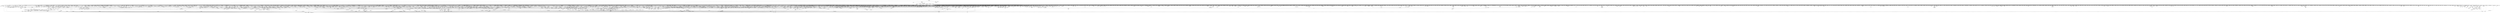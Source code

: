 digraph kerncollapsed {
    "__raw_spin_lock_42" [color="black"];
    "__arm64_sys_pipe" [color="black"];
    "__cmpxchg_case_acq_32.constprop.0_12" [color="black"];
    "Indirect call60" [color="black"];
    "clear_ti_thread_flag_5" [color="black"];
    "tty_port_kopened" [color="black"];
    "device_links_read_lock" [color="black"];
    "timer_reduce" [color="black"];
    "__raw_read_unlock.constprop.0" [color="black"];
    "Indirect call24" [color="black"];
    "__kern_my_cpu_offset_53" [color="black"];
    "find_next_bit_11" [color="black"];
    "__kern_my_cpu_offset_74" [color="black"];
    "create_pipe_files" [color="black"];
    "dl_clear_overload.part.0" [color="black"];
    "d_walk" [color="black"];
    "lru_lazyfree_fn" [color="black"];
    "cpu_util.constprop.0" [color="black"];
    "Indirect call27" [color="black"];
    "queued_spin_lock_slowpath" [color="black"];
    "rcu_gpnum_ovf" [color="black"];
    "tlb_flush_mmu_tlbonly" [color="black"];
    "do_raw_spin_lock_37" [color="black"];
    "qdisc_qstats_cpu_qlen_dec" [color="black"];
    "__raw_spin_lock_irqsave_7" [color="black"];
    "__cmpxchg_case_acq_32.constprop.0_7" [color="black"];
    "tlb_gather_mmu_fullmm" [color="black"];
    "sk_error_report" [color="black"];
    "find_lock_task_mm" [color="black"];
    "mm_counter" [color="black"];
    "vma_interval_tree_insert" [color="black"];
    "__raw_spin_trylock" [color="black"];
    "__raw_spin_unlock_irq_37" [color="black"];
    "Indirect call178" [color="black"];
    "do_raw_spin_lock_73" [color="black"];
    "Indirect call39" [color="black"];
    "task_curr" [color="black"];
    "kthread_is_per_cpu" [color="black"];
    "fd_install" [color="black"];
    "can_set_direct_map" [color="black"];
    "put_filesystem" [color="black"];
    "set_ti_thread_flag" [color="black"];
    "Indirect call162" [color="black"];
    "folio_size" [color="black"];
    "cpu_online_2" [color="black"];
    "__nr_to_section" [color="black"];
    "cd_forget" [color="black"];
    "hrtimer_active" [color="black"];
    "__raw_spin_lock_52" [color="black"];
    "update_rt_rq_load_avg" [color="black"];
    "Indirect call98" [color="black"];
    "pagefault_enable_2" [color="black"];
    "__kern_my_cpu_offset_134" [color="black"];
    "__wake_up_klogd.part.0" [color="black"];
    "list_splice_tail_init" [color="black"];
    "Indirect call80" [color="black"];
    "tk_clock_read" [color="black"];
    "Indirect call65" [color="black"];
    "Indirect call52" [color="black"];
    "ktime_add_safe" [color="black"];
    "Indirect call2" [color="black"];
    "__raw_spin_unlock_irqrestore_31" [color="black"];
    "__percpu_add_case_32_3" [color="black"];
    "folio_add_new_anon_rmap" [color="black"];
    "dcache_clean_pou" [color="black"];
    "mntget" [color="black"];
    "Indirect call177" [color="black"];
    "set_ptes.isra.0" [color="black"];
    "rcu_seq_start" [color="black"];
    "migrate_disable" [color="black"];
    "defer_console_output" [color="black"];
    "console_verbose" [color="black"];
    "Indirect call104" [color="black"];
    "irq_chip_retrigger_hierarchy" [color="black"];
    "__cmpxchg_case_acq_32_3" [color="black"];
    "__kern_my_cpu_offset_50" [color="black"];
    "__raw_read_unlock.constprop.0_6" [color="black"];
    "__wb_calc_thresh" [color="black"];
    "wants_signal" [color="black"];
    "__raw_spin_lock_irqsave.constprop.0_9" [color="black"];
    "__cmpxchg_case_rel_32" [color="black"];
    "__kern_my_cpu_offset_52" [color="black"];
    "__raw_spin_unlock_irqrestore_15" [color="black"];
    "update_dl_rq_load_avg" [color="black"];
    "__irq_get_desc_lock" [color="black"];
    "_compound_head_2" [color="black"];
    "__remove_inode_hash" [color="black"];
    "cpumask_and" [color="black"];
    "pwq_activate_inactive_work" [color="black"];
    "rwsem_set_reader_owned" [color="black"];
    "do_raw_spin_lock_32" [color="black"];
    "propagate_mount_unlock" [color="black"];
    "sched_ttwu_pending" [color="black"];
    "__raw_spin_lock_5" [color="black"];
    "pcpu_chunk_slot" [color="black"];
    "__list_del_entry_1" [color="black"];
    "__next_zones_zonelist" [color="black"];
    "skip_atoi" [color="black"];
    "srcu_gp_start" [color="black"];
    "dl_set_overload.part.0" [color="black"];
    "__raw_spin_lock_3" [color="black"];
    "task_join_group_stop" [color="black"];
    "Indirect call89" [color="black"];
    "rt_mutex_top_waiter" [color="black"];
    "do_raw_spin_lock_27" [color="black"];
    "__mutex_init" [color="black"];
    "__kern_my_cpu_offset_79" [color="black"];
    "get_file_2" [color="black"];
    "__kern_my_cpu_offset_60" [color="black"];
    "Indirect call200" [color="black"];
    "move_freelist_tail" [color="black"];
    "wake_up_var" [color="black"];
    "d_shrink_del" [color="black"];
    "__mnt_want_write_file" [color="black"];
    "futex_top_waiter" [color="black"];
    "set_task_cpu" [color="black"];
    "__raw_write_lock_irq" [color="black"];
    "list_splice" [color="black"];
    "do_raw_spin_lock_10" [color="black"];
    "netlink_has_listeners" [color="black"];
    "rcu_segcblist_enqueue" [color="black"];
    "Indirect call48" [color="black"];
    "find_next_bit.constprop.0_5" [color="black"];
    "crng_make_state" [color="black"];
    "_find_next_bit" [color="black"];
    "__raw_spin_unlock_irq_4" [color="black"];
    "__pageblock_pfn_to_page" [color="black"];
    "signal_set_stop_flags" [color="black"];
    "freezing_slow_path" [color="black"];
    "pfn_valid_2" [color="black"];
    "next_mnt" [color="black"];
    "too_many_pipe_buffers_soft" [color="black"];
    "__kern_my_cpu_offset_2" [color="black"];
    "Indirect call124" [color="black"];
    "tty_driver_flush_buffer" [color="black"];
    "__cmpxchg_case_mb_32_10" [color="black"];
    "prb_commit" [color="black"];
    "should_zap_page" [color="black"];
    "synchronize_rcu.part.0" [color="black"];
    "__var_waitqueue" [color="black"];
    "do_raw_spin_lock_35" [color="black"];
    "csum_partial_ext" [color="black"];
    "find_next_zero_bit" [color="black"];
    "__pick_first_entity" [color="black"];
    "finish_swait" [color="black"];
    "u64_stats_add_1" [color="black"];
    "find_next_bit.constprop.0_11" [color="black"];
    "do_raw_spin_lock_47" [color="black"];
    "arch_timer_evtstrm_available" [color="black"];
    "__percpu_add_case_32_15" [color="black"];
    "list_lru_add" [color="black"];
    "__set_task_comm" [color="black"];
    "__bpf_free_used_maps" [color="black"];
    "group_close_release" [color="black"];
    "__kern_my_cpu_offset_14" [color="black"];
    "Indirect call193" [color="black"];
    "test_and_set_ti_thread_flag_1" [color="black"];
    "skb_checksum" [color="black"];
    "tty_driver_name" [color="black"];
    "node_page_state_add" [color="black"];
    "mas_next_slot" [color="black"];
    "wb_stat_error" [color="black"];
    "__futex_queue" [color="black"];
    "__irq_put_desc_unlock" [color="black"];
    "put_pipe_info" [color="black"];
    "folio_nr_pages" [color="black"];
    "__hrtimer_get_next_event" [color="black"];
    "ktime_get" [color="black"];
    "move_freepages_block" [color="black"];
    "__raw_spin_lock_irqsave_5" [color="black"];
    "percpu_ref_put_many.constprop.0" [color="black"];
    "rb_prev" [color="black"];
    "Indirect call115" [color="black"];
    "__init_waitqueue_head" [color="black"];
    "smp_call_function_many_cond" [color="black"];
    "xas_start" [color="black"];
    "mas_next_setup.constprop.0" [color="black"];
    "attach_pid" [color="black"];
    "lru_add_fn" [color="black"];
    "d_path" [color="black"];
    "test_ti_thread_flag_19" [color="black"];
    "pte_to_swp_entry_2" [color="black"];
    "__fsnotify_recalc_mask" [color="black"];
    "find_next_bit_7" [color="black"];
    "__kern_my_cpu_offset_23" [color="black"];
    "ihold" [color="black"];
    "update_blocked_averages" [color="black"];
    "__cmpxchg_case_mb_32.constprop.0" [color="black"];
    "calc_delta_fair" [color="black"];
    "rcu_accelerate_cbs" [color="black"];
    "__dequeue_entity" [color="black"];
    "Indirect call46" [color="black"];
    "arch_asym_cpu_priority" [color="black"];
    "security_release_secctx" [color="black"];
    "rt_mutex_init_proxy_locked" [color="black"];
    "io_prep_async_work" [color="black"];
    "__mutex_trylock_common" [color="black"];
    "lru_deactivate_fn" [color="black"];
    "__printk_safe_enter" [color="black"];
    "Indirect call38" [color="black"];
    "mas_bulk_rebalance" [color="black"];
    "set_ti_thread_flag_5" [color="black"];
    "__kern_my_cpu_offset_61" [color="black"];
    "forward_timer_base" [color="black"];
    "sibling_imbalance.isra.0" [color="black"];
    "convert_prio" [color="black"];
    "llist_del_first" [color="black"];
    "dev_xmit_recursion_inc" [color="black"];
    "Indirect call61" [color="black"];
    "Indirect call101" [color="black"];
    "io_cqring_wake" [color="black"];
    "update_cached_migrate" [color="black"];
    "Indirect call165" [color="black"];
    "Indirect call154" [color="black"];
    "Indirect call103" [color="black"];
    "__rt_mutex_slowtrylock" [color="black"];
    "lock_mount_hash" [color="black"];
    "set_secondary_fwnode" [color="black"];
    "__kern_my_cpu_offset_55" [color="black"];
    "page_ref_add_1" [color="black"];
    "list_move_1" [color="black"];
    "cpu_do_switch_mm" [color="black"];
    "test_tsk_need_resched" [color="black"];
    "arm_timer" [color="black"];
    "rcu_segcblist_move_seglen" [color="black"];
    "PageMovable" [color="black"];
    "get_work_pwq" [color="black"];
    "__clear_open_fd" [color="black"];
    "mas_wr_node_walk" [color="black"];
    "__radix_tree_lookup" [color="black"];
    "__kern_my_cpu_offset_38" [color="black"];
    "pageblock_pfn_to_page" [color="black"];
    "cpudl_set" [color="black"];
    "__wait_for_common" [color="black"];
    "pcpu_block_refresh_hint" [color="black"];
    "__cmpwait_case_32_3" [color="black"];
    "mte_parent_slot" [color="black"];
    "Indirect call195" [color="black"];
    "io_prep_async_link" [color="black"];
    "super_wake" [color="black"];
    "Indirect call202" [color="black"];
    "propagation_next" [color="black"];
    "flush_tlb_mm" [color="black"];
    "zone_watermark_fast.constprop.0" [color="black"];
    "mte_dead_walk" [color="black"];
    "page_vma_mapped_walk_done_1" [color="black"];
    "d_ancestor" [color="black"];
    "queued_read_lock_slowpath" [color="black"];
    "__raw_spin_unlock_irq_38" [color="black"];
    "rcu_seq_end_1" [color="black"];
    "cpumask_intersects.constprop.0_1" [color="black"];
    "__cmpxchg_case_64" [color="black"];
    "posixtimer_rearm" [color="black"];
    "kernfs_get" [color="black"];
    "io_cancel_req_match" [color="black"];
    "deactivate_task" [color="black"];
    "rb_first" [color="black"];
    "pm_runtime_get_noresume" [color="black"];
    "__cmpxchg_case_acq_32.constprop.0_1" [color="black"];
    "fsnotify_free_mark" [color="black"];
    "Indirect call132" [color="black"];
    "cpu_online_1" [color="black"];
    "folio_nr_pages_2" [color="black"];
    "__page_cache_release" [color="black"];
    "Indirect call214" [color="black"];
    "__wake_up" [color="black"];
    "__raw_spin_lock.constprop.0" [color="black"];
    "__attach_to_pi_owner" [color="black"];
    "rcu_exp_need_qs" [color="black"];
    "flush_dcache_page" [color="black"];
    "__raw_spin_unlock_irq_25" [color="black"];
    "find_next_bit.constprop.0_14" [color="black"];
    "Indirect call126" [color="black"];
    "irq_work_single" [color="black"];
    "osq_unlock" [color="black"];
    "tty_ldisc_close" [color="black"];
    "__hrtimer_next_event_base.constprop.0" [color="black"];
    "get_cred_1" [color="black"];
    "mas_set_parent.constprop.0" [color="black"];
    "Indirect call175" [color="black"];
    "__percpu_add_case_32_1" [color="black"];
    "d_flags_for_inode" [color="black"];
    "Indirect call31" [color="black"];
    "find_unlink_vmap_area" [color="black"];
    "__raw_spin_lock_irq_17" [color="black"];
    "__lshrti3" [color="black"];
    "show_mem_node_skip" [color="black"];
    "__raw_spin_lock_irq_31" [color="black"];
    "compaction_defer_reset" [color="black"];
    "Indirect call133" [color="black"];
    "do_raw_spin_lock_85" [color="black"];
    "mas_store_prealloc.part.0" [color="black"];
    "__do_set_cpus_allowed" [color="black"];
    "__cmpwait_case_32_2" [color="black"];
    "__bitmap_equal" [color="black"];
    "Indirect call190" [color="black"];
    "space_used" [color="black"];
    "copyin" [color="black"];
    "io_cqe_cache_refill" [color="black"];
    "put_dec" [color="black"];
    "pte_to_swp_entry" [color="black"];
    "__raw_spin_unlock_irqrestore_32" [color="black"];
    "security_task_getsecid_obj" [color="black"];
    "task_call_func" [color="black"];
    "__cmpxchg_case_mb_64_1" [color="black"];
    "move_queued_task.constprop.0" [color="black"];
    "_find_next_zero_bit" [color="black"];
    "__raw_spin_lock_irq.constprop.0_1" [color="black"];
    "inode_maybe_inc_iversion" [color="black"];
    "inode_to_bdi" [color="black"];
    "tls_preserve_current_state" [color="black"];
    "do_raw_spin_lock_25" [color="black"];
    "Indirect call167" [color="black"];
    "next_online_pgdat" [color="black"];
    "__raw_spin_unlock_irqrestore_3" [color="black"];
    "do_raw_spin_lock.constprop.0_13" [color="black"];
    "other_cpu_in_panic" [color="black"];
    "desc_read" [color="black"];
    "req_set_fail_4" [color="black"];
    "pagefault_enable" [color="black"];
    "rt_mutex_proxy_unlock" [color="black"];
    "workingset_age_nonresident" [color="black"];
    "Indirect call109" [color="black"];
    "__raw_spin_unlock_irq_45" [color="black"];
    "__raw_spin_lock_16" [color="black"];
    "mmgrab_1" [color="black"];
    "page_move_anon_rmap" [color="black"];
    "Indirect call10" [color="black"];
    "cpus_share_cache" [color="black"];
    "arch_teardown_dma_ops" [color="black"];
    "is_software_node" [color="black"];
    "__raw_read_lock_irqsave.constprop.0_1" [color="black"];
    "inode_add_lru" [color="black"];
    "retain_dentry" [color="black"];
    "set_swapper_pgd" [color="black"];
    "mas_prev" [color="black"];
    "sync_exp_work_done" [color="black"];
    "has_managed_dma" [color="black"];
    "enqueue_hrtimer.constprop.0" [color="black"];
    "group_open_release" [color="black"];
    "__anon_vma_interval_tree_augment_rotate" [color="black"];
    "invalid_folio_referenced_vma" [color="black"];
    "global_dirtyable_memory" [color="black"];
    "zone_page_state_add" [color="black"];
    "io_poll_get_ownership" [color="black"];
    "find_next_bit_13" [color="black"];
    "__pi_memcmp" [color="black"];
    "dev_to_swnode" [color="black"];
    "ma_pivots" [color="black"];
    "isolation_suitable.isra.0" [color="black"];
    "skb_frag_ref" [color="black"];
    "find_next_bit_8" [color="black"];
    "can_migrate_task" [color="black"];
    "__wake_up_locked_key_bookmark" [color="black"];
    "flush_tlb_batched_pending" [color="black"];
    "test_ti_thread_flag_4" [color="black"];
    "__io_disarm_linked_timeout" [color="black"];
    "folio_isolate_lru" [color="black"];
    "do_raw_spin_lock_43" [color="black"];
    "mnt_get_writers" [color="black"];
    "wakeup_kcompactd" [color="black"];
    "__raw_spin_lock_irq_21" [color="black"];
    "Indirect call34" [color="black"];
    "__kern_my_cpu_offset_56" [color="black"];
    "_raw_spin_rq_lock_irqsave" [color="black"];
    "__raw_write_unlock_irq_5" [color="black"];
    "_prb_read_valid" [color="black"];
    "kernfs_root" [color="black"];
    "dl_rq_of_se" [color="black"];
    "Indirect call86" [color="black"];
    "Indirect call81" [color="black"];
    "inode_lru_list_del" [color="black"];
    "mte_dead_leaves.constprop.0" [color="black"];
    "fpsimd_flush_task_state" [color="black"];
    "cpu_mitigations_off" [color="black"];
    "io_wq_exit_start" [color="black"];
    "skb_tailroom_2" [color="black"];
    "__ipi_send_mask" [color="black"];
    "capacity_of" [color="black"];
    "mnt_add_count" [color="black"];
    "__count_vm_events_2" [color="black"];
    "fpsimd_save" [color="black"];
    "mod_zone_page_state" [color="black"];
    "__raw_spin_lock_22" [color="black"];
    "clear_ti_thread_flag" [color="black"];
    "__mnt_want_write" [color="black"];
    "io_schedule_prepare" [color="black"];
    "Indirect call207" [color="black"];
    "drain_pages" [color="black"];
    "__do_pipe_flags" [color="black"];
    "compact_lock_irqsave" [color="black"];
    "req_set_fail" [color="black"];
    "__raw_spin_unlock_irqrestore_18" [color="black"];
    "wakeup_kswapd" [color="black"];
    "__get_cpu_fpsimd_context" [color="black"];
    "pte_offset_kernel.isra.0" [color="black"];
    "anon_vma_interval_tree_iter_next" [color="black"];
    "_find_next_or_bit" [color="black"];
    "percpu_counter_add" [color="black"];
    "mas_push_data" [color="black"];
    "arch_local_irq_save_4" [color="black"];
    "__cmpxchg_case_mb_32_5" [color="black"];
    "pid_task" [color="black"];
    "Indirect call56" [color="black"];
    "hlist_bl_lock" [color="black"];
    "errseq_sample" [color="black"];
    "Indirect call70" [color="black"];
    "calc_wheel_index" [color="black"];
    "__reuseport_detach_sock.isra.0" [color="black"];
    "do_raw_spin_lock" [color="black"];
    "__rb_change_child.constprop.0" [color="black"];
    "__cmpxchg_case_acq_32.constprop.0_20" [color="black"];
    "no_page_table" [color="black"];
    "__kern_my_cpu_offset_51" [color="black"];
    "__ksize" [color="black"];
    "do_raw_spin_lock_3" [color="black"];
    "do_raw_spin_lock_45" [color="black"];
    "do_pipe2" [color="black"];
    "io_poll_find.constprop.0" [color="black"];
    "pfn_valid_1" [color="black"];
    "__raw_spin_unlock_irq_29" [color="black"];
    "__update_load_avg_cfs_rq" [color="black"];
    "irq_domain_activate_irq" [color="black"];
    "get_cpu_fpsimd_context" [color="black"];
    "xa_load" [color="black"];
    "rcu_seq_start_1" [color="black"];
    "futex_q_lock" [color="black"];
    "do_raw_spin_lock_61" [color="black"];
    "Indirect call148" [color="black"];
    "xa_find" [color="black"];
    "__task_will_free_mem" [color="black"];
    "prepend_char" [color="black"];
    "activate_task" [color="black"];
    "Indirect call211" [color="black"];
    "Indirect call113" [color="black"];
    "task_get_vl" [color="black"];
    "signal_pending_11" [color="black"];
    "rcu_segcblist_first_pend_cb" [color="black"];
    "down_read_trylock" [color="black"];
    "__raw_spin_lock_24" [color="black"];
    "__kern_my_cpu_offset_89" [color="black"];
    "pcpu_block_update" [color="black"];
    "fragmentation_index" [color="black"];
    "next_signal" [color="black"];
    "sync_rcu_exp_done_unlocked" [color="black"];
    "folio_mapped_3" [color="black"];
    "put_cpu_fpsimd_context" [color="black"];
    "proto_memory_pcpu_drain" [color="black"];
    "cpumask_and.isra.0_1" [color="black"];
    "spin_lock_irqsave_ssp_contention" [color="black"];
    "Indirect call153" [color="black"];
    "thread_group_cputime" [color="black"];
    "is_migration_entry" [color="black"];
    "strchr" [color="black"];
    "skb_has_frag_list" [color="black"];
    "cpumask_subset" [color="black"];
    "__raw_spin_lock_irqsave_44" [color="black"];
    "lockref_get_not_zero" [color="black"];
    "_compound_head_5" [color="black"];
    "__percpu_add_case_64_7" [color="black"];
    "__inode_add_lru" [color="black"];
    "tick_get_broadcast_device" [color="black"];
    "cpumask_first" [color="black"];
    "page_ref_add" [color="black"];
    "Indirect call130" [color="black"];
    "io_cancel_ctx_cb" [color="black"];
    "mod_node_page_state" [color="black"];
    "__add_wait_queue" [color="black"];
    "lru_move_tail_fn" [color="black"];
    "slab_want_init_on_free" [color="black"];
    "virt_to_folio" [color="black"];
    "Indirect call106" [color="black"];
    "mutex_spin_on_owner" [color="black"];
    "__kmem_obj_info" [color="black"];
    "do_raw_spin_lock_36" [color="black"];
    "__cmpxchg_case_mb_32_3" [color="black"];
    "is_valid_gup_args" [color="black"];
    "pcpu_next_fit_region.constprop.0" [color="black"];
    "folio_mapped_2" [color="black"];
    "membarrier_update_current_mm" [color="black"];
    "page_ref_inc_1" [color="black"];
    "mas_next_sibling" [color="black"];
    "io_get_cqe_overflow" [color="black"];
    "arch_local_irq_disable_2" [color="black"];
    "__dput_to_list" [color="black"];
    "__mutex_remove_waiter" [color="black"];
    "wb_update_bandwidth" [color="black"];
    "fsnotify_compare_groups" [color="black"];
    "smp_call_function" [color="black"];
    "fatal_signal_pending" [color="black"];
    "list_del_init_6" [color="black"];
    "__try_to_del_timer_sync" [color="black"];
    "pcpu_post_unmap_tlb_flush" [color="black"];
    "Indirect call199" [color="black"];
    "__raw_spin_lock_41" [color="black"];
    "workingset_refault" [color="black"];
    "vma_needs_dirty_tracking" [color="black"];
    "local_bh_disable" [color="black"];
    "prb_next_seq" [color="black"];
    "task_clear_jobctl_trapping" [color="black"];
    "lock_mnt_tree" [color="black"];
    "exit_oom_victim" [color="black"];
    "Indirect call58" [color="black"];
    "tcp_get_info_chrono_stats" [color="black"];
    "__delay" [color="black"];
    "xas_update.isra.0" [color="black"];
    "arch_local_irq_restore_1" [color="black"];
    "Indirect call78" [color="black"];
    "dev_xmit_recursion_dec" [color="black"];
    "rcu_segcblist_init" [color="black"];
    "io_run_local_work_continue" [color="black"];
    "_find_first_and_bit" [color="black"];
    "unhash_mnt" [color="black"];
    "alloc_pipe_info" [color="black"];
    "Indirect call161" [color="black"];
    "mas_pause" [color="black"];
    "get_work_pool" [color="black"];
    "flush_tlb_kernel_range" [color="black"];
    "flush_tlb_mm_1" [color="black"];
    "io_run_cancel" [color="black"];
    "mas_next" [color="black"];
    "clear_nonspinnable" [color="black"];
    "copy_from_kernel_nofault_allowed" [color="black"];
    "ptep_clear_flush" [color="black"];
    "spin_lock_irqsave_check_contention" [color="black"];
    "__kern_my_cpu_offset_36" [color="black"];
    "mast_fill_bnode" [color="black"];
    "post_alloc_hook" [color="black"];
    "__raw_spin_lock_6" [color="black"];
    "test_ti_thread_flag_1" [color="black"];
    "__xchg_case_mb_64.constprop.0_2" [color="black"];
    "__update_load_avg_se" [color="black"];
    "Indirect call30" [color="black"];
    "__dl_add" [color="black"];
    "mas_find_setup.constprop.0" [color="black"];
    "pipe_is_unprivileged_user" [color="black"];
    "flush_signal_handlers" [color="black"];
    "pud_set_huge" [color="black"];
    "security_d_instantiate" [color="black"];
    "zone_watermark_ok" [color="black"];
    "xa_err" [color="black"];
    "__raw_spin_unlock_irq_18" [color="black"];
    "rcu_gp_is_expedited" [color="black"];
    "clear_inode" [color="black"];
    "decay_load" [color="black"];
    "drain_local_pages" [color="black"];
    "Indirect call11" [color="black"];
    "__dev_pm_qos_resume_latency" [color="black"];
    "security_audit_rule_free" [color="black"];
    "__lock_timer" [color="black"];
    "__list_del_entry" [color="black"];
    "__sw_hweight64" [color="black"];
    "plist_del" [color="black"];
    "do_raw_spin_lock_42" [color="black"];
    "mas_max_gap" [color="black"];
    "_atomic_dec_and_lock" [color="black"];
    "mnt_set_mountpoint" [color="black"];
    "Indirect call55" [color="black"];
    "Indirect call155" [color="black"];
    "skb_tailroom" [color="black"];
    "double_rq_lock" [color="black"];
    "rcu_segcblist_inc_len" [color="black"];
    "do_raw_spin_lock_64" [color="black"];
    "unreserve_highatomic_pageblock" [color="black"];
    "Indirect call73" [color="black"];
    "dec_rlimit_ucounts" [color="black"];
    "signalfd_cleanup" [color="black"];
    "mas_prev_range" [color="black"];
    "Indirect call110" [color="black"];
    "local_cpu_stop" [color="black"];
    "fsnotify_first_mark" [color="black"];
    "do_raw_spin_lock_16" [color="black"];
    "folio_trylock_4" [color="black"];
    "__isolate_free_page" [color="black"];
    "__raw_spin_lock_irq_7" [color="black"];
    "__wake_up_sync_key" [color="black"];
    "put_unused_fd" [color="black"];
    "_compound_head_7" [color="black"];
    "__sw_hweight32" [color="black"];
    "io_file_get_flags" [color="black"];
    "do_raw_spin_lock_14" [color="black"];
    "Indirect call138" [color="black"];
    "__sync_icache_dcache" [color="black"];
    "do_raw_spin_lock_24" [color="black"];
    "try_check_zero" [color="black"];
    "find_task_by_pid_ns" [color="black"];
    "__raw_spin_lock_irqsave_11" [color="black"];
    "audit_string_contains_control" [color="black"];
    "irqd_irq_disabled.isra.0" [color="black"];
    "Indirect call171" [color="black"];
    "idr_for_each" [color="black"];
    "find_worker_executing_work" [color="black"];
    "__percpu_add_case_32_13" [color="black"];
    "Indirect call117" [color="black"];
    "_copy_from_iter" [color="black"];
    "plist_add" [color="black"];
    "__rb_erase_color" [color="black"];
    "system_supports_tlb_range_1" [color="black"];
    "filemap_release_folio" [color="black"];
    "pmd_install" [color="black"];
    "eventfd_signal_mask" [color="black"];
    "pm_runtime_deactivate_timer" [color="black"];
    "cpumask_weight" [color="black"];
    "__raw_spin_lock_irq_19" [color="black"];
    "pfn_is_map_memory" [color="black"];
    "do_raw_spin_lock_117" [color="black"];
    "futex_hash" [color="black"];
    "d_find_alias" [color="black"];
    "call_function_single_prep_ipi" [color="black"];
    "se_weight.isra.0" [color="black"];
    "update_dl_migration" [color="black"];
    "__irq_work_queue_local" [color="black"];
    "mas_push_node" [color="black"];
    "rcu_segcblist_accelerate" [color="black"];
    "Indirect call119" [color="black"];
    "vmf_pte_changed" [color="black"];
    "get_mm_exe_file" [color="black"];
    "__rb_rotate_set_parents" [color="black"];
    "__raw_spin_trylock_5" [color="black"];
    "io_timeout_extract" [color="black"];
    "tick_get_wakeup_device" [color="black"];
    "group_classify" [color="black"];
    "update_cfs_rq_load_avg.isra.0" [color="black"];
    "___d_drop" [color="black"];
    "unlock_task_sighand.isra.0_1" [color="black"];
    "__percpu_add_case_64_3" [color="black"];
    "unlock_mount_hash" [color="black"];
    "get_next_ino" [color="black"];
    "Indirect call79" [color="black"];
    "__raw_spin_lock_irqsave_50" [color="black"];
    "__irq_domain_deactivate_irq" [color="black"];
    "online_section_nr" [color="black"];
    "copy_fd_bitmaps" [color="black"];
    "nsec_to_clock_t" [color="black"];
    "set_page_dirty" [color="black"];
    "Indirect call100" [color="black"];
    "__mnt_drop_write_file" [color="black"];
    "Indirect call188" [color="black"];
    "__raw_write_lock_irq_1" [color="black"];
    "update_group_capacity" [color="black"];
    "chacha_block_generic" [color="black"];
    "simple_xattr_space" [color="black"];
    "copy_to_user_page" [color="black"];
    "mas_descend" [color="black"];
    "__cmpxchg_case_acq_32.constprop.0_17" [color="black"];
    "__count_vm_events_3" [color="black"];
    "__raw_spin_lock_irqsave_42" [color="black"];
    "hlist_del_init_4" [color="black"];
    "ktime_get_real_ts64" [color="black"];
    "mmgrab_2" [color="black"];
    "ma_slots" [color="black"];
    "arch_local_irq_enable_2" [color="black"];
    "cpu_clock_sample_group" [color="black"];
    "kick_process" [color="black"];
    "update_rq_clock" [color="black"];
    "pmd_set_huge" [color="black"];
    "__kern_my_cpu_offset_18" [color="black"];
    "d_shrink_add" [color="black"];
    "lowest_in_progress" [color="black"];
    "io_wq_hash_work" [color="black"];
    "kmalloc_size_roundup" [color="black"];
    "mas_find" [color="black"];
    "__cmpxchg_case_acq_32.constprop.0_5" [color="black"];
    "try_release_thread_stack_to_cache" [color="black"];
    "system_supports_tlb_range" [color="black"];
    "__raw_spin_lock_irq_18" [color="black"];
    "__d_drop" [color="black"];
    "rwsem_set_nonspinnable" [color="black"];
    "set_next_entity" [color="black"];
    "__folio_cancel_dirty" [color="black"];
    "mte_sync_tags" [color="black"];
    "cpu_online_3" [color="black"];
    "find_vmap_area" [color="black"];
    "put_ldops.constprop.0" [color="black"];
    "vma_interval_tree_subtree_search" [color="black"];
    "mas_is_err" [color="black"];
    "hrtimer_force_reprogram.constprop.0" [color="black"];
    "free_vmap_area_rb_augment_cb_propagate" [color="black"];
    "is_bad_inode" [color="black"];
    "__audit_uring_entry" [color="black"];
    "mas_set_alloc_req" [color="black"];
    "Indirect call112" [color="black"];
    "sane_fdtable_size" [color="black"];
    "anon_vma_interval_tree_post_update_vma" [color="black"];
    "sve_get_vl" [color="black"];
    "__raw_read_lock.constprop.0_1" [color="black"];
    "__pi_strcmp" [color="black"];
    "page_ref_dec_and_test_2" [color="black"];
    "arch_local_irq_save_8" [color="black"];
    "prepend_path" [color="black"];
    "mas_set_split_parent.isra.0" [color="black"];
    "__kern_my_cpu_offset_49" [color="black"];
    "mas_put_in_tree" [color="black"];
    "io_cancel_task_cb" [color="black"];
    "task_active_pid_ns" [color="black"];
    "timerqueue_add" [color="black"];
    "task_pid_vnr_1" [color="black"];
    "__kern_my_cpu_offset_27" [color="black"];
    "list_del_init_5" [color="black"];
    "folio_evictable" [color="black"];
    "pcpu_chunk_relocate" [color="black"];
    "is_cpu_allowed" [color="black"];
    "deny_write_access.isra.0" [color="black"];
    "pcpu_next_md_free_region" [color="black"];
    "__kern_my_cpu_offset_133" [color="black"];
    "Indirect call28" [color="black"];
    "mas_allocated.isra.0" [color="black"];
    "io_req_complete_defer" [color="black"];
    "Indirect call141" [color="black"];
    "rcu_advance_cbs" [color="black"];
    "kmap_local_page" [color="black"];
    "fpsimd_save_state" [color="black"];
    "set_pfnblock_flags_mask" [color="black"];
    "Indirect call157" [color="black"];
    "search_cmp_ftr_reg" [color="black"];
    "node_tag_clear" [color="black"];
    "__raw_spin_lock_irqsave_23" [color="black"];
    "wq_worker_running" [color="black"];
    "io_poll_remove_entry" [color="black"];
    "fatal_signal_pending_3" [color="black"];
    "count_vm_events" [color="black"];
    "stream_open" [color="black"];
    "do_raw_spin_lock_28" [color="black"];
    "sock_inuse_add" [color="black"];
    "__srcu_read_unlock" [color="black"];
    "io_should_retry_thread" [color="black"];
    "get_arm64_ftr_reg_nowarn" [color="black"];
    "IS_ERR_OR_NULL_3" [color="black"];
    "prepare_to_wait_exclusive" [color="black"];
    "cpumask_and.isra.0_3" [color="black"];
    "Indirect call42" [color="black"];
    "mapping_shrinkable" [color="black"];
    "find_next_bit.constprop.0_7" [color="black"];
    "__raw_spin_lock_54" [color="black"];
    "__cmpxchg_case_acq_64" [color="black"];
    "data_alloc" [color="black"];
    "mapping_allow_writable" [color="black"];
    "xas_set_order.part.0" [color="black"];
    "current_wq_worker" [color="black"];
    "Indirect call36" [color="black"];
    "find_next_zero_bit_2" [color="black"];
    "do_raw_spin_lock_56" [color="black"];
    "do_raw_spin_lock_97" [color="black"];
    "ma_data_end" [color="black"];
    "csum_block_add_ext" [color="black"];
    "__cmpxchg_case_mb_32_2" [color="black"];
    "__io_put_kbuf_list" [color="black"];
    "__raw_spin_lock_irq_1" [color="black"];
    "__msecs_to_jiffies" [color="black"];
    "percpu_ref_get_many.constprop.0" [color="black"];
    "__raw_spin_lock_irq_43" [color="black"];
    "Indirect call135" [color="black"];
    "__find_vmap_area.constprop.0" [color="black"];
    "percpu_counter_add_batch" [color="black"];
    "kthread_data" [color="black"];
    "clear_buddies.isra.0" [color="black"];
    "__raw_spin_lock" [color="black"];
    "xa_is_node" [color="black"];
    "find_next_bit_17" [color="black"];
    "__efistub_caches_clean_inval_pou" [color="black"];
    "do_raw_spin_lock_50" [color="black"];
    "do_raw_spin_lock_15" [color="black"];
    "__get_task_comm" [color="black"];
    "slab_is_available" [color="black"];
    "do_raw_spin_lock_87" [color="black"];
    "Indirect call137" [color="black"];
    "blake2s_compress" [color="black"];
    "lru_deactivate_file_fn" [color="black"];
    "irq_set_thread_affinity" [color="black"];
    "raw_spin_rq_unlock" [color="black"];
    "d_hash" [color="black"];
    "Indirect call75" [color="black"];
    "fsnotify_grab_connector" [color="black"];
    "kernfs_should_drain_open_files" [color="black"];
    "__kern_my_cpu_offset_78" [color="black"];
    "__percpu_add_case_64" [color="black"];
    "lockref_get" [color="black"];
    "signal_pending_state" [color="black"];
    "ptrauth_keys_install_user" [color="black"];
    "Indirect call72" [color="black"];
    "Indirect call107" [color="black"];
    "Indirect call96" [color="black"];
    "dequeue_task" [color="black"];
    "netlink_lock_table" [color="black"];
    "Indirect call136" [color="black"];
    "fast_dput" [color="black"];
    "mnt_get_count" [color="black"];
    "finish_wait" [color="black"];
    "sub_running_bw.isra.0" [color="black"];
    "Indirect call88" [color="black"];
    "stackinfo_on_stack" [color="black"];
    "pcpu_update_empty_pages" [color="black"];
    "prep_new_page" [color="black"];
    "do_raw_spin_lock_8" [color="black"];
    "__task_rq_lock" [color="black"];
    "__kern_my_cpu_offset_37" [color="black"];
    "llist_reverse_order" [color="black"];
    "__raw_spin_lock_irq_6" [color="black"];
    "__percpu_add_case_64.constprop.0_3" [color="black"];
    "mast_split_data" [color="black"];
    "Indirect call82" [color="black"];
    "Indirect call118" [color="black"];
    "_compound_head_13" [color="black"];
    "raw_spin_rq_lock_nested" [color="black"];
    "__bitmap_and" [color="black"];
    "Indirect call186" [color="black"];
    "Indirect call68" [color="black"];
    "__raw_write_lock_irq.constprop.0" [color="black"];
    "arm64_kernel_unmapped_at_el0_3" [color="black"];
    "entity_eligible" [color="black"];
    "skb_orphan_1" [color="black"];
    "hrtimer_cancel" [color="black"];
    "need_mlock_drain" [color="black"];
    "____core____" [color="kernel"];
    "_compound_head_1" [color="black"];
    "page_ref_inc_6" [color="black"];
    "memmove" [color="black"];
    "current_is_kswapd" [color="black"];
    "mas_new_ma_node" [color="black"];
    "strnlen" [color="black"];
    "do_raw_spin_lock_12" [color="black"];
    "__cmpwait_case_32_1" [color="black"];
    "__raw_spin_lock_irqsave_32" [color="black"];
    "sk_memory_allocated_sub" [color="black"];
    "find_next_bit.constprop.0_21" [color="black"];
    "__mod_timer" [color="black"];
    "srcu_read_unlock.constprop.0" [color="black"];
    "down_trylock" [color="black"];
    "__attach_mnt" [color="black"];
    "vma_iter_config" [color="black"];
    "__cmpxchg_case_mb_32_8" [color="black"];
    "jiffies_to_msecs" [color="black"];
    "class_raw_spinlock_irqsave_destructor" [color="black"];
    "sve_save_state" [color="black"];
    "sock_flag_1" [color="black"];
    "do_raw_spin_lock_11" [color="black"];
    "ksize" [color="black"];
    "pcpu_free_area.isra.0" [color="black"];
    "blake2s_final" [color="black"];
    "test_ti_thread_flag_7" [color="black"];
    "find_next_bit_6" [color="black"];
    "posix_cpu_timers_exit_group" [color="black"];
    "__kern_my_cpu_offset_28" [color="black"];
    "__xchg_case_64.constprop.0" [color="black"];
    "__raw_spin_lock_irqsave_22" [color="black"];
    "__cmpxchg_case_mb_64_2" [color="black"];
    "__wb_update_bandwidth.constprop.0" [color="black"];
    "__kern_my_cpu_offset_67" [color="black"];
    "__skb_zcopy_downgrade_managed" [color="black"];
    "count_vm_events_1" [color="black"];
    "__cmpxchg_case_acq_32_1" [color="black"];
    "fprop_fraction_percpu" [color="black"];
    "__srcu_read_lock" [color="black"];
    "page_ref_dec_and_test" [color="black"];
    "rb_insert_color_cached" [color="black"];
    "sk_leave_memory_pressure" [color="black"];
    "__raw_spin_lock_irqsave_18" [color="black"];
    "do_raw_spin_lock_30" [color="black"];
    "__raw_spin_unlock_irq_5" [color="black"];
    "__balance_callbacks" [color="black"];
    "__raw_spin_lock_irqsave.constprop.0_3" [color="black"];
    "timerqueue_del" [color="black"];
    "anon_vma_interval_tree_remove" [color="black"];
    "arch_get_random_seed_longs" [color="black"];
    "__down_trylock_console_sem.constprop.0" [color="black"];
    "lockref_mark_dead" [color="black"];
    "__raise_softirq_irqoff" [color="black"];
    "double_unlock_balance" [color="black"];
    "__raw_spin_lock_irqsave_4" [color="black"];
    "do_init_timer.constprop.0" [color="black"];
    "rcu_dynticks_snap" [color="black"];
    "dev_pm_disable_wake_irq_check" [color="black"];
    "pde_subdir_first" [color="black"];
    "Indirect call76" [color="black"];
    "do_raw_spin_lock_31" [color="black"];
    "do_raw_spin_lock_46" [color="black"];
    "__raw_spin_unlock_irq_20" [color="black"];
    "_task_util_est" [color="black"];
    "__wake_up_pollfree" [color="black"];
    "Indirect call69" [color="black"];
    "__update_gt_cputime" [color="black"];
    "do_raw_spin_lock_6" [color="black"];
    "Indirect call8" [color="black"];
    "xas_result" [color="black"];
    "mapping_shrinkable_2" [color="black"];
    "__raw_spin_lock_irq_41" [color="black"];
    "check_vma_flags" [color="black"];
    "Indirect call83" [color="black"];
    "arch_local_irq_save_7" [color="black"];
    "will_become_orphaned_pgrp" [color="black"];
    "rcu_segcblist_ready_cbs" [color="black"];
    "skb_zcopy_clear" [color="black"];
    "workingset_activation" [color="black"];
    "signal_pending" [color="black"];
    "find_next_bit.constprop.0_8" [color="black"];
    "task_ppid_nr" [color="black"];
    "Indirect call181" [color="black"];
    "get_file.isra.0" [color="black"];
    "__futex_unqueue" [color="black"];
    "Indirect call173" [color="black"];
    "access_ok_39" [color="black"];
    "mte_destroy_descend.constprop.0" [color="black"];
    "process_shares_mm" [color="black"];
    "Indirect call5" [color="black"];
    "do_kernel_restart" [color="black"];
    "folio_mapped" [color="black"];
    "system_supports_mte_1" [color="black"];
    "__raw_spin_lock_irq_23" [color="black"];
    "audit_mark_compare" [color="black"];
    "do_raw_spin_lock_72" [color="black"];
    "audit_gid_comparator" [color="black"];
    "vma_interval_tree_augment_rotate" [color="black"];
    "vma_interval_tree_insert_after" [color="black"];
    "Indirect call180" [color="black"];
    "ldsem_down_read_trylock" [color="black"];
    "do_raw_spin_lock_93" [color="black"];
    "lru_note_cost" [color="black"];
    "is_subdir" [color="black"];
    "chacha_permute" [color="black"];
    "Indirect call19" [color="black"];
    "Indirect call49" [color="black"];
    "__percpu_add_case_64_6" [color="black"];
    "kernel_init_pages" [color="black"];
    "task_will_free_mem" [color="black"];
    "queued_read_lock.constprop.0" [color="black"];
    "Indirect call21" [color="black"];
    "__wake_up_bit" [color="black"];
    "_double_lock_balance" [color="black"];
    "list_del_2" [color="black"];
    "__kern_my_cpu_offset_42" [color="black"];
    "__raw_spin_lock_irqsave_17" [color="black"];
    "rcu_is_cpu_rrupt_from_idle" [color="black"];
    "enqueue_pushable_dl_task" [color="black"];
    "cpudl_find" [color="black"];
    "hlist_del_init_2" [color="black"];
    "__fprop_add_percpu_max" [color="black"];
    "__raw_spin_unlock_irq_7" [color="black"];
    "need_seqretry" [color="black"];
    "Indirect call121" [color="black"];
    "prb_reserve_in_last" [color="black"];
    "Indirect call189" [color="black"];
    "mas_wr_walk_index.isra.0" [color="black"];
    "rcu_segcblist_add_len" [color="black"];
    "first_online_pgdat" [color="black"];
    "__raw_spin_lock_irqsave_1" [color="black"];
    "mte_copy_page_tags" [color="black"];
    "__cmpxchg_case_acq_32.constprop.0_4" [color="black"];
    "freezing" [color="black"];
    "_find_last_bit" [color="black"];
    "set_cpu_online" [color="black"];
    "task_participate_group_stop" [color="black"];
    "__raw_spin_trylock_4" [color="black"];
    "tty_name" [color="black"];
    "task_fits_cpu" [color="black"];
    "clear_siginfo" [color="black"];
    "put_dec_trunc8" [color="black"];
    "set_tsk_need_resched" [color="black"];
    "security_inode_init_security_anon" [color="black"];
    "hrtimer_reprogram.constprop.0" [color="black"];
    "__cmpxchg_case_mb_64_4" [color="black"];
    "__page_set_anon_rmap" [color="black"];
    "sched_clock" [color="black"];
    "security_audit_rule_match" [color="black"];
    "wb_has_dirty_io" [color="black"];
    "__bitmap_weight" [color="black"];
    "add_wait_queue_exclusive" [color="black"];
    "__kern_my_cpu_offset_22" [color="black"];
    "__disable_irq" [color="black"];
    "__raw_spin_lock_irq_32" [color="black"];
    "pcpu_find_block_fit" [color="black"];
    "percpu_ref_put_many.constprop.0_1" [color="black"];
    "qdisc_run_begin" [color="black"];
    "fpsimd_thread_switch" [color="black"];
    "system_supports_address_auth_1" [color="black"];
    "rcu_poll_gp_seq_start_unlocked" [color="black"];
    "posix_cpu_timers_exit" [color="black"];
    "do_raw_spin_lock_2" [color="black"];
    "__raw_spin_unlock_irq_23" [color="black"];
    "page_ref_inc_2" [color="black"];
    "pgdat_balanced" [color="black"];
    "__irq_domain_activate_irq" [color="black"];
    "folio_trylock_2" [color="black"];
    "__percpu_add_return_case_32_1" [color="black"];
    "purge_fragmented_block" [color="black"];
    "arch_local_irq_save_3" [color="black"];
    "compound_order_1" [color="black"];
    "Indirect call17" [color="black"];
    "__raw_spin_unlock_irq_12" [color="black"];
    "mask_irq" [color="black"];
    "add_nr_running" [color="black"];
    "do_raw_spin_lock_44" [color="black"];
    "fsnotify_data_inode" [color="black"];
    "unlock_page" [color="black"];
    "page_ref_dec_and_test_1" [color="black"];
    "count_vm_event_2" [color="black"];
    "ptep_set_access_flags" [color="black"];
    "__page_dup_rmap.constprop.0" [color="black"];
    "fprop_reflect_period_percpu.isra.0" [color="black"];
    "_compound_head_3" [color="black"];
    "__kern_my_cpu_offset_4" [color="black"];
    "__percpu_counter_sum" [color="black"];
    "Indirect call212" [color="black"];
    "dev_bus_name" [color="black"];
    "maybe_mkwrite.isra.0" [color="black"];
    "Indirect call170" [color="black"];
    "security_capable" [color="black"];
    "pcpu_page_idx" [color="black"];
    "get_sd_balance_interval" [color="black"];
    "io_wq_get_acct" [color="black"];
    "lock_parent" [color="black"];
    "no_blink" [color="black"];
    "dev_nit_active" [color="black"];
    "skb_headers_offset_update" [color="black"];
    "memchr" [color="black"];
    "_compound_head_4" [color="black"];
    "do_raw_spin_lock_26" [color="black"];
    "__raw_spin_lock_21" [color="black"];
    "__raw_spin_lock_irqsave_34" [color="black"];
    "io_match_task_safe" [color="black"];
    "find_next_bit.constprop.0_6" [color="black"];
    "Indirect call90" [color="black"];
    "folio_mark_dirty" [color="black"];
    "console_srcu_read_lock" [color="black"];
    "cpumask_any_and_distribute" [color="black"];
    "unmask_irq" [color="black"];
    "kmalloc_slab" [color="black"];
    "access_ok_12" [color="black"];
    "notifier_call_chain" [color="black"];
    "print_tainted" [color="black"];
    "Indirect call206" [color="black"];
    "set_ti_thread_flag_4" [color="black"];
    "rcu_cblist_init" [color="black"];
    "extfrag_for_order" [color="black"];
    "irq_get_irq_data" [color="black"];
    "skb_zcopy_downgrade_managed" [color="black"];
    "Indirect call99" [color="black"];
    "__task_pid_nr_ns" [color="black"];
    "__mutex_trylock" [color="black"];
    "replace_mark_chunk" [color="black"];
    "to_desc" [color="black"];
    "post_init_entity_util_avg" [color="black"];
    "Indirect call20" [color="black"];
    "__raw_spin_lock_46" [color="black"];
    "select_collect2" [color="black"];
    "Indirect call97" [color="black"];
    "mas_leaf_max_gap" [color="black"];
    "__init_swait_queue_head" [color="black"];
    "list_del_1" [color="black"];
    "Indirect call66" [color="black"];
    "Indirect call149" [color="black"];
    "get_pfnblock_flags_mask" [color="black"];
    "do_raw_spin_lock_34" [color="black"];
    "set_ptes.constprop.0.isra.0" [color="black"];
    "mas_prev_sibling" [color="black"];
    "__local_bh_enable_ip" [color="black"];
    "io_fill_cqe_aux" [color="black"];
    "fetch_robust_entry" [color="black"];
    "arch_local_irq_save_5" [color="black"];
    "folio_trylock_flag" [color="black"];
    "__cmpxchg_case_acq_32.constprop.0_8" [color="black"];
    "gup_must_unshare" [color="black"];
    "rt_mutex_setprio" [color="black"];
    "mas_data_end" [color="black"];
    "mt_find" [color="black"];
    "radix_tree_tag_get" [color="black"];
    "fsnotify" [color="black"];
    "rwsem_spin_on_owner" [color="black"];
    "folio_test_uptodate" [color="black"];
    "test_ti_thread_flag_10" [color="black"];
    "put_dec_full8" [color="black"];
    "page_mapping" [color="black"];
    "is_vmalloc_addr" [color="black"];
    "cpu_timer_task_rcu" [color="black"];
    "try_to_unmap_flush" [color="black"];
    "num_other_online_cpus" [color="black"];
    "__raw_spin_unlock_irq.constprop.0_2" [color="black"];
    "__disable_irq_nosync" [color="black"];
    "irq_work_queue" [color="black"];
    "set_work_data" [color="black"];
    "find_first_bit_6" [color="black"];
    "tag_clear_highpage" [color="black"];
    "get_ldops" [color="black"];
    "ktime_get_mono_fast_ns" [color="black"];
    "do_raw_spin_lock_51" [color="black"];
    "init_completion" [color="black"];
    "llist_add_batch" [color="black"];
    "pmd_clear_huge" [color="black"];
    "access_ok_14" [color="black"];
    "strreplace" [color="black"];
    "attach_task" [color="black"];
    "skb_tailroom_1" [color="black"];
    "pi_state_update_owner" [color="black"];
    "fatal_signal_pending_6" [color="black"];
    "__raw_spin_unlock_irqrestore_17" [color="black"];
    "detach_entity_load_avg" [color="black"];
    "do_raw_spin_lock_88" [color="black"];
    "__raw_spin_unlock_bh.constprop.0" [color="black"];
    "set_pud" [color="black"];
    "security_current_getsecid_subj" [color="black"];
    "__io_put_kbuf" [color="black"];
    "__raw_spin_lock_irq_5" [color="black"];
    "__udelay" [color="black"];
    "folio_account_cleaned" [color="black"];
    "mod_node_state" [color="black"];
    "tty_update_time" [color="black"];
    "copy_highpage" [color="black"];
    "__kern_my_cpu_offset_15" [color="black"];
    "__ptrace_link" [color="black"];
    "compaction_free" [color="black"];
    "rcu_segcblist_extract_done_cbs" [color="black"];
    "mtree_range_walk" [color="black"];
    "Indirect call111" [color="black"];
    "set_tlb_ubc_flush_pending" [color="black"];
    "arch_local_irq_restore" [color="black"];
    "iov_iter_revert" [color="black"];
    "raw_spin_rq_unlock_irqrestore" [color="black"];
    "next_zone" [color="black"];
    "pagetable_pte_dtor" [color="black"];
    "do_raw_spin_lock_52" [color="black"];
    "do_raw_spin_lock_67" [color="black"];
    "check_class_changed" [color="black"];
    "update_min_vruntime" [color="black"];
    "__set_fixmap" [color="black"];
    "skb_may_tx_timestamp.part.0" [color="black"];
    "__finalize_skb_around" [color="black"];
    "__count_vm_events_1" [color="black"];
    "__cmpxchg_case_rel_64" [color="black"];
    "task_sigpending_2" [color="black"];
    "mas_wr_walk_descend" [color="black"];
    "tick_get_device" [color="black"];
    "node_dirty_ok" [color="black"];
    "mte_thread_switch" [color="black"];
    "__raw_spin_lock.constprop.0_1" [color="black"];
    "d_set_d_op" [color="black"];
    "task_set_jobctl_pending" [color="black"];
    "rcu_jiffies_till_stall_check" [color="black"];
    "anon_vma_interval_tree_iter_first" [color="black"];
    "cpu_timer_dequeue" [color="black"];
    "Indirect call54" [color="black"];
    "rcu_cblist_dequeue" [color="black"];
    "Indirect call208" [color="black"];
    "sched_cgroup_fork" [color="black"];
    "tick_get_broadcast_mask" [color="black"];
    "io_poll_remove_entries" [color="black"];
    "find_next_bit.constprop.0_1" [color="black"];
    "disable_irq_nosync" [color="black"];
    "update_curr" [color="black"];
    "set_load_weight" [color="black"];
    "__mod_zone_page_state" [color="black"];
    "memcg_charge_kernel_stack.part.0" [color="black"];
    "prb_read_valid" [color="black"];
    "virt_to_head_page.isra.0" [color="black"];
    "__kern_my_cpu_offset_83" [color="black"];
    "sk_mem_reclaim" [color="black"];
    "find_task_by_vpid" [color="black"];
    "folio_wake_bit" [color="black"];
    "Indirect call183" [color="black"];
    "irq_disable" [color="black"];
    "__kern_my_cpu_offset_71" [color="black"];
    "pm_runtime_put_noidle_2" [color="black"];
    "strcpy" [color="black"];
    "tag_get" [color="black"];
    "__cmpxchg_case_64.isra.0" [color="black"];
    "call_on_irq_stack" [color="black"];
    "Indirect call140" [color="black"];
    "find_next_bit_15" [color="black"];
    "ktime_get_coarse_real_ts64" [color="black"];
    "copy_user_highpage" [color="black"];
    "vma_interval_tree_iter_first" [color="black"];
    "__anon_vma_interval_tree_subtree_search" [color="black"];
    "data_push_tail" [color="black"];
    "osq_lock" [color="black"];
    "kthread_probe_data" [color="black"];
    "kernfs_release_file.part.0.isra.0" [color="black"];
    "csum_partial" [color="black"];
    "find_first_bit_4" [color="black"];
    "__fswab32_10" [color="black"];
    "Indirect call33" [color="black"];
    "folio_nr_pages_1" [color="black"];
    "kmsg_dump" [color="black"];
    "lookup_mountpoint" [color="black"];
    "rcu_inkernel_boot_has_ended" [color="black"];
    "cpu_util_cfs" [color="black"];
    "xas_find_marked" [color="black"];
    "memzero_explicit" [color="black"];
    "lockref_put_or_lock" [color="black"];
    "Indirect call191" [color="black"];
    "rcu_gp_is_normal" [color="black"];
    "mas_wr_new_end" [color="black"];
    "count_vm_event_1" [color="black"];
    "rcu_poll_gp_seq_start" [color="black"];
    "_find_first_bit" [color="black"];
    "mas_alloc_req.isra.0" [color="black"];
    "auditd_test_task" [color="black"];
    "cpumask_next.constprop.0" [color="black"];
    "hrtimer_try_to_cancel" [color="black"];
    "redirty_tail_locked" [color="black"];
    "_compound_head" [color="black"];
    "do_raw_spin_lock_118" [color="black"];
    "__cmpxchg_case_acq_32.constprop.0_13" [color="black"];
    "__raw_spin_lock_irqsave_19" [color="black"];
    "mas_prev_setup.constprop.0" [color="black"];
    "check_preempt_curr" [color="black"];
    "xas_pause" [color="black"];
    "strncmp" [color="black"];
    "invalid_mkclean_vma" [color="black"];
    "del_page_from_free_list" [color="black"];
    "__raw_spin_lock.constprop.0_2" [color="black"];
    "filemap_check_errors" [color="black"];
    "Indirect call71" [color="black"];
    "__flush_tlb_kernel_pgtable" [color="black"];
    "Indirect call205" [color="black"];
    "sock_flag.constprop.0" [color="black"];
    "io_is_timeout_noseq" [color="black"];
    "kobj_child_ns_ops" [color="black"];
    "page_ref_inc_3" [color="black"];
    "__raw_spin_unlock_irq.constprop.0_1" [color="black"];
    "Indirect call120" [color="black"];
    "task_rq_lock" [color="black"];
    "override_creds" [color="black"];
    "__raw_spin_unlock_irq_19" [color="black"];
    "__put_cpu_fpsimd_context" [color="black"];
    "__d_instantiate" [color="black"];
    "rcu_segcblist_entrain" [color="black"];
    "get_pwq" [color="black"];
    "pm_runtime_autosuspend_expiration" [color="black"];
    "__raw_spin_lock_irqsave_29" [color="black"];
    "Indirect call13" [color="black"];
    "rb_erase_cached.isra.0" [color="black"];
    "Indirect call203" [color="black"];
    "__posix_timers_find" [color="black"];
    "find_vma" [color="black"];
    "__kern_my_cpu_offset_25" [color="black"];
    "__raw_spin_lock_43" [color="black"];
    "should_fail_alloc_page" [color="black"];
    "xa_mk_value" [color="black"];
    "pfn_swap_entry_to_page" [color="black"];
    "get_task_mm" [color="black"];
    "_mix_pool_bytes" [color="black"];
    "arch_smp_send_reschedule" [color="black"];
    "__cmpxchg_case_mb_32_6" [color="black"];
    "fatal_signal_pending_1" [color="black"];
    "pde_subdir_find" [color="black"];
    "zone_page_state_snapshot.constprop.0" [color="black"];
    "Indirect call0" [color="black"];
    "prb_final_commit" [color="black"];
    "bump_cpu_timer" [color="black"];
    "zone_page_state_snapshot" [color="black"];
    "__percpu_add_case_64.constprop.0_1" [color="black"];
    "find_first_bit_3" [color="black"];
    "check_and_switch_context" [color="black"];
    "set_task_reclaim_state" [color="black"];
    "zone_reclaimable_pages" [color="black"];
    "wake_up_bit" [color="black"];
    "net_eq_idr" [color="black"];
    "__do_once_start" [color="black"];
    "arch_irq_work_raise" [color="black"];
    "Indirect call51" [color="black"];
    "copy_thread" [color="black"];
    "Indirect call6" [color="black"];
    "mte_update_sctlr_user" [color="black"];
    "folio_nr_pages_3" [color="black"];
    "xas_set_mark" [color="black"];
    "Indirect call156" [color="black"];
    "find_later_rq" [color="black"];
    "__smp_call_single_queue" [color="black"];
    "Indirect call131" [color="black"];
    "audit_rate_check.part.0" [color="black"];
    "rcu_poll_gp_seq_end" [color="black"];
    "find_last_bit" [color="black"];
    "timer_wait_running" [color="black"];
    "split_page" [color="black"];
    "xas_load" [color="black"];
    "mab_no_null_split" [color="black"];
    "__raw_spin_unlock_irqrestore_24" [color="black"];
    "__lock_task_sighand" [color="black"];
    "__mnt_is_readonly" [color="black"];
    "__raw_spin_lock_irq_25" [color="black"];
    "pcpu_chunk_refresh_hint" [color="black"];
    "sock_rmem_free" [color="black"];
    "Indirect call122" [color="black"];
    "__raw_spin_lock_irqsave.constprop.0_2" [color="black"];
    "set_next_task" [color="black"];
    "srcu_get_delay.isra.0" [color="black"];
    "__cmpxchg_case_acq_32.constprop.0_2" [color="black"];
    "__raw_spin_lock_irqsave_25" [color="black"];
    "__raw_spin_lock_26" [color="black"];
    "mas_leaf_set_meta" [color="black"];
    "__raw_spin_unlock_irq_11" [color="black"];
    "take_dentry_name_snapshot" [color="black"];
    "system_supports_mte" [color="black"];
    "Indirect call47" [color="black"];
    "Indirect call57" [color="black"];
    "xas_error.isra.0" [color="black"];
    "Indirect call185" [color="black"];
    "page_vma_mapped_walk_done" [color="black"];
    "do_raw_spin_lock.constprop.0_7" [color="black"];
    "set_ptes.constprop.0.isra.0_1" [color="black"];
    "wake_up_klogd" [color="black"];
    "generic_exec_single" [color="black"];
    "__raw_spin_unlock_irqrestore_9" [color="black"];
    "find_next_bit_3" [color="black"];
    "Indirect call43" [color="black"];
    "__raw_spin_unlock_irq" [color="black"];
    "__pi_strlen" [color="black"];
    "__bitmap_subset" [color="black"];
    "signal_pending_state_1" [color="black"];
    "kill_super_notify" [color="black"];
    "ma_dead_node" [color="black"];
    "__raw_spin_lock_irqsave_51" [color="black"];
    "__skb_fill_page_desc" [color="black"];
    "__set_close_on_exec.isra.0" [color="black"];
    "do_raw_spin_lock_13" [color="black"];
    "__raw_spin_lock_irqsave.constprop.0_8" [color="black"];
    "__cmpxchg_case_mb_64_6" [color="black"];
    "vm_commit_limit" [color="black"];
    "idr_find" [color="black"];
    "Indirect call196" [color="black"];
    "addr_to_vb_xa" [color="black"];
    "Indirect call4" [color="black"];
    "timer_delete_hook" [color="black"];
    "__d_find_any_alias" [color="black"];
    "check_preempt_curr_dl" [color="black"];
    "test_ti_thread_flag_11" [color="black"];
    "__kern_my_cpu_offset_11" [color="black"];
    "Indirect call143" [color="black"];
    "pte_mkdirty" [color="black"];
    "do_raw_spin_lock_116" [color="black"];
    "allow_direct_reclaim" [color="black"];
    "efi_reboot" [color="black"];
    "percpu_ref_get_many" [color="black"];
    "inc_tlb_flush_pending" [color="black"];
    "__audit_fd_pair" [color="black"];
    "try_to_unmap_flush_dirty" [color="black"];
    "mas_set_height" [color="black"];
    "mm_trace_rss_stat" [color="black"];
    "Indirect call123" [color="black"];
    "raw_spin_rq_trylock" [color="black"];
    "xas_not_node" [color="black"];
    "osq_wait_next" [color="black"];
    "__percpu_add_case_32_20" [color="black"];
    "mte_update_gcr_excl.isra.0" [color="black"];
    "smp_call_function_single" [color="black"];
    "int_sqrt" [color="black"];
    "get_state_synchronize_rcu_full" [color="black"];
    "bsearch" [color="black"];
    "__wake_q_add" [color="black"];
    "posix_cpu_timer_rearm" [color="black"];
    "__percpu_add_case_32" [color="black"];
    "get_state_synchronize_rcu" [color="black"];
    "Indirect call9" [color="black"];
    "memset" [color="black"];
    "__cmpxchg_case_acq_32" [color="black"];
    "__raw_spin_unlock_irqrestore_37" [color="black"];
    "folio_not_mapped" [color="black"];
    "copy_page" [color="black"];
    "add_mm_rss_vec" [color="black"];
    "test_ti_thread_flag_12" [color="black"];
    "list_del_4" [color="black"];
    "alloc_file_clone" [color="black"];
    "do_csum" [color="black"];
    "find_busiest_group" [color="black"];
    "__finish_swait" [color="black"];
    "allow_write_access" [color="black"];
    "timekeeping_get_ns" [color="black"];
    "oom_unkillable_task.isra.0" [color="black"];
    "__raw_spin_lock_irqsave.constprop.0_7" [color="black"];
    "pick_next_task_idle" [color="black"];
    "pcpu_alloc_area" [color="black"];
    "__cmpxchg_case_acq_32.constprop.0_18" [color="black"];
    "bit_waitqueue" [color="black"];
    "page_try_share_anon_rmap" [color="black"];
    "irq_work_claim" [color="black"];
    "Indirect call14" [color="black"];
    "__kern_my_cpu_offset_24" [color="black"];
    "__lock_parent" [color="black"];
    "this_cpu_has_cap" [color="black"];
    "__kern_my_cpu_offset_35" [color="black"];
    "__kern_my_cpu_offset_47" [color="black"];
    "d_instantiate" [color="black"];
    "mtree_load" [color="black"];
    "__cmpxchg_case_acq_32.constprop.0_14" [color="black"];
    "free_vmap_area_rb_augment_cb_rotate" [color="black"];
    "blake2s.constprop.0" [color="black"];
    "__raw_spin_lock_irqsave_6" [color="black"];
    "Indirect call85" [color="black"];
    "mab_set_b_end" [color="black"];
    "dec_mm_counter" [color="black"];
    "__bitmap_intersects" [color="black"];
    "find_next_bit_10" [color="black"];
    "__skb_set_length" [color="black"];
    "Indirect call209" [color="black"];
    "wb_dirty_limits" [color="black"];
    "__raw_spin_unlock_irqrestore_6" [color="black"];
    "fsnotify_update_flags" [color="black"];
    "Indirect call92" [color="black"];
    "mm_counter_file" [color="black"];
    "__raw_spin_unlock_irq_17" [color="black"];
    "__raw_spin_unlock_irqrestore.constprop.0_2" [color="black"];
    "pageblock_skip_persistent" [color="black"];
    "__raw_read_unlock.constprop.0_2" [color="black"];
    "skb_pfmemalloc" [color="black"];
    "req_ref_put_and_test" [color="black"];
    "Indirect call179" [color="black"];
    "do_raw_spin_lock.constprop.0_3" [color="black"];
    "collect_posix_cputimers" [color="black"];
    "inode_io_list_move_locked" [color="black"];
    "folio_anon_vma" [color="black"];
    "recalc_sigpending_tsk" [color="black"];
    "exit_task_stack_account" [color="black"];
    "tlb_flush_1" [color="black"];
    "hlist_del_init" [color="black"];
    "__raw_spin_unlock_irqrestore" [color="black"];
    "__iget" [color="black"];
    "__xchg_case_mb_32.constprop.0" [color="black"];
    "__cmpxchg_case_mb_64" [color="black"];
    "update_load_avg" [color="black"];
    "__raw_spin_unlock_irq_36" [color="black"];
    "__lookup_mnt" [color="black"];
    "Indirect call91" [color="black"];
    "siginfo_layout" [color="black"];
    "__raw_read_lock.constprop.0_5" [color="black"];
    "cleanup_timerqueue" [color="black"];
    "__raw_spin_lock_31" [color="black"];
    "remove_nodes.constprop.0" [color="black"];
    "access_ok_16" [color="black"];
    "sig_handler_ignored" [color="black"];
    "radix_tree_iter_tag_clear" [color="black"];
    "test_taint" [color="black"];
    "attach_entity_load_avg" [color="black"];
    "atomic_notifier_call_chain" [color="black"];
    "task_rq_unlock" [color="black"];
    "pm_ops_is_empty" [color="black"];
    "do_raw_spin_lock_5" [color="black"];
    "mas_pop_node" [color="black"];
    "prepare_alloc_pages.constprop.0" [color="black"];
    "__anon_vma_interval_tree_augment_propagate" [color="black"];
    "cpuhp_invoke_callback" [color="black"];
    "__cmpxchg_case_acq_32_2" [color="black"];
    "rcu_seq_snap" [color="black"];
    "Indirect call108" [color="black"];
    "remove_wait_queue" [color="black"];
    "desc_make_final" [color="black"];
    "wake_all_kswapds" [color="black"];
    "clear_ti_thread_flag_4" [color="black"];
    "system_supports_generic_auth" [color="black"];
    "folio_mapped_1" [color="black"];
    "xas_reload" [color="black"];
    "__raw_spin_lock_64" [color="black"];
    "arch_tlbbatch_should_defer.constprop.0" [color="black"];
    "pmd_offset.isra.0_1" [color="black"];
    "io_poll_can_finish_inline.isra.0" [color="black"];
    "count_vm_events_2" [color="black"];
    "clear_page" [color="black"];
    "hrtimer_start_expires" [color="black"];
    "do_raw_spin_lock_65" [color="black"];
    "device_pm_check_callbacks" [color="black"];
    "__raw_spin_lock_irqsave_52" [color="black"];
    "__raw_spin_unlock_irq_28" [color="black"];
    "__mnt_drop_write" [color="black"];
    "__mod_node_page_state" [color="black"];
    "Indirect call198" [color="black"];
    "pmd_offset.isra.0" [color="black"];
    "free_pcppages_bulk" [color="black"];
    "mas_wr_store_setup" [color="black"];
    "do_raw_spin_lock_58" [color="black"];
    "__raw_spin_lock_23" [color="black"];
    "task_sigpending_1" [color="black"];
    "do_raw_spin_lock.constprop.0_6" [color="black"];
    "Indirect call105" [color="black"];
    "detach_if_pending" [color="black"];
    "drain_pages_zone" [color="black"];
    "__percpu_add_case_64_4" [color="black"];
    "Indirect call151" [color="black"];
    "xas_error.isra.0_1" [color="black"];
    "hrtimer_forward" [color="black"];
    "__raw_spin_unlock_irqrestore.constprop.0_1" [color="black"];
    "sve_state_size" [color="black"];
    "do_raw_spin_lock.constprop.0_14" [color="black"];
    "mas_prev_slot" [color="black"];
    "add_wait_queue" [color="black"];
    "__cmpxchg_case_acq_32.constprop.0_6" [color="black"];
    "__dev_fwnode" [color="black"];
    "io_poll_add_hash" [color="black"];
    "mte_zero_clear_page_tags" [color="black"];
    "__percpu_down_write_trylock" [color="black"];
    "Indirect call26" [color="black"];
    "try_grab_page" [color="black"];
    "avg_vruntime" [color="black"];
    "rcu_segcblist_pend_cbs" [color="black"];
    "audit_uid_comparator" [color="black"];
    "peernet2id" [color="black"];
    "xas_retry" [color="black"];
    "mas_store_b_node" [color="black"];
    "add_timer_on" [color="black"];
    "__kern_my_cpu_offset_16" [color="black"];
    "Indirect call147" [color="black"];
    "__raw_spin_lock_32" [color="black"];
    "tty_audit_fork" [color="black"];
    "__raw_spin_lock_27" [color="black"];
    "tty_ldisc_open" [color="black"];
    "__kern_my_cpu_offset_91" [color="black"];
    "do_raw_spin_lock_66" [color="black"];
    "__raw_spin_lock_irq_34" [color="black"];
    "do_raw_spin_lock_60" [color="black"];
    "futex_hb_waiters_dec" [color="black"];
    "skb_cloned" [color="black"];
    "bstats_update" [color="black"];
    "__raw_spin_lock_irq_4" [color="black"];
    "xa_find_after" [color="black"];
    "__raw_spin_lock_irqsave_3" [color="black"];
    "Indirect call23" [color="black"];
    "d_lru_del" [color="black"];
    "__raw_spin_unlock_irqrestore_2" [color="black"];
    "mte_set_pivot" [color="black"];
    "Indirect call25" [color="black"];
    "compaction_zonelist_suitable" [color="black"];
    "Indirect call35" [color="black"];
    "cpumask_next_and" [color="black"];
    "vm_stat_account" [color="black"];
    "do_raw_spin_lock_9" [color="black"];
    "first_zones_zonelist_1" [color="black"];
    "access_ok_21" [color="black"];
    "prepend" [color="black"];
    "Indirect call145" [color="black"];
    "__raw_spin_unlock_irq_1" [color="black"];
    "kernfs_name_hash" [color="black"];
    "__list_del_entry_2" [color="black"];
    "move_linked_works" [color="black"];
    "srcu_funnel_exp_start" [color="black"];
    "Indirect call146" [color="black"];
    "security_sock_rcv_skb" [color="black"];
    "sync_icache_aliases" [color="black"];
    "fsnotify_group_assert_locked" [color="black"];
    "do_raw_spin_lock_7" [color="black"];
    "arch_local_irq_restore_3" [color="black"];
    "Indirect call129" [color="black"];
    "wb_io_lists_populated" [color="black"];
    "Indirect call32" [color="black"];
    "cpumask_any_distribute" [color="black"];
    "__cmpxchg_case_acq_32.constprop.0_16" [color="black"];
    "kernfs_leftmost_descendant" [color="black"];
    "arch_local_irq_save" [color="black"];
    "compound_order" [color="black"];
    "kmem_valid_obj" [color="black"];
    "radix_tree_load_root" [color="black"];
    "__raw_spin_lock_18" [color="black"];
    "rt_mutex_slowtrylock" [color="black"];
    "io_put_kbuf_comp.isra.0" [color="black"];
    "req_set_fail_3" [color="black"];
    "io_cancel_cb" [color="black"];
    "mast_spanning_rebalance.isra.0" [color="black"];
    "__cmpxchg_case_acq_32.constprop.0_10" [color="black"];
    "local_bh_enable" [color="black"];
    "cpudl_heapify_up" [color="black"];
    "__cmpxchg_case_mb_32_13" [color="black"];
    "__raw_spin_lock_irq.constprop.0_2" [color="black"];
    "vma_is_secretmem" [color="black"];
    "Indirect call192" [color="black"];
    "rcu_seq_end" [color="black"];
    "folio_trylock" [color="black"];
    "__cmpxchg_case_8" [color="black"];
    "Indirect call59" [color="black"];
    "__flush_tlb_page_nosync" [color="black"];
    "Indirect call168" [color="black"];
    "update_sctlr_el1" [color="black"];
    "init_entity_runnable_average" [color="black"];
    "Indirect call197" [color="black"];
    "dl_task_is_earliest_deadline" [color="black"];
    "__percpu_add_case_32_21" [color="black"];
    "change_page_range" [color="black"];
    "dev_driver_string" [color="black"];
    "__raw_spin_lock_irq_11" [color="black"];
    "queued_write_lock_slowpath" [color="black"];
    "task_pid_vnr" [color="black"];
    "Indirect call176" [color="black"];
    "Indirect call53" [color="black"];
    "__skb_header_pointer" [color="black"];
    "test_ti_thread_flag_6" [color="black"];
    "cpupri_set" [color="black"];
    "rcu_is_watching" [color="black"];
    "security_file_set_fowner" [color="black"];
    "folio_size_2" [color="black"];
    "Indirect call63" [color="black"];
    "user_disable_single_step" [color="black"];
    "__kern_my_cpu_offset_29" [color="black"];
    "mab_calc_split" [color="black"];
    "__arch_copy_to_user" [color="black"];
    "__wake_up_locked_key" [color="black"];
    "radix_tree_next_chunk" [color="black"];
    "set_kpti_asid_bits" [color="black"];
    "pcpu_size_to_slot" [color="black"];
    "__raw_spin_lock_15" [color="black"];
    "blake2s_update" [color="black"];
    "mte_clear_page_tags" [color="black"];
    "wakeup_source_deactivate" [color="black"];
    "__wake_up_parent" [color="black"];
    "Indirect call139" [color="black"];
    "__arch_copy_from_user" [color="black"];
    "arch_local_irq_save_1" [color="black"];
    "__raw_spin_lock_62" [color="black"];
    "hrtimer_start_range_ns" [color="black"];
    "__rt_mutex_futex_trylock" [color="black"];
    "memblock_is_map_memory" [color="black"];
    "__preempt_count_sub" [color="black"];
    "io_wq_work_match_item" [color="black"];
    "percpu_counter_dec" [color="black"];
    "Indirect call150" [color="black"];
    "init_multi_vma_prep" [color="black"];
    "__raw_spin_lock_irq_20" [color="black"];
    "__raw_spin_lock_irqsave" [color="black"];
    "select_collect" [color="black"];
    "xas_init_marks" [color="black"];
    "__raw_spin_unlock_irqrestore_5" [color="black"];
    "list_del_init" [color="black"];
    "workingset_test_recent" [color="black"];
    "netlink_unlock_table" [color="black"];
    "__bitmap_clear" [color="black"];
    "folio_pfn" [color="black"];
    "rt_mutex_futex_trylock" [color="black"];
    "rcu_segcblist_advance" [color="black"];
    "do_raw_spin_lock_41" [color="black"];
    "kmalloc_array.constprop.0_4" [color="black"];
    "__cmpxchg_case_acq_32.constprop.0" [color="black"];
    "skb_flow_get_icmp_tci" [color="black"];
    "mapping_shrinkable_1" [color="black"];
    "read_seqbegin.constprop.0" [color="black"];
    "__raw_spin_lock_irq" [color="black"];
    "Indirect call95" [color="black"];
    "crng_fast_key_erasure" [color="black"];
    "__update_min_deadline" [color="black"];
    "fpsimd_preserve_current_state" [color="black"];
    "flush_dcache_folio" [color="black"];
    "mas_walk" [color="black"];
    "mod_timer" [color="black"];
    "__kern_my_cpu_offset_80" [color="black"];
    "Indirect call127" [color="black"];
    "Indirect call172" [color="black"];
    "do_raw_spin_lock_83" [color="black"];
    "__percpu_add_case_64_1" [color="black"];
    "data_check_size" [color="black"];
    "irq_enable" [color="black"];
    "clear_ti_thread_flag_6" [color="black"];
    "add_device_randomness" [color="black"];
    "cpu_util_cfs_boost" [color="black"];
    "folio_total_mapcount" [color="black"];
    "__raw_spin_unlock_irqrestore_4" [color="black"];
    "__raw_spin_unlock_irqrestore_38" [color="black"];
    "__fprop_add_percpu" [color="black"];
    "__reset_isolation_pfn" [color="black"];
    "group_balance_cpu" [color="black"];
    "cpumask_weight.constprop.0_5" [color="black"];
    "list_del_3" [color="black"];
    "io_wq_cancel_pending_work" [color="black"];
    "get_file" [color="black"];
    "device_links_read_unlock" [color="black"];
    "xas_next_entry.constprop.0" [color="black"];
    "__cmpxchg_case_acq_32.constprop.0_9" [color="black"];
    "Indirect call182" [color="black"];
    "__raw_spin_unlock_irq_35" [color="black"];
    "expand" [color="black"];
    "gup_folio_next" [color="black"];
    "test_ti_thread_flag_22" [color="black"];
    "__remove_shared_vm_struct.constprop.0" [color="black"];
    "__printk_cpu_sync_put" [color="black"];
    "task_work_cancel_match" [color="black"];
    "eth_type_vlan" [color="black"];
    "folio_trylock_1" [color="black"];
    "timer_base.isra.0" [color="black"];
    "__init_rwsem" [color="black"];
    "get_task_exe_file" [color="black"];
    "number" [color="black"];
    "__gfp_pfmemalloc_flags" [color="black"];
    "access_ok_2" [color="black"];
    "__percpu_add_case_32_8" [color="black"];
    "ktime_get_with_offset" [color="black"];
    "copy_from_kernel_nofault" [color="black"];
    "prep_compound_page" [color="black"];
    "Indirect call187" [color="black"];
    "mnt_dec_writers" [color="black"];
    "mas_adopt_children.isra.0" [color="black"];
    "__raw_spin_lock_irq_35" [color="black"];
    "dl_bw_cpus" [color="black"];
    "internal_add_timer" [color="black"];
    "cpu_clock_sample" [color="black"];
    "wb_io_lists_depopulated" [color="black"];
    "lru_note_cost_refault" [color="black"];
    "tlb_flush" [color="black"];
    "__percpu_add_case_64_2" [color="black"];
    "queued_write_lock.constprop.0_1" [color="black"];
    "do_raw_spin_lock_69" [color="black"];
    "__raw_spin_lock_12" [color="black"];
    "do_raw_spin_lock_99" [color="black"];
    "__rpm_get_callback" [color="black"];
    "list_del_init_7" [color="black"];
    "tlb_remove_table_sync_one" [color="black"];
    "pvm_determine_end_from_reverse" [color="black"];
    "find_mergeable_anon_vma" [color="black"];
    "Indirect call37" [color="black"];
    "tty_termios_baud_rate" [color="black"];
    "clear_bit_unlock.constprop.0" [color="black"];
    "__cmpxchg_case_acq_64_1" [color="black"];
    "ttwu_do_activate.constprop.0" [color="black"];
    "folio_nr_pages_4" [color="black"];
    "pcpu_chunk_populated" [color="black"];
    "Indirect call93" [color="black"];
    "Indirect call44" [color="black"];
    "__raw_spin_unlock_irqrestore_11" [color="black"];
    "oom_badness" [color="black"];
    "rcu_seq_set_state" [color="black"];
    "vma_address" [color="black"];
    "to_kthread" [color="black"];
    "mas_state_walk" [color="black"];
    "__kern_my_cpu_offset_76" [color="black"];
    "kmap_atomic_1" [color="black"];
    "do_raw_spin_lock_23" [color="black"];
    "netdev_start_xmit" [color="black"];
    "io_wq_work_match_all" [color="black"];
    "prb_first_valid_seq" [color="black"];
    "_prb_commit" [color="black"];
    "__raw_spin_lock_irqsave_12" [color="black"];
    "pm_qos_read_value" [color="black"];
    "enqueue_timer" [color="black"];
    "panic_smp_self_stop" [color="black"];
    "sched_post_fork" [color="black"];
    "mas_rewalk_if_dead" [color="black"];
    "anon_vma_interval_tree_insert" [color="black"];
    "__pfn_to_section" [color="black"];
    "_find_first_zero_bit" [color="black"];
    "Indirect call1" [color="black"];
    "vma_last_pgoff" [color="black"];
    "fatal_signal_pending_4" [color="black"];
    "memblock_search" [color="black"];
    "__raw_spin_unlock_irqrestore_33" [color="black"];
    "folio_order" [color="black"];
    "pcpu_unit_page_offset" [color="black"];
    "__zone_watermark_ok" [color="black"];
    "arm64_kernel_unmapped_at_el0_2" [color="black"];
    "irq_to_desc" [color="black"];
    "inode_io_list_del" [color="black"];
    "count_vm_event" [color="black"];
    "__mutex_add_waiter" [color="black"];
    "tlb_gather_mmu" [color="black"];
    "tty_termios_input_baud_rate" [color="black"];
    "__dl_update" [color="black"];
    "mas_find_child" [color="black"];
    "clear_ti_thread_flag_3" [color="black"];
    "do_raw_spin_lock_48" [color="black"];
    "inc_rlimit_ucounts" [color="black"];
    "strscpy" [color="black"];
    "folio_evictable_1" [color="black"];
    "skb_queue_tail" [color="black"];
    "sock_rfree" [color="black"];
    "mas_wr_walk" [color="black"];
    "__flow_hash_from_keys" [color="black"];
    "Indirect call128" [color="black"];
    "arm64_kernel_unmapped_at_el0_4" [color="black"];
    "vma_fs_can_writeback" [color="black"];
    "Indirect call40" [color="black"];
    "mast_ascend" [color="black"];
    "__percpu_add_case_32_2" [color="black"];
    "find_submount" [color="black"];
    "do_raw_spin_lock_29" [color="black"];
    "page_ref_inc_4" [color="black"];
    "raw_spin_rq_lock" [color="black"];
    "__raw_spin_unlock_irqrestore_1" [color="black"];
    "steal_suitable_fallback" [color="black"];
    "new_context" [color="black"];
    "qdisc_maybe_clear_missed" [color="black"];
    "__bitmap_set" [color="black"];
    "skb_copy_bits" [color="black"];
    "_get_random_bytes" [color="black"];
    "__raw_write_lock.constprop.0_1" [color="black"];
    "percpu_counter_set" [color="black"];
    "Indirect call213" [color="black"];
    "sched_clock_cpu" [color="black"];
    "io_acct_cancel_pending_work" [color="black"];
    "tag_set" [color="black"];
    "fsnotify_handle_inode_event.isra.0" [color="black"];
    "io_wq_worker_running" [color="black"];
    "__enqueue_entity" [color="black"];
    "update_pm_runtime_accounting" [color="black"];
    "__fsnotify_update_child_dentry_flags" [color="black"];
    "__integrity_iint_find" [color="black"];
    "vma_interval_tree_augment_propagate" [color="black"];
    "mmget" [color="black"];
    "skb_zcopy" [color="black"];
    "__raw_spin_lock_63" [color="black"];
    "tlb_remove_table_smp_sync" [color="black"];
    "mab_mas_cp" [color="black"];
    "check_cb_ovld_locked" [color="black"];
    "Indirect call45" [color="black"];
    "__dev_put.part.0" [color="black"];
    "console_is_usable" [color="black"];
    "futex_q_unlock" [color="black"];
    "prepare_to_wait" [color="black"];
    "Indirect call84" [color="black"];
    "dequeue_load_avg" [color="black"];
    "invalid_migration_vma" [color="black"];
    "__prepare_to_swait" [color="black"];
    "__raw_spin_lock_irqsave_15" [color="black"];
    "update_sd_lb_stats" [color="black"];
    "do_raw_spin_lock_33" [color="black"];
    "console_srcu_read_unlock" [color="black"];
    "__raw_spin_lock_irqsave_41" [color="black"];
    "__wb_writeout_add" [color="black"];
    "skb_header_pointer_2" [color="black"];
    "vma_interval_tree_remove" [color="black"];
    "arch_local_irq_restore_2" [color="black"];
    "__raw_spin_unlock_irqrestore_14" [color="black"];
    "load_unaligned_zeropad_1" [color="black"];
    "Indirect call134" [color="black"];
    "fasync_insert_entry" [color="black"];
    "__raw_spin_trylock_3" [color="black"];
    "arch_stack_walk" [color="black"];
    "kill_device" [color="black"];
    "__dl_clear_params" [color="black"];
    "percpu_ref_noop_confirm_switch" [color="black"];
    "__raw_spin_unlock_irq_21" [color="black"];
    "do_raw_spin_lock_18" [color="black"];
    "pvm_find_va_enclose_addr" [color="black"];
    "lock_timer_base" [color="black"];
    "do_softirq" [color="black"];
    "io_put_kbuf" [color="black"];
    "pagefault_disable" [color="black"];
    "Indirect call77" [color="black"];
    "__mod_lruvec_state" [color="black"];
    "reweight_task" [color="black"];
    "find_next_bit_29" [color="black"];
    "find_vma_prev" [color="black"];
    "free_unref_page_commit" [color="black"];
    "resched_curr" [color="black"];
    "Indirect call16" [color="black"];
    "__raw_spin_unlock_irq_6" [color="black"];
    "cpu_switch_to" [color="black"];
    "arch_send_call_function_ipi_mask" [color="black"];
    "Indirect call15" [color="black"];
    "timerqueue_iterate_next" [color="black"];
    "__xchg_case_acq_64.isra.0" [color="black"];
    "irqd_set.isra.0_1" [color="black"];
    "printk_parse_prefix" [color="black"];
    "__to_kthread" [color="black"];
    "cpu_active" [color="black"];
    "__irq_disable" [color="black"];
    "netdev_name" [color="black"];
    "find_lock_later_rq" [color="black"];
    "gup_signal_pending" [color="black"];
    "rb_insert_color" [color="black"];
    "auditsc_get_stamp" [color="black"];
    "__reuseport_detach_closed_sock" [color="black"];
    "xas_find_conflict" [color="black"];
    "Indirect call166" [color="black"];
    "virt_to_slab" [color="black"];
    "__count_vm_events" [color="black"];
    "do_raw_spin_lock_17" [color="black"];
    "get_new_cred" [color="black"];
    "do_raw_spin_lock_63" [color="black"];
    "__xa_clear_mark" [color="black"];
    "__skb_flow_get_ports" [color="black"];
    "__xas_next" [color="black"];
    "__raw_spin_lock_irqsave.constprop.0_1" [color="black"];
    "find_alive_thread.isra.0" [color="black"];
    "arch_get_random_longs" [color="black"];
    "hrtimer_sleeper_start_expires" [color="black"];
    "page_ref_inc" [color="black"];
    "Indirect call114" [color="black"];
    "folio_lruvec_relock_irq.constprop.0" [color="black"];
    "cfs_rq_of" [color="black"];
    "__note_gp_changes" [color="black"];
    "file_ns_capable" [color="black"];
    "do_raw_spin_lock_57" [color="black"];
    "futex_cmpxchg_value_locked" [color="black"];
    "gfp_pfmemalloc_allowed" [color="black"];
    "Indirect call158" [color="black"];
    "read_sanitised_ftr_reg" [color="black"];
    "rpm_check_suspend_allowed" [color="black"];
    "shrink_lock_dentry" [color="black"];
    "io_poll_mark_cancelled" [color="black"];
    "tsk_fork_get_node" [color="black"];
    "set_area_direct_map" [color="black"];
    "__kern_my_cpu_offset_21" [color="black"];
    "__set_task_special" [color="black"];
    "release_thread" [color="black"];
    "find_next_zero_bit_1" [color="black"];
    "sched_asym_prefer" [color="black"];
    "qdisc_qstats_cpu_backlog_dec" [color="black"];
    "__raw_spin_lock_34" [color="black"];
    "try_to_take_rt_mutex" [color="black"];
    "tlb_flush_mmu_tlbonly_1" [color="black"];
    "__printk_safe_exit" [color="black"];
    "pcpu_block_update_hint_alloc" [color="black"];
    "__cmpxchg_case_mb_32_4" [color="black"];
    "list_del_init_2" [color="black"];
    "__kern_my_cpu_offset_44" [color="black"];
    "__siphash_unaligned" [color="black"];
    "do_raw_spin_lock_38" [color="black"];
    "u64_stats_add_2" [color="black"];
    "find_buddy_page_pfn" [color="black"];
    "task_clear_jobctl_pending" [color="black"];
    "posix_cputimers_group_init" [color="black"];
    "cpumask_first_and" [color="black"];
    "get_random_bytes" [color="black"];
    "pud_clear_huge" [color="black"];
    "skb_header_cloned" [color="black"];
    "list_del_init_3" [color="black"];
    "__sk_mem_reduce_allocated" [color="black"];
    "__raw_spin_lock_bh.constprop.0_5" [color="black"];
    "io_req_defer_failed" [color="black"];
    "__preempt_count_add.constprop.0_1" [color="black"];
    "get_data" [color="black"];
    "Indirect call204" [color="black"];
    "mas_start" [color="black"];
    "timer_delete_sync" [color="black"];
    "anon_vma_interval_tree_pre_update_vma" [color="black"];
    "dl_bw_of" [color="black"];
    "timer_delete" [color="black"];
    "__raw_spin_unlock_irqrestore_8" [color="black"];
    "cpudl_heapify" [color="black"];
    "__wake_up_common_lock" [color="black"];
    "mutex_is_locked" [color="black"];
    "Indirect call3" [color="black"];
    "__cmpxchg_case_mb_64_7" [color="black"];
    "mas_safe_min" [color="black"];
    "ktime_get_real_seconds" [color="black"];
    "lazy_max_pages" [color="black"];
    "dget" [color="black"];
    "get_ucounts_or_wrap" [color="black"];
    "__raw_spin_lock_14" [color="black"];
    "futex_get_value_locked" [color="black"];
    "list_lru_del" [color="black"];
    "exit_rcu" [color="black"];
    "__printk_cpu_sync_wait" [color="black"];
    "__kern_my_cpu_offset_62" [color="black"];
    "Indirect call7" [color="black"];
    "__cmpxchg_case_acq_32.constprop.0_19" [color="black"];
    "pcpu_init_md_blocks" [color="black"];
    "this_cpu_has_cap.part.0" [color="black"];
    "security_secid_to_secctx" [color="black"];
    "Indirect call142" [color="black"];
    "__io_prep_linked_timeout" [color="black"];
    "ttwu_queue_wakelist" [color="black"];
    "__raw_spin_unlock_irqrestore_12" [color="black"];
    "is_rlimit_overlimit" [color="black"];
    "__xchg_case_mb_64.constprop.0_3" [color="black"];
    "Indirect call201" [color="black"];
    "__kern_my_cpu_offset_19" [color="black"];
    "Indirect call164" [color="black"];
    "test_and_set_bit_lock.constprop.0" [color="black"];
    "Indirect call50" [color="black"];
    "rb_next" [color="black"];
    "Indirect call144" [color="black"];
    "Indirect call184" [color="black"];
    "Indirect call74" [color="black"];
    "Indirect call159" [color="black"];
    "__sk_mem_reclaim" [color="black"];
    "Indirect call160" [color="black"];
    "__const_udelay" [color="black"];
    "__kern_my_cpu_offset_54" [color="black"];
    "idle_cpu" [color="black"];
    "__kern_my_cpu_offset_77" [color="black"];
    "extract_entropy.constprop.0" [color="black"];
    "security_sk_free" [color="black"];
    "__raw_spin_unlock_irqrestore_29" [color="black"];
    "is_zero_page" [color="black"];
    "kthread_should_stop" [color="black"];
    "rseq_migrate" [color="black"];
    "init_timer_key" [color="black"];
    "__pm_relax" [color="black"];
    "min_deadline_cb_propagate" [color="black"];
    "mas_update_gap" [color="black"];
    "Indirect call12" [color="black"];
    "mas_wr_end_piv" [color="black"];
    "slab_want_init_on_alloc" [color="black"];
    "Indirect call87" [color="black"];
    "__raw_spin_lock_irq_12" [color="black"];
    "wp_page_reuse" [color="black"];
    "mm_set_has_pinned_flag" [color="black"];
    "u64_stats_inc" [color="black"];
    "__timer_delete_sync" [color="black"];
    "mutex_can_spin_on_owner" [color="black"];
    "get_group_info.isra.0" [color="black"];
    "update_newidle_cost" [color="black"];
    "__raw_spin_unlock_irq_3" [color="black"];
    "__raw_spin_lock_irq_3" [color="black"];
    "find_next_and_bit" [color="black"];
    "__kern_my_cpu_offset_70" [color="black"];
    "__kern_my_cpu_offset_17" [color="black"];
    "task_sched_runtime" [color="black"];
    "mapping_unmap_writable" [color="black"];
    "percpu_ref_put_many" [color="black"];
    "compound_order_2" [color="black"];
    "folio_mapping" [color="black"];
    "__cmpxchg_case_acq_32.constprop.0_15" [color="black"];
    "Indirect call125" [color="black"];
    "__irq_startup" [color="black"];
    "clear_ti_thread_flag_1" [color="black"];
    "vm_unacct_memory_1" [color="black"];
    "__raw_spin_lock_49" [color="black"];
    "fill_contig_page_info" [color="black"];
    "add_timer" [color="black"];
    "active_load_balance_cpu_stop" [color="black"];
    "security_task_kill" [color="black"];
    "netlink_overrun" [color="black"];
    "post_ttbr_update_workaround" [color="black"];
    "workingset_eviction" [color="black"];
    "__clear_close_on_exec.isra.0" [color="black"];
    "folio_unlock" [color="black"];
    "__put_unused_fd" [color="black"];
    "__irq_can_set_affinity" [color="black"];
    "_atomic_dec_and_lock_irqsave" [color="black"];
    "do_raw_spin_lock_80" [color="black"];
    "prepare_to_wait_event" [color="black"];
    "too_many_pipe_buffers_hard" [color="black"];
    "sme_save_state" [color="black"];
    "find_suitable_fallback" [color="black"];
    "folio_invalidate" [color="black"];
    "arm_smccc_1_1_get_conduit" [color="black"];
    "test_ti_thread_flag_21" [color="black"];
    "arch_local_irq_save_2" [color="black"];
    "prb_reserve" [color="black"];
    "__free_one_page" [color="black"];
    "get_arm64_ftr_reg" [color="black"];
    "__skb_checksum" [color="black"];
    "__raw_spin_lock_irqsave_39" [color="black"];
    "lock_hrtimer_base" [color="black"];
    "raw_spin_rq_lock_1" [color="black"];
    "__wait_on_bit" [color="black"];
    "__acct_reclaim_writeback" [color="black"];
    "update_misfit_status" [color="black"];
    "put_prev_task" [color="black"];
    "vma_interval_tree_iter_next" [color="black"];
    "account_pipe_buffers" [color="black"];
    "qdisc_qstats_cpu_qlen_inc" [color="black"];
    "Indirect call64" [color="black"];
    "signal_pending_state_2" [color="black"];
    "find_vm_area" [color="black"];
    "desc_make_reusable" [color="black"];
    "folio_activate_fn" [color="black"];
    "Indirect call163" [color="black"];
    "__raw_spin_unlock_irq_43" [color="black"];
    "queued_read_unlock.constprop.0_2" [color="black"];
    "workingset_update_node" [color="black"];
    "__raw_spin_lock_4" [color="black"];
    "aio_nr_sub" [color="black"];
    "kernfs_next_descendant_post" [color="black"];
    "vmalloc_to_page" [color="black"];
    "pid_nr_ns" [color="black"];
    "Indirect call29" [color="black"];
    "should_failslab" [color="black"];
    "hlist_bl_unlock" [color="black"];
    "sub_rq_bw.isra.0" [color="black"];
    "check_stable_address_space" [color="black"];
    "__remove_hrtimer" [color="black"];
    "audit_comparator" [color="black"];
    "audit_serial" [color="black"];
    "__raw_write_unlock_irq_4" [color="black"];
    "split_map_pages" [color="black"];
    "Indirect call67" [color="black"];
    "read_seqbegin_or_lock" [color="black"];
    "Indirect call174" [color="black"];
    "domain_dirty_limits" [color="black"];
    "rcu_start_this_gp" [color="black"];
    "fsnotify_detach_connector_from_object" [color="black"];
    "tag_clear" [color="black"];
    "rb_erase" [color="black"];
    "__raw_spin_unlock_irqrestore_10" [color="black"];
    "__raw_spin_lock_2" [color="black"];
    "klist_node_attached" [color="black"];
    "fsnotify_put_sb_connectors" [color="black"];
    "rwsem_read_trylock" [color="black"];
    "prepare_to_swait_event" [color="black"];
    "__wake_up_common" [color="black"];
    "cpu_online" [color="black"];
    "pgattr_change_is_safe" [color="black"];
    "__timer_delete" [color="black"];
    "fsnotify_connector_sb" [color="black"];
    "_find_next_and_bit" [color="black"];
    "find_next_bit_18" [color="black"];
    "set_pageblock_migratetype" [color="black"];
    "__accumulate_pelt_segments" [color="black"];
    "Indirect call102" [color="black"];
    "strscpy_pad" [color="black"];
    "__cmpxchg_case_acq_32.constprop.0_21" [color="black"];
    "__kern_my_cpu_offset_26" [color="black"];
    "pm_qos_update_flags" [color="black"];
    "find_next_and_bit.constprop.0" [color="black"];
    "cpumask_copy_1" [color="black"];
    "__cmpwait_case_32" [color="black"];
    "Indirect call94" [color="black"];
    "do_raw_spin_lock_49" [color="black"];
    "mas_safe_pivot" [color="black"];
    "rcu_stall_is_suppressed" [color="black"];
    "__io_acct_run_queue" [color="black"];
    "sock_flag_3" [color="black"];
    "Indirect call62" [color="black"];
    "__skb_set_length_1" [color="black"];
    "do_raw_spin_lock_86" [color="black"];
    "sb_clear_inode_writeback" [color="black"];
    "__printk_cpu_sync_try_get" [color="black"];
    "pick_next_pushable_dl_task" [color="black"];
    "__raw_spin_lock_30" [color="black"];
    "rcu_exp_jiffies_till_stall_check" [color="black"];
    "get_page" [color="black"];
    "reusable_anon_vma" [color="black"];
    "__set_open_fd" [color="black"];
    "__raw_spin_lock_20" [color="black"];
    "pagefault_enable_1" [color="black"];
    "__raw_spin_lock_irqsave_21" [color="black"];
    "xas_next_entry" [color="black"];
    "__hlist_del" [color="black"];
    "get_file_1" [color="black"];
    "noop_dirty_folio" [color="black"];
    "__tlb_reset_range" [color="black"];
    "rcu_poll_gp_seq_end_unlocked" [color="black"];
    "do_softirq_own_stack" [color="black"];
    "mas_next_range" [color="black"];
    "mas_split_final_node.isra.0" [color="black"];
    "__raw_spin_lock_irq_26" [color="black"];
    "tk_xtime.constprop.0" [color="black"];
    "Indirect call152" [color="black"];
    "fatal_signal_pending_5" [color="black"];
    "path_get" [color="black"];
    "kobj_ns_ops" [color="black"];
    "xas_find" [color="black"];
    "xas_clear_mark" [color="black"];
    "Indirect call116" [color="black"];
    "dput_to_list" [color="black"];
    "Indirect call210" [color="black"];
    "enqueue_task" [color="black"];
    "Indirect call194" [color="black"];
    "strcspn" [color="black"];
    "Indirect call18" [color="black"];
    "get_cred" [color="black"];
    "sched_clock_noinstr" [color="black"];
    "recalc_sigpending" [color="black"];
    "folio_try_get_rcu" [color="black"];
    "debug_locks_off" [color="black"];
    "do_raw_spin_lock_1" [color="black"];
    "smp_call_function_many" [color="black"];
    "__kern_my_cpu_offset_6" [color="black"];
    "inactive_is_low.constprop.0" [color="black"];
    "cpumask_empty_3" [color="black"];
    "__percpu_add_case_64.constprop.0" [color="black"];
    "first_zones_zonelist" [color="black"];
    "jiffies_to_usecs" [color="black"];
    "igrab" [color="black"];
    "Indirect call22" [color="black"];
    "desc_read_finalized_seq" [color="black"];
    "prepend_name" [color="black"];
    "__raw_spin_lock_28" [color="black"];
    "compaction_suitable" [color="black"];
    "__raw_spin_unlock_irqrestore_21" [color="black"];
    "radix_tree_lookup" [color="black"];
    "list_move_tail" [color="black"];
    "mab_shift_right" [color="black"];
    "__raw_spin_trylock_1" [color="black"];
    "timespec64_equal" [color="black"];
    "console_trylock" [color="black"];
    "____do_softirq" [color="black"];
    "lockref_put_return" [color="black"];
    "Indirect call169" [color="black"];
    "__skb_dequeue_3" [color="black"];
    "xas_set_offset" [color="black"];
    "mas_ascend" [color="black"];
    "xas_next_offset" [color="black"];
    "Indirect call41" [color="black"];
    "need_active_balance" [color="black"];
    "mutex_trylock" [color="black"];
    "find_first_bit_1" [color="black"];
    "__peernet2id" [color="black"];
    "kthread_insert_work_sanity_check" [color="black"];
    "is_current_pgrp_orphaned" [color="black"];
    "__rb_insert_augmented" [color="black"];
    "mas_parent_type" [color="black"];
    "wb_stat_mod" [color="black"];
    "d_find_any_alias" [color="black"];
    "zone_watermark_ok_safe" [color="black"];
    "list_del_init_8" [color="black"];
    "mas_mab_cp" [color="black"];
    "io_acct_run_queue" [color="black"];
    "inode_cgwb_move_to_attached" [color="black"];
    "device_match_devt" [color="black"];
    "clear_ti_thread_flag_8" [color="black"];
    "do_raw_spin_lock.constprop.0_10" [color="black"];
    "min_deadline_cb_rotate" [color="black"];
    "mod_zone_state" [color="black"];
    "__dl_sub" [color="black"];
    "arch_send_call_function_single_ipi" [color="black"];
    "io_poll_remove_entry" -> "do_raw_spin_lock_63" [color="black"];
    "vma_interval_tree_augment_propagate" -> "vma_last_pgoff" [color="black"];
    "desc_read" -> "to_desc" [color="black"];
    "mas_push_data" -> "mas_prev_sibling" [color="black"];
    "mas_push_data" -> "mast_split_data" [color="black"];
    "mas_push_data" -> "memmove" [color="black"];
    "mas_push_data" -> "mab_no_null_split" [color="black"];
    "mas_push_data" -> "mas_mab_cp" [color="black"];
    "mas_push_data" -> "mast_fill_bnode" [color="black"];
    "mas_push_data" -> "mas_split_final_node.isra.0" [color="black"];
    "mas_push_data" -> "mas_data_end" [color="black"];
    "mas_push_data" -> "mab_shift_right" [color="black"];
    "mas_push_data" -> "mas_next_sibling" [color="black"];
    "arch_get_random_seed_longs" -> "this_cpu_has_cap" [color="black"];
    "arch_get_random_seed_longs" -> "arm_smccc_1_1_get_conduit" [color="black"];
    "dev_pm_disable_wake_irq_check" -> "disable_irq_nosync" [color="black"];
    "recalc_sigpending" -> "clear_ti_thread_flag_5" [color="black"];
    "recalc_sigpending" -> "recalc_sigpending_tsk" [color="black"];
    "recalc_sigpending" -> "freezing_slow_path" [color="black"];
    "skb_copy_bits" -> "skb_copy_bits" [color="black"];
    "skb_copy_bits" -> "memmove" [color="black"];
    "skb_copy_bits" -> "pagefault_enable_2" [color="black"];
    "skb_copy_bits" -> "kmap_atomic_1" [color="black"];
    "dev_driver_string" -> "dev_bus_name" [color="black"];
    "sk_leave_memory_pressure" -> "Indirect call102" [color="black"];
    "__printk_safe_exit" -> "__percpu_add_case_32_2" [color="black"];
    "__printk_safe_exit" -> "__kern_my_cpu_offset_29" [color="black"];
    "__finalize_skb_around" -> "__kern_my_cpu_offset_78" [color="black"];
    "percpu_counter_add" -> "percpu_counter_add_batch" [color="black"];
    "io_fill_cqe_aux" -> "io_get_cqe_overflow" [color="black"];
    "io_get_cqe_overflow" -> "io_cqe_cache_refill" [color="black"];
    "__wake_up_common_lock" -> "__raw_spin_unlock_irqrestore_4" [color="black"];
    "__wake_up_common_lock" -> "__raw_spin_lock_irqsave_5" [color="black"];
    "__wake_up_common_lock" -> "__wake_up_common" [color="black"];
    "set_next_task" -> "Indirect call8" [color="black"];
    "__raw_spin_lock_14" -> "queued_spin_lock_slowpath" [color="black"];
    "find_next_bit_11" -> "_find_next_bit" [color="black"];
    "dget" -> "lockref_get" [color="black"];
    "wb_io_lists_depopulated" -> "wb_has_dirty_io" [color="black"];
    "radix_tree_iter_tag_clear" -> "node_tag_clear" [color="black"];
    "inode_add_lru" -> "__inode_add_lru" [color="black"];
    "compact_lock_irqsave" -> "__cmpxchg_case_acq_32.constprop.0_10" [color="black"];
    "compact_lock_irqsave" -> "__raw_spin_lock_irqsave_22" [color="black"];
    "update_misfit_status" -> "task_fits_cpu" [color="black"];
    "__raw_spin_lock.constprop.0" -> "queued_spin_lock_slowpath" [color="black"];
    "sk_mem_reclaim" -> "__sk_mem_reclaim" [color="black"];
    "mas_find_child" -> "ma_pivots" [color="black"];
    "mas_find_child" -> "ma_slots" [color="black"];
    "mas_find_child" -> "mas_descend" [color="black"];
    "mas_find_child" -> "ma_data_end" [color="black"];
    "mas_find_child" -> "memmove" [color="black"];
    "netlink_overrun" -> "sk_error_report" [color="black"];
    "find_first_bit_6" -> "_find_first_bit" [color="black"];
    "___d_drop" -> "hlist_bl_unlock" [color="black"];
    "___d_drop" -> "hlist_bl_lock" [color="black"];
    "___d_drop" -> "d_hash" [color="black"];
    "add_timer_on" -> "do_raw_spin_lock_26" [color="black"];
    "add_timer_on" -> "lock_timer_base" [color="black"];
    "add_timer_on" -> "internal_add_timer" [color="black"];
    "add_timer_on" -> "__raw_spin_unlock_irqrestore_11" [color="black"];
    "add_timer_on" -> "forward_timer_base" [color="black"];
    "__irq_disable" -> "irqd_set.isra.0_1" [color="black"];
    "__irq_disable" -> "irqd_irq_disabled.isra.0" [color="black"];
    "__irq_disable" -> "mask_irq" [color="black"];
    "__irq_disable" -> "Indirect call143" [color="black"];
    "mas_put_in_tree" -> "ma_slots" [color="black"];
    "mas_put_in_tree" -> "mte_parent_slot" [color="black"];
    "mas_put_in_tree" -> "mas_set_height" [color="black"];
    "mas_put_in_tree" -> "mas_parent_type" [color="black"];
    "blake2s_update" -> "blake2s_compress" [color="black"];
    "blake2s_update" -> "memmove" [color="black"];
    "do_raw_spin_lock_99" -> "queued_spin_lock_slowpath" [color="black"];
    "put_cpu_fpsimd_context" -> "__put_cpu_fpsimd_context" [color="black"];
    "put_cpu_fpsimd_context" -> "put_cpu_fpsimd_context" [color="black"];
    "put_cpu_fpsimd_context" -> "__local_bh_enable_ip" [color="black"];
    "task_pid_vnr" -> "__task_pid_nr_ns" [color="black"];
    "hrtimer_reprogram.constprop.0" -> "__kern_my_cpu_offset_38" [color="black"];
    "osq_unlock" -> "__kern_my_cpu_offset_26" [color="black"];
    "osq_unlock" -> "__xchg_case_mb_64.constprop.0_2" [color="black"];
    "osq_unlock" -> "osq_wait_next" [color="black"];
    "__raw_spin_lock_24" -> "queued_spin_lock_slowpath" [color="black"];
    "xas_start" -> "xas_error.isra.0_1" [color="black"];
    "xas_start" -> "xa_is_node" [color="black"];
    "__raw_spin_trylock_5" -> "__cmpxchg_case_acq_32_3" [color="black"];
    "__raw_spin_lock_6" -> "do_raw_spin_lock_25" [color="black"];
    "skb_header_pointer_2" -> "skb_copy_bits" [color="black"];
    "wake_up_bit" -> "bit_waitqueue" [color="black"];
    "wake_up_bit" -> "__wake_up_bit" [color="black"];
    "tlb_flush" -> "system_supports_tlb_range" [color="black"];
    "tlb_flush" -> "arm64_kernel_unmapped_at_el0_3" [color="black"];
    "tlb_flush" -> "flush_tlb_mm" [color="black"];
    "__siphash_unaligned" -> "load_unaligned_zeropad_1" [color="black"];
    "ldsem_down_read_trylock" -> "__cmpxchg_case_mb_64_6" [color="black"];
    "__raw_spin_lock_irqsave.constprop.0_8" -> "do_raw_spin_lock.constprop.0_14" [color="black"];
    "cpumask_any_distribute" -> "_find_first_bit" [color="black"];
    "cpumask_any_distribute" -> "__kern_my_cpu_offset_133" [color="black"];
    "cpumask_any_distribute" -> "find_next_bit_29" [color="black"];
    "get_cpu_fpsimd_context" -> "__get_cpu_fpsimd_context" [color="black"];
    "lru_deactivate_fn" -> "__mod_zone_page_state" [color="black"];
    "lru_deactivate_fn" -> "list_del_1" [color="black"];
    "lru_deactivate_fn" -> "folio_nr_pages_2" [color="black"];
    "lru_deactivate_fn" -> "__count_vm_events" [color="black"];
    "lru_deactivate_fn" -> "__mod_lruvec_state" [color="black"];
    "arch_irq_work_raise" -> "__kern_my_cpu_offset_11" [color="black"];
    "arch_irq_work_raise" -> "__ipi_send_mask" [color="black"];
    "__raw_spin_lock_irqsave_41" -> "queued_spin_lock_slowpath" [color="black"];
    "put_ldops.constprop.0" -> "__raw_spin_lock_irqsave.constprop.0_9" [color="black"];
    "copy_from_kernel_nofault" -> "pagefault_disable" [color="black"];
    "copy_from_kernel_nofault" -> "pagefault_enable_1" [color="black"];
    "copy_from_kernel_nofault" -> "copy_from_kernel_nofault_allowed" [color="black"];
    "cpu_util_cfs_boost" -> "cpu_util.constprop.0" [color="black"];
    "number" -> "put_dec" [color="black"];
    "do_raw_spin_lock_7" -> "queued_spin_lock_slowpath" [color="black"];
    "down_trylock" -> "__raw_spin_unlock_irqrestore_5" [color="black"];
    "down_trylock" -> "__raw_spin_lock_irqsave_6" [color="black"];
    "signal_pending_11" -> "test_ti_thread_flag_22" [color="black"];
    "smp_call_function_many_cond" -> "cpumask_next_and" [color="black"];
    "smp_call_function_many_cond" -> "cpumask_first_and" [color="black"];
    "smp_call_function_many_cond" -> "__kern_my_cpu_offset_42" [color="black"];
    "smp_call_function_many_cond" -> "cpu_online_3" [color="black"];
    "smp_call_function_many_cond" -> "arch_send_call_function_single_ipi" [color="black"];
    "smp_call_function_many_cond" -> "__cmpwait_case_32_3" [color="black"];
    "smp_call_function_many_cond" -> "llist_add_batch" [color="black"];
    "smp_call_function_many_cond" -> "Indirect call70" [color="black"];
    "smp_call_function_many_cond" -> "arch_send_call_function_ipi_mask" [color="black"];
    "smp_call_function_many_cond" -> "call_function_single_prep_ipi" [color="black"];
    "smp_call_function_many_cond" -> "find_next_bit_13" [color="black"];
    "smp_call_function_many_cond" -> "__bitmap_and" [color="black"];
    "sched_ttwu_pending" -> "_raw_spin_rq_lock_irqsave" [color="black"];
    "sched_ttwu_pending" -> "update_rq_clock" [color="black"];
    "sched_ttwu_pending" -> "ttwu_do_activate.constprop.0" [color="black"];
    "sched_ttwu_pending" -> "__kern_my_cpu_offset_21" [color="black"];
    "sched_ttwu_pending" -> "raw_spin_rq_unlock_irqrestore" [color="black"];
    "__srcu_read_lock" -> "__kern_my_cpu_offset_35" [color="black"];
    "__srcu_read_lock" -> "__percpu_add_case_64.constprop.0" [color="black"];
    "__percpu_add_case_32_1" -> "__percpu_add_case_32_1" [color="black"];
    "pageblock_skip_persistent" -> "compound_order_1" [color="black"];
    "pageblock_skip_persistent" -> "_compound_head_2" [color="black"];
    "mas_prev_slot" -> "ma_pivots" [color="black"];
    "mas_prev_slot" -> "mas_data_end" [color="black"];
    "mas_prev_slot" -> "mas_safe_min" [color="black"];
    "mas_prev_slot" -> "mas_state_walk" [color="black"];
    "mas_prev_slot" -> "ma_slots" [color="black"];
    "mas_prev_slot" -> "ma_data_end" [color="black"];
    "mas_prev_slot" -> "mas_ascend" [color="black"];
    "mas_prev_slot" -> "ma_dead_node" [color="black"];
    "mas_prev_slot" -> "mas_rewalk_if_dead" [color="black"];
    "posix_cpu_timers_exit" -> "cleanup_timerqueue" [color="black"];
    "hrtimer_sleeper_start_expires" -> "hrtimer_start_expires" [color="black"];
    "blake2s_final" -> "blake2s_compress" [color="black"];
    "blake2s_final" -> "memmove" [color="black"];
    "blake2s_final" -> "memset" [color="black"];
    "get_ldops" -> "__raw_spin_lock_irqsave.constprop.0_9" [color="black"];
    "do_raw_spin_lock_25" -> "__cmpxchg_case_acq_32.constprop.0_9" [color="black"];
    "do_raw_spin_lock_25" -> "queued_spin_lock_slowpath" [color="black"];
    "signal_pending_state" -> "signal_pending" [color="black"];
    "do_raw_spin_lock_85" -> "queued_spin_lock_slowpath" [color="black"];
    "llist_add_batch" -> "__cmpxchg_case_mb_64_4" [color="black"];
    "__raw_spin_lock_irq_32" -> "do_raw_spin_lock_65" [color="black"];
    "page_mapping" -> "folio_mapping" [color="black"];
    "page_mapping" -> "_compound_head_1" [color="black"];
    "hrtimer_forward" -> "ktime_add_safe" [color="black"];
    "__raw_spin_lock_irq_35" -> "do_raw_spin_lock_73" [color="black"];
    "pcpu_alloc_area" -> "pcpu_chunk_relocate" [color="black"];
    "pcpu_alloc_area" -> "pcpu_block_update" [color="black"];
    "pcpu_alloc_area" -> "find_next_bit_17" [color="black"];
    "pcpu_alloc_area" -> "__bitmap_set" [color="black"];
    "pcpu_alloc_area" -> "find_next_zero_bit_1" [color="black"];
    "pcpu_alloc_area" -> "pcpu_block_update_hint_alloc" [color="black"];
    "pcpu_alloc_area" -> "__bitmap_clear" [color="black"];
    "pcpu_alloc_area" -> "find_last_bit" [color="black"];
    "pcpu_alloc_area" -> "pcpu_chunk_slot" [color="black"];
    "task_rq_unlock" -> "__raw_spin_unlock_irqrestore_2" [color="black"];
    "find_vma_prev" -> "mas_walk" [color="black"];
    "find_vma_prev" -> "mas_next" [color="black"];
    "find_vma_prev" -> "mas_prev" [color="black"];
    "mast_ascend" -> "mas_ascend" [color="black"];
    "mast_ascend" -> "memset" [color="black"];
    "mast_ascend" -> "mas_wr_node_walk" [color="black"];
    "__task_pid_nr_ns" -> "pid_nr_ns" [color="black"];
    "__task_pid_nr_ns" -> "task_active_pid_ns" [color="black"];
    "netlink_lock_table" -> "queued_read_unlock.constprop.0_2" [color="black"];
    "netlink_lock_table" -> "__raw_read_lock_irqsave.constprop.0_1" [color="black"];
    "__raw_spin_unlock_irqrestore_9" -> "arch_local_irq_restore_2" [color="black"];
    "fatal_signal_pending_5" -> "test_ti_thread_flag_11" [color="black"];
    "__const_udelay" -> "__delay" [color="black"];
    "folio_evictable_1" -> "folio_mapping" [color="black"];
    "__raw_spin_lock_irqsave_4" -> "do_raw_spin_lock_11" [color="black"];
    "pfn_valid_1" -> "__nr_to_section" [color="black"];
    "sched_clock_noinstr" -> "Indirect call0" [color="black"];
    "free_unref_page_commit" -> "__count_vm_events_3" [color="black"];
    "free_unref_page_commit" -> "free_pcppages_bulk" [color="black"];
    "__audit_uring_entry" -> "ktime_get_coarse_real_ts64" [color="black"];
    "do_raw_spin_lock_17" -> "queued_spin_lock_slowpath" [color="black"];
    "should_zap_page" -> "_compound_head_5" [color="black"];
    "queued_read_lock_slowpath" -> "__cmpwait_case_32_2" [color="black"];
    "queued_read_lock_slowpath" -> "queued_spin_lock_slowpath" [color="black"];
    "queued_read_lock_slowpath" -> "__cmpxchg_case_acq_32_1" [color="black"];
    "fd_install" -> "__raw_spin_lock_23" [color="black"];
    "__remove_inode_hash" -> "__raw_spin_lock_22" [color="black"];
    "__raw_spin_lock_4" -> "queued_spin_lock_slowpath" [color="black"];
    "cpu_timer_dequeue" -> "timerqueue_del" [color="black"];
    "prepare_to_swait_event" -> "__raw_spin_unlock_irqrestore_4" [color="black"];
    "prepare_to_swait_event" -> "signal_pending_state" [color="black"];
    "prepare_to_swait_event" -> "__raw_spin_lock_irqsave_5" [color="black"];
    "prepare_to_swait_event" -> "__prepare_to_swait" [color="black"];
    "prepare_to_swait_event" -> "list_del_init_2" [color="black"];
    "__smp_call_single_queue" -> "arch_send_call_function_single_ipi" [color="black"];
    "__smp_call_single_queue" -> "call_function_single_prep_ipi" [color="black"];
    "__smp_call_single_queue" -> "llist_add_batch" [color="black"];
    "_raw_spin_rq_lock_irqsave" -> "arch_local_irq_save_1" [color="black"];
    "_raw_spin_rq_lock_irqsave" -> "raw_spin_rq_lock" [color="black"];
    "__put_cpu_fpsimd_context" -> "__kern_my_cpu_offset_4" [color="black"];
    "__percpu_add_case_32_13" -> "__percpu_add_case_32_13" [color="black"];
    "pcpu_chunk_populated" -> "pcpu_update_empty_pages" [color="black"];
    "pcpu_chunk_populated" -> "__bitmap_set" [color="black"];
    "smp_call_function_single" -> "__cmpwait_case_32_3" [color="black"];
    "smp_call_function_single" -> "__kern_my_cpu_offset_42" [color="black"];
    "smp_call_function_single" -> "cpu_online_3" [color="black"];
    "smp_call_function_single" -> "generic_exec_single" [color="black"];
    "prb_commit" -> "_prb_commit" [color="black"];
    "prb_commit" -> "desc_make_final" [color="black"];
    "generic_exec_single" -> "__kern_my_cpu_offset_42" [color="black"];
    "generic_exec_single" -> "cpu_online_3" [color="black"];
    "generic_exec_single" -> "__smp_call_single_queue" [color="black"];
    "generic_exec_single" -> "Indirect call62" [color="black"];
    "__wake_up_klogd.part.0" -> "__kern_my_cpu_offset_28" [color="black"];
    "__wake_up_klogd.part.0" -> "irq_work_queue" [color="black"];
    "select_collect" -> "d_lru_del" [color="black"];
    "select_collect" -> "d_shrink_add" [color="black"];
    "aio_nr_sub" -> "__raw_spin_lock_32" [color="black"];
    "pwq_activate_inactive_work" -> "get_work_pwq" [color="black"];
    "pwq_activate_inactive_work" -> "move_linked_works" [color="black"];
    "__raw_spin_lock_22" -> "do_raw_spin_lock_50" [color="black"];
    "skb_zcopy_downgrade_managed" -> "__skb_zcopy_downgrade_managed" [color="black"];
    "cpuhp_invoke_callback" -> "Indirect call195" [color="black"];
    "security_d_instantiate" -> "Indirect call65" [color="black"];
    "kernfs_leftmost_descendant" -> "rb_first" [color="black"];
    "vma_fs_can_writeback" -> "inode_to_bdi" [color="black"];
    "security_task_getsecid_obj" -> "Indirect call84" [color="black"];
    "__raw_spin_lock" -> "do_raw_spin_lock" [color="black"];
    "lock_mount_hash" -> "__raw_spin_lock_24" [color="black"];
    "fprop_fraction_percpu" -> "fprop_reflect_period_percpu.isra.0" [color="black"];
    "set_area_direct_map" -> "Indirect call212" [color="black"];
    "__percpu_add_return_case_32_1" -> "__percpu_add_return_case_32_1" [color="black"];
    "do_raw_spin_lock_60" -> "queued_spin_lock_slowpath" [color="black"];
    "double_rq_lock" -> "raw_spin_rq_lock" [color="black"];
    "double_rq_lock" -> "raw_spin_rq_lock_nested" [color="black"];
    "__raw_write_lock_irq" -> "queued_write_lock_slowpath" [color="black"];
    "__raw_write_lock_irq" -> "__cmpxchg_case_acq_32.constprop.0_15" [color="black"];
    "kthread_probe_data" -> "copy_from_kernel_nofault" [color="black"];
    "kthread_probe_data" -> "__to_kthread" [color="black"];
    "wb_io_lists_populated" -> "wb_has_dirty_io" [color="black"];
    "security_audit_rule_free" -> "Indirect call163" [color="black"];
    "wb_dirty_limits" -> "__wb_calc_thresh" [color="black"];
    "wb_dirty_limits" -> "__percpu_counter_sum" [color="black"];
    "wb_dirty_limits" -> "wb_stat_error" [color="black"];
    "get_pfnblock_flags_mask" -> "__pfn_to_section" [color="black"];
    "__raw_spin_lock_irq_11" -> "do_raw_spin_lock_23" [color="black"];
    "add_device_randomness" -> "__raw_spin_lock_irqsave_39" [color="black"];
    "add_device_randomness" -> "Indirect call176" [color="black"];
    "add_device_randomness" -> "__raw_spin_unlock_irqrestore_29" [color="black"];
    "add_device_randomness" -> "_mix_pool_bytes" [color="black"];
    "do_raw_spin_lock_72" -> "queued_spin_lock_slowpath" [color="black"];
    "rt_mutex_slowtrylock" -> "__raw_spin_lock_irqsave_7" [color="black"];
    "rt_mutex_slowtrylock" -> "__rt_mutex_slowtrylock" [color="black"];
    "rt_mutex_slowtrylock" -> "__raw_spin_unlock_irqrestore_6" [color="black"];
    "lru_move_tail_fn" -> "__mod_zone_page_state" [color="black"];
    "lru_move_tail_fn" -> "list_del_1" [color="black"];
    "lru_move_tail_fn" -> "folio_nr_pages_2" [color="black"];
    "lru_move_tail_fn" -> "__count_vm_events" [color="black"];
    "lru_move_tail_fn" -> "__mod_lruvec_state" [color="black"];
    "__percpu_add_case_32_8" -> "__percpu_add_case_32_8" [color="black"];
    "do_raw_spin_lock_34" -> "queued_spin_lock_slowpath" [color="black"];
    "set_task_cpu" -> "Indirect call79" [color="black"];
    "set_task_cpu" -> "rseq_migrate" [color="black"];
    "do_raw_spin_lock_66" -> "queued_spin_lock_slowpath" [color="black"];
    "io_should_retry_thread" -> "test_ti_thread_flag_21" [color="black"];
    "radix_tree_next_chunk" -> "radix_tree_load_root" [color="black"];
    "radix_tree_next_chunk" -> "tag_get" [color="black"];
    "find_first_bit_1" -> "_find_first_bit" [color="black"];
    "peernet2id" -> "__peernet2id" [color="black"];
    "mas_leaf_max_gap" -> "ma_slots" [color="black"];
    "mas_leaf_max_gap" -> "ma_data_end" [color="black"];
    "mas_leaf_max_gap" -> "ma_pivots" [color="black"];
    "__anon_vma_interval_tree_subtree_search" -> "vma_last_pgoff" [color="black"];
    "sk_error_report" -> "Indirect call103" [color="black"];
    "mod_node_page_state" -> "mod_node_state" [color="black"];
    "zone_watermark_ok_safe" -> "zone_page_state_snapshot.constprop.0" [color="black"];
    "zone_watermark_ok_safe" -> "__zone_watermark_ok" [color="black"];
    "xas_init_marks" -> "xas_clear_mark" [color="black"];
    "xas_init_marks" -> "xas_set_mark" [color="black"];
    "_atomic_dec_and_lock_irqsave" -> "__cmpxchg_case_mb_32_13" [color="black"];
    "_atomic_dec_and_lock_irqsave" -> "do_raw_spin_lock_116" [color="black"];
    "__d_drop" -> "___d_drop" [color="black"];
    "queued_read_lock.constprop.0" -> "queued_read_lock_slowpath" [color="black"];
    "mas_descend" -> "ma_pivots" [color="black"];
    "mas_descend" -> "mas_safe_pivot" [color="black"];
    "mas_descend" -> "ma_slots" [color="black"];
    "__wake_up_bit" -> "__wake_up" [color="black"];
    "__do_set_cpus_allowed" -> "Indirect call7" [color="black"];
    "__do_set_cpus_allowed" -> "set_next_task" [color="black"];
    "__do_set_cpus_allowed" -> "put_prev_task" [color="black"];
    "__do_set_cpus_allowed" -> "enqueue_task" [color="black"];
    "__do_set_cpus_allowed" -> "dequeue_task" [color="black"];
    "do_raw_spin_lock_65" -> "queued_spin_lock_slowpath" [color="black"];
    "lock_mnt_tree" -> "next_mnt" [color="black"];
    "__raw_spin_lock_irqsave.constprop.0_3" -> "queued_spin_lock_slowpath" [color="black"];
    "posix_cputimers_group_init" -> "memset" [color="black"];
    "move_linked_works" -> "__list_del_entry" [color="black"];
    "fpsimd_preserve_current_state" -> "fpsimd_save" [color="black"];
    "fpsimd_preserve_current_state" -> "put_cpu_fpsimd_context" [color="black"];
    "fpsimd_preserve_current_state" -> "get_cpu_fpsimd_context" [color="black"];
    "pcpu_block_update_hint_alloc" -> "_find_next_zero_bit" [color="black"];
    "pcpu_block_update_hint_alloc" -> "pcpu_chunk_refresh_hint" [color="black"];
    "pcpu_block_update_hint_alloc" -> "pcpu_block_refresh_hint" [color="black"];
    "pcpu_block_update_hint_alloc" -> "pcpu_update_empty_pages" [color="black"];
    "dev_xmit_recursion_inc" -> "__kern_my_cpu_offset_79" [color="black"];
    "__accumulate_pelt_segments" -> "decay_load" [color="black"];
    "task_sched_runtime" -> "task_rq_lock" [color="black"];
    "task_sched_runtime" -> "update_rq_clock" [color="black"];
    "task_sched_runtime" -> "Indirect call83" [color="black"];
    "task_sched_runtime" -> "task_rq_unlock" [color="black"];
    "cpumask_any_and_distribute" -> "_find_first_and_bit" [color="black"];
    "cpumask_any_and_distribute" -> "_find_next_and_bit" [color="black"];
    "cpumask_any_and_distribute" -> "__kern_my_cpu_offset_133" [color="black"];
    "qdisc_qstats_cpu_qlen_dec" -> "__kern_my_cpu_offset_89" [color="black"];
    "qdisc_qstats_cpu_qlen_dec" -> "__percpu_add_case_32_20" [color="black"];
    "__raw_spin_lock_bh.constprop.0_5" -> "queued_spin_lock_slowpath" [color="black"];
    "cpumask_next_and" -> "_find_next_and_bit" [color="black"];
    "do_raw_spin_lock_116" -> "queued_spin_lock_slowpath" [color="black"];
    "__percpu_add_case_32" -> "__percpu_add_case_32" [color="black"];
    "__fprop_add_percpu_max" -> "__fprop_add_percpu" [color="black"];
    "__fprop_add_percpu_max" -> "fprop_fraction_percpu" [color="black"];
    "read_sanitised_ftr_reg" -> "get_arm64_ftr_reg" [color="black"];
    "do_raw_spin_lock_118" -> "queued_spin_lock_slowpath" [color="black"];
    "lru_lazyfree_fn" -> "folio_nr_pages_2" [color="black"];
    "lru_lazyfree_fn" -> "__count_vm_events" [color="black"];
    "lru_lazyfree_fn" -> "__mod_lruvec_state" [color="black"];
    "lru_lazyfree_fn" -> "__mod_zone_page_state" [color="black"];
    "lru_lazyfree_fn" -> "list_del_1" [color="black"];
    "try_to_unmap_flush_dirty" -> "try_to_unmap_flush" [color="black"];
    "workingset_eviction" -> "workingset_age_nonresident" [color="black"];
    "posix_cpu_timers_exit_group" -> "cleanup_timerqueue" [color="black"];
    "io_prep_async_work" -> "get_cred_1" [color="black"];
    "io_prep_async_work" -> "io_file_get_flags" [color="black"];
    "io_prep_async_work" -> "io_wq_hash_work" [color="black"];
    "class_raw_spinlock_irqsave_destructor" -> "__raw_spin_unlock_irqrestore_2" [color="black"];
    "find_task_by_pid_ns" -> "pid_task" [color="black"];
    "find_task_by_pid_ns" -> "idr_find" [color="black"];
    "__hrtimer_next_event_base.constprop.0" -> "timerqueue_iterate_next" [color="black"];
    "redirty_tail_locked" -> "list_del_init_7" [color="black"];
    "redirty_tail_locked" -> "inode_io_list_move_locked" [color="black"];
    "redirty_tail_locked" -> "wb_io_lists_depopulated" [color="black"];
    "pm_runtime_put_noidle_2" -> "__cmpxchg_case_mb_32_10" [color="black"];
    "__raw_spin_lock_irqsave_22" -> "queued_spin_lock_slowpath" [color="black"];
    "__raw_spin_lock_irqsave_22" -> "__cmpxchg_case_acq_32.constprop.0_10" [color="black"];
    "do_raw_spin_lock_48" -> "__cmpxchg_case_acq_32.constprop.0_14" [color="black"];
    "do_raw_spin_lock_48" -> "queued_spin_lock_slowpath" [color="black"];
    "clear_buddies.isra.0" -> "cfs_rq_of" [color="black"];
    "_copy_from_iter" -> "folio_size_2" [color="black"];
    "_copy_from_iter" -> "kmap_local_page" [color="black"];
    "_copy_from_iter" -> "xas_retry" [color="black"];
    "_copy_from_iter" -> "xas_next_entry.constprop.0" [color="black"];
    "_copy_from_iter" -> "copyin" [color="black"];
    "_copy_from_iter" -> "memmove" [color="black"];
    "_copy_from_iter" -> "xas_find" [color="black"];
    "detach_entity_load_avg" -> "dequeue_load_avg" [color="black"];
    "rcu_exp_need_qs" -> "__kern_my_cpu_offset_36" [color="black"];
    "rcu_exp_need_qs" -> "set_tsk_need_resched" [color="black"];
    "folio_not_mapped" -> "folio_mapped_2" [color="black"];
    "desc_make_final" -> "to_desc" [color="black"];
    "desc_make_final" -> "__cmpxchg_case_64.isra.0" [color="black"];
    "posixtimer_rearm" -> "__raw_spin_unlock_irqrestore_14" [color="black"];
    "posixtimer_rearm" -> "__lock_timer" [color="black"];
    "posixtimer_rearm" -> "Indirect call204" [color="black"];
    "mas_walk" -> "mas_state_walk" [color="black"];
    "__anon_vma_interval_tree_augment_rotate" -> "vma_last_pgoff" [color="black"];
    "vma_needs_dirty_tracking" -> "vma_fs_can_writeback" [color="black"];
    "lru_deactivate_file_fn" -> "list_del_1" [color="black"];
    "lru_deactivate_file_fn" -> "folio_nr_pages_2" [color="black"];
    "lru_deactivate_file_fn" -> "__count_vm_events" [color="black"];
    "lru_deactivate_file_fn" -> "__mod_lruvec_state" [color="black"];
    "lru_deactivate_file_fn" -> "__mod_zone_page_state" [color="black"];
    "node_dirty_ok" -> "global_dirtyable_memory" [color="black"];
    "mte_sync_tags" -> "mte_clear_page_tags" [color="black"];
    "post_alloc_hook" -> "tag_clear_highpage" [color="black"];
    "post_alloc_hook" -> "kernel_init_pages" [color="black"];
    "split_map_pages" -> "post_alloc_hook" [color="black"];
    "split_map_pages" -> "split_page" [color="black"];
    "queued_spin_lock_slowpath" -> "__cmpwait_case_32_1" [color="black"];
    "queued_spin_lock_slowpath" -> "__kern_my_cpu_offset_27" [color="black"];
    "queued_spin_lock_slowpath" -> "__cmpxchg_case_acq_32.constprop.0_6" [color="black"];
    "xas_next_entry" -> "xas_find" [color="black"];
    "__wake_up_common" -> "Indirect call31" [color="black"];
    "blake2s.constprop.0" -> "blake2s_update" [color="black"];
    "blake2s.constprop.0" -> "blake2s_final" [color="black"];
    "signalfd_cleanup" -> "__wake_up_pollfree" [color="black"];
    "sched_clock_cpu" -> "sched_clock" [color="black"];
    "ttwu_do_activate.constprop.0" -> "Indirect call4" [color="black"];
    "ttwu_do_activate.constprop.0" -> "activate_task" [color="black"];
    "ttwu_do_activate.constprop.0" -> "check_preempt_curr" [color="black"];
    "kernfs_next_descendant_post" -> "rb_next" [color="black"];
    "kernfs_next_descendant_post" -> "kernfs_leftmost_descendant" [color="black"];
    "__raw_spin_lock_18" -> "do_raw_spin_lock_48" [color="black"];
    "wakeup_source_deactivate" -> "__wake_up" [color="black"];
    "wakeup_source_deactivate" -> "timer_delete" [color="black"];
    "wakeup_source_deactivate" -> "ktime_get" [color="black"];
    "irq_chip_retrigger_hierarchy" -> "Indirect call137" [color="black"];
    "irq_chip_retrigger_hierarchy" -> "irq_chip_retrigger_hierarchy" [color="black"];
    "__raw_spin_lock_21" -> "queued_spin_lock_slowpath" [color="black"];
    "__raw_spin_lock_21" -> "__cmpxchg_case_acq_32.constprop.0_16" [color="black"];
    "__try_to_del_timer_sync" -> "detach_if_pending" [color="black"];
    "__try_to_del_timer_sync" -> "lock_timer_base" [color="black"];
    "__try_to_del_timer_sync" -> "__raw_spin_unlock_irqrestore_11" [color="black"];
    "local_cpu_stop" -> "__kern_my_cpu_offset_11" [color="black"];
    "local_cpu_stop" -> "set_cpu_online" [color="black"];
    "__wake_up_parent" -> "__wake_up_sync_key" [color="black"];
    "__raw_spin_lock_42" -> "do_raw_spin_lock_65" [color="black"];
    "pud_clear_huge" -> "set_pud" [color="black"];
    "__mnt_want_write_file" -> "__mnt_is_readonly" [color="black"];
    "__mnt_want_write_file" -> "__mnt_want_write" [color="black"];
    "xa_find_after" -> "xas_find_marked" [color="black"];
    "xa_find_after" -> "xas_find" [color="black"];
    "wants_signal" -> "task_sigpending_2" [color="black"];
    "wants_signal" -> "task_curr" [color="black"];
    "pgdat_balanced" -> "zone_watermark_ok_safe" [color="black"];
    "task_join_group_stop" -> "task_set_jobctl_pending" [color="black"];
    "vma_interval_tree_augment_rotate" -> "vma_last_pgoff" [color="black"];
    "__raw_read_lock.constprop.0_1" -> "queued_read_lock_slowpath" [color="black"];
    "__raw_spin_lock_irq_34" -> "do_raw_spin_lock_72" [color="black"];
    "cpumask_intersects.constprop.0_1" -> "__bitmap_intersects" [color="black"];
    "mas_prev_sibling" -> "mte_parent_slot" [color="black"];
    "mas_prev_sibling" -> "mas_ascend" [color="black"];
    "mas_prev_sibling" -> "mas_descend" [color="black"];
    "find_next_bit.constprop.0_11" -> "_find_next_bit" [color="black"];
    "ktime_get_real_ts64" -> "timekeeping_get_ns" [color="black"];
    "mas_max_gap" -> "mas_leaf_max_gap" [color="black"];
    "inode_cgwb_move_to_attached" -> "list_del_init_7" [color="black"];
    "inode_cgwb_move_to_attached" -> "wb_io_lists_depopulated" [color="black"];
    "unhash_mnt" -> "list_del_init_6" [color="black"];
    "unhash_mnt" -> "__hlist_del" [color="black"];
    "unhash_mnt" -> "hlist_del_init_2" [color="black"];
    "zone_watermark_ok" -> "__zone_watermark_ok" [color="black"];
    "__down_trylock_console_sem.constprop.0" -> "arch_local_irq_save_3" [color="black"];
    "__down_trylock_console_sem.constprop.0" -> "arch_local_irq_restore_1" [color="black"];
    "__down_trylock_console_sem.constprop.0" -> "__printk_safe_enter" [color="black"];
    "__down_trylock_console_sem.constprop.0" -> "__printk_safe_exit" [color="black"];
    "__down_trylock_console_sem.constprop.0" -> "down_trylock" [color="black"];
    "fsnotify" -> "fsnotify_first_mark" [color="black"];
    "fsnotify" -> "fsnotify_handle_inode_event.isra.0" [color="black"];
    "fsnotify" -> "fsnotify_compare_groups" [color="black"];
    "fsnotify" -> "memset" [color="black"];
    "fsnotify" -> "Indirect call59" [color="black"];
    "fsnotify" -> "__srcu_read_unlock" [color="black"];
    "fsnotify" -> "__srcu_read_lock" [color="black"];
    "set_kpti_asid_bits" -> "memset" [color="black"];
    "propagate_mount_unlock" -> "__lookup_mnt" [color="black"];
    "propagate_mount_unlock" -> "propagation_next" [color="black"];
    "copy_thread" -> "memset" [color="black"];
    "copy_thread" -> "fpsimd_flush_task_state" [color="black"];
    "copy_thread" -> "system_supports_address_auth_1" [color="black"];
    "copy_thread" -> "get_random_bytes" [color="black"];
    "copy_thread" -> "memmove" [color="black"];
    "timer_delete_hook" -> "Indirect call182" [color="black"];
    "cpu_do_switch_mm" -> "post_ttbr_update_workaround" [color="black"];
    "mnt_dec_writers" -> "__percpu_add_case_32_8" [color="black"];
    "mnt_dec_writers" -> "__kern_my_cpu_offset_62" [color="black"];
    "__lock_parent" -> "__raw_spin_lock_21" [color="black"];
    "kernfs_release_file.part.0.isra.0" -> "Indirect call125" [color="black"];
    "mast_split_data" -> "mte_parent_slot" [color="black"];
    "mast_split_data" -> "mab_mas_cp" [color="black"];
    "mast_split_data" -> "mte_set_pivot" [color="black"];
    "mast_split_data" -> "mas_set_split_parent.isra.0" [color="black"];
    "do_raw_spin_lock.constprop.0_13" -> "queued_spin_lock_slowpath" [color="black"];
    "other_cpu_in_panic" -> "__kern_my_cpu_offset_28" [color="black"];
    "kobj_child_ns_ops" -> "Indirect call127" [color="black"];
    "osq_lock" -> "osq_wait_next" [color="black"];
    "osq_lock" -> "__kern_my_cpu_offset_26" [color="black"];
    "enqueue_pushable_dl_task" -> "rb_insert_color" [color="black"];
    "set_page_dirty" -> "_compound_head_1" [color="black"];
    "set_page_dirty" -> "folio_mark_dirty" [color="black"];
    "hrtimer_force_reprogram.constprop.0" -> "__hrtimer_get_next_event" [color="black"];
    "folio_unlock" -> "folio_wake_bit" [color="black"];
    "__dl_sub" -> "__dl_update" [color="black"];
    "find_later_rq" -> "__kern_my_cpu_offset_23" [color="black"];
    "find_later_rq" -> "cpudl_find" [color="black"];
    "find_later_rq" -> "cpumask_any_and_distribute" [color="black"];
    "find_later_rq" -> "cpumask_any_distribute" [color="black"];
    "do_raw_spin_lock_33" -> "queued_spin_lock_slowpath" [color="black"];
    "update_blocked_averages" -> "update_rq_clock" [color="black"];
    "update_blocked_averages" -> "arch_local_irq_save_2" [color="black"];
    "update_blocked_averages" -> "raw_spin_rq_lock_1" [color="black"];
    "update_blocked_averages" -> "update_cfs_rq_load_avg.isra.0" [color="black"];
    "update_blocked_averages" -> "update_rt_rq_load_avg" [color="black"];
    "update_blocked_averages" -> "update_dl_rq_load_avg" [color="black"];
    "update_blocked_averages" -> "raw_spin_rq_unlock" [color="black"];
    "__timer_delete_sync" -> "__try_to_del_timer_sync" [color="black"];
    "__update_load_avg_se" -> "__accumulate_pelt_segments" [color="black"];
    "__update_load_avg_se" -> "decay_load" [color="black"];
    "security_secid_to_secctx" -> "Indirect call118" [color="black"];
    "first_zones_zonelist" -> "__next_zones_zonelist" [color="black"];
    "cpu_util_cfs" -> "cpu_util.constprop.0" [color="black"];
    "do_raw_spin_lock_46" -> "__cmpxchg_case_acq_32.constprop.0_13" [color="black"];
    "do_raw_spin_lock_46" -> "queued_spin_lock_slowpath" [color="black"];
    "percpu_ref_get_many.constprop.0" -> "__kern_my_cpu_offset_70" [color="black"];
    "percpu_ref_get_many.constprop.0" -> "__percpu_add_case_64_7" [color="black"];
    "__raw_spin_unlock_bh.constprop.0" -> "__local_bh_enable_ip" [color="black"];
    "try_to_take_rt_mutex" -> "rb_insert_color_cached" [color="black"];
    "try_to_take_rt_mutex" -> "rt_mutex_top_waiter" [color="black"];
    "try_to_take_rt_mutex" -> "__raw_spin_lock_5" [color="black"];
    "try_to_take_rt_mutex" -> "rb_erase_cached.isra.0" [color="black"];
    "try_to_take_rt_mutex" -> "__xchg_case_acq_64.isra.0" [color="black"];
    "__raw_spin_lock_27" -> "queued_spin_lock_slowpath" [color="black"];
    "mnt_get_count" -> "find_next_bit.constprop.0_11" [color="black"];
    "_mix_pool_bytes" -> "blake2s_update" [color="black"];
    "find_next_bit_3" -> "_find_next_bit" [color="black"];
    "mtree_range_walk" -> "ma_data_end" [color="black"];
    "mtree_range_walk" -> "ma_dead_node" [color="black"];
    "mtree_range_walk" -> "ma_pivots" [color="black"];
    "mtree_range_walk" -> "ma_slots" [color="black"];
    "down_read_trylock" -> "__cmpxchg_case_acq_64_1" [color="black"];
    "down_read_trylock" -> "rwsem_set_reader_owned" [color="black"];
    "task_call_func" -> "__cmpwait_case_32" [color="black"];
    "task_call_func" -> "__raw_spin_unlock_irqrestore_2" [color="black"];
    "task_call_func" -> "__raw_spin_lock_irqsave_3" [color="black"];
    "task_call_func" -> "__task_rq_lock" [color="black"];
    "task_call_func" -> "Indirect call206" [color="black"];
    "cpumask_and.isra.0_3" -> "__bitmap_and" [color="black"];
    "clear_inode" -> "do_raw_spin_lock_50" [color="black"];
    "anon_vma_interval_tree_insert" -> "__rb_insert_augmented" [color="black"];
    "anon_vma_interval_tree_insert" -> "vma_last_pgoff" [color="black"];
    "anon_vma_interval_tree_insert" -> "__anon_vma_interval_tree_augment_rotate" [color="black"];
    "rpm_check_suspend_allowed" -> "__dev_pm_qos_resume_latency" [color="black"];
    "find_next_bit.constprop.0_21" -> "_find_next_bit" [color="black"];
    "inode_io_list_move_locked" -> "wb_io_lists_populated" [color="black"];
    "inode_io_list_move_locked" -> "wb_io_lists_depopulated" [color="black"];
    "workingset_activation" -> "workingset_age_nonresident" [color="black"];
    "blake2s_compress" -> "memset" [color="black"];
    "blake2s_compress" -> "memmove" [color="black"];
    "rcu_segcblist_advance" -> "rcu_segcblist_move_seglen" [color="black"];
    "mas_store_b_node" -> "mas_safe_pivot" [color="black"];
    "mas_store_b_node" -> "mas_bulk_rebalance" [color="black"];
    "mas_store_b_node" -> "mas_mab_cp" [color="black"];
    "timerqueue_iterate_next" -> "rb_next" [color="black"];
    "find_next_and_bit" -> "_find_next_and_bit" [color="black"];
    "update_cfs_rq_load_avg.isra.0" -> "__update_load_avg_cfs_rq" [color="black"];
    "update_cfs_rq_load_avg.isra.0" -> "do_raw_spin_lock_10" [color="black"];
    "xas_find_conflict" -> "xa_is_node" [color="black"];
    "xas_find_conflict" -> "xas_error.isra.0_1" [color="black"];
    "xas_find_conflict" -> "xas_start" [color="black"];
    "fpsimd_flush_task_state" -> "set_ti_thread_flag" [color="black"];
    "_prb_commit" -> "__cmpxchg_case_mb_64_1" [color="black"];
    "_prb_commit" -> "to_desc" [color="black"];
    "this_cpu_has_cap.part.0" -> "Indirect call27" [color="black"];
    "mas_update_gap" -> "mte_parent_slot" [color="black"];
    "mas_update_gap" -> "mas_max_gap" [color="black"];
    "mas_update_gap" -> "mas_parent_type" [color="black"];
    "kick_process" -> "arch_smp_send_reschedule" [color="black"];
    "kick_process" -> "__kern_my_cpu_offset_21" [color="black"];
    "kick_process" -> "task_curr" [color="black"];
    "mas_next_slot" -> "mas_safe_pivot" [color="black"];
    "mas_next_slot" -> "ma_slots" [color="black"];
    "mas_next_slot" -> "ma_data_end" [color="black"];
    "mas_next_slot" -> "mas_state_walk" [color="black"];
    "mas_next_slot" -> "mas_rewalk_if_dead" [color="black"];
    "mas_next_slot" -> "mas_ascend" [color="black"];
    "mas_next_slot" -> "ma_dead_node" [color="black"];
    "mas_next_slot" -> "ma_pivots" [color="black"];
    "futex_get_value_locked" -> "pagefault_enable" [color="black"];
    "futex_get_value_locked" -> "access_ok_12" [color="black"];
    "tlb_gather_mmu_fullmm" -> "inc_tlb_flush_pending" [color="black"];
    "tlb_gather_mmu_fullmm" -> "__tlb_reset_range" [color="black"];
    "mod_node_state" -> "__kern_my_cpu_offset_52" [color="black"];
    "mod_node_state" -> "node_page_state_add" [color="black"];
    "mod_node_state" -> "__cmpxchg_case_8" [color="black"];
    "mte_destroy_descend.constprop.0" -> "ma_slots" [color="black"];
    "__raw_spin_lock_irqsave_32" -> "do_raw_spin_lock_69" [color="black"];
    "get_next_ino" -> "__kern_my_cpu_offset_61" [color="black"];
    "take_dentry_name_snapshot" -> "__raw_spin_lock_21" [color="black"];
    "take_dentry_name_snapshot" -> "memmove" [color="black"];
    "skb_flow_get_icmp_tci" -> "__skb_header_pointer" [color="black"];
    "arm_timer" -> "timer_base.isra.0" [color="black"];
    "arm_timer" -> "timerqueue_add" [color="black"];
    "alloc_pipe_info" -> "too_many_pipe_buffers_hard" [color="black"];
    "alloc_pipe_info" -> "pipe_is_unprivileged_user" [color="black"];
    "alloc_pipe_info" -> "__init_waitqueue_head" [color="black"];
    "alloc_pipe_info" -> "____core____" [color="black"];
    "alloc_pipe_info" -> "__mutex_init" [color="black"];
    "alloc_pipe_info" -> "kmalloc_array.constprop.0_4" [color="black"];
    "alloc_pipe_info" -> "account_pipe_buffers" [color="black"];
    "alloc_pipe_info" -> "too_many_pipe_buffers_soft" [color="black"];
    "pcpu_find_block_fit" -> "find_next_zero_bit_1" [color="black"];
    "pcpu_find_block_fit" -> "pcpu_next_fit_region.constprop.0" [color="black"];
    "pcpu_find_block_fit" -> "find_next_bit_17" [color="black"];
    "_prb_read_valid" -> "desc_read_finalized_seq" [color="black"];
    "_prb_read_valid" -> "get_data" [color="black"];
    "_prb_read_valid" -> "memchr" [color="black"];
    "_prb_read_valid" -> "memmove" [color="black"];
    "_prb_read_valid" -> "to_desc" [color="black"];
    "_prb_read_valid" -> "desc_read" [color="black"];
    "anon_vma_interval_tree_remove" -> "__rb_erase_color" [color="black"];
    "anon_vma_interval_tree_remove" -> "rb_next" [color="black"];
    "anon_vma_interval_tree_remove" -> "__anon_vma_interval_tree_augment_propagate" [color="black"];
    "anon_vma_interval_tree_remove" -> "__anon_vma_interval_tree_augment_rotate" [color="black"];
    "hrtimer_start_range_ns" -> "do_raw_spin_lock_27" [color="black"];
    "hrtimer_start_range_ns" -> "__remove_hrtimer" [color="black"];
    "hrtimer_start_range_ns" -> "hrtimer_reprogram.constprop.0" [color="black"];
    "hrtimer_start_range_ns" -> "__raw_spin_unlock_irqrestore_12" [color="black"];
    "hrtimer_start_range_ns" -> "ktime_add_safe" [color="black"];
    "hrtimer_start_range_ns" -> "enqueue_hrtimer.constprop.0" [color="black"];
    "hrtimer_start_range_ns" -> "hrtimer_force_reprogram.constprop.0" [color="black"];
    "hrtimer_start_range_ns" -> "lock_hrtimer_base" [color="black"];
    "hrtimer_start_range_ns" -> "Indirect call81" [color="black"];
    "hrtimer_start_range_ns" -> "__kern_my_cpu_offset_38" [color="black"];
    "do_raw_spin_lock_58" -> "queued_spin_lock_slowpath" [color="black"];
    "do_raw_spin_lock_58" -> "__cmpxchg_case_acq_32.constprop.0_21" [color="black"];
    "security_inode_init_security_anon" -> "Indirect call69" [color="black"];
    "futex_cmpxchg_value_locked" -> "pagefault_enable" [color="black"];
    "futex_cmpxchg_value_locked" -> "access_ok_12" [color="black"];
    "create_pipe_files" -> "get_next_ino" [color="black"];
    "create_pipe_files" -> "stream_open" [color="black"];
    "create_pipe_files" -> "alloc_file_clone" [color="black"];
    "create_pipe_files" -> "put_pipe_info" [color="black"];
    "create_pipe_files" -> "____core____" [color="black"];
    "create_pipe_files" -> "alloc_pipe_info" [color="black"];
    "do_raw_spin_lock_27" -> "queued_spin_lock_slowpath" [color="black"];
    "prb_final_commit" -> "_prb_commit" [color="black"];
    "__raw_spin_lock_irqsave_19" -> "do_raw_spin_lock_33" [color="black"];
    "fprop_reflect_period_percpu.isra.0" -> "percpu_counter_set" [color="black"];
    "fprop_reflect_period_percpu.isra.0" -> "__percpu_counter_sum" [color="black"];
    "fprop_reflect_period_percpu.isra.0" -> "__raw_spin_lock_irqsave_51" [color="black"];
    "fprop_reflect_period_percpu.isra.0" -> "percpu_counter_add_batch" [color="black"];
    "kmalloc_array.constprop.0_4" -> "____core____" [color="black"];
    "hrtimer_try_to_cancel" -> "__remove_hrtimer" [color="black"];
    "hrtimer_try_to_cancel" -> "lock_hrtimer_base" [color="black"];
    "hrtimer_try_to_cancel" -> "__kern_my_cpu_offset_38" [color="black"];
    "hrtimer_try_to_cancel" -> "__raw_spin_unlock_irqrestore_12" [color="black"];
    "hrtimer_try_to_cancel" -> "hrtimer_active" [color="black"];
    "__wake_up_locked_key" -> "__wake_up_common" [color="black"];
    "__percpu_add_case_32_15" -> "__percpu_add_case_32_15" [color="black"];
    "wake_up_var" -> "__wake_up_bit" [color="black"];
    "wake_up_var" -> "__var_waitqueue" [color="black"];
    "arch_send_call_function_ipi_mask" -> "__ipi_send_mask" [color="black"];
    "xas_find_marked" -> "xa_is_node" [color="black"];
    "xas_find_marked" -> "xas_set_offset" [color="black"];
    "xas_find_marked" -> "xas_error.isra.0_1" [color="black"];
    "io_timeout_extract" -> "hrtimer_try_to_cancel" [color="black"];
    "io_timeout_extract" -> "io_cancel_req_match" [color="black"];
    "cpu_util.constprop.0" -> "_task_util_est" [color="black"];
    "lock_hrtimer_base" -> "__raw_spin_unlock_irqrestore_12" [color="black"];
    "lock_hrtimer_base" -> "__raw_spin_lock_irqsave_15" [color="black"];
    "auditsc_get_stamp" -> "audit_serial" [color="black"];
    "__get_task_comm" -> "__raw_spin_lock_18" [color="black"];
    "__get_task_comm" -> "strscpy_pad" [color="black"];
    "__d_find_any_alias" -> "lockref_get" [color="black"];
    "arch_stack_walk" -> "Indirect call213" [color="black"];
    "arch_stack_walk" -> "__kern_my_cpu_offset_6" [color="black"];
    "arch_stack_walk" -> "stackinfo_on_stack" [color="black"];
    "arch_stack_walk" -> "memset" [color="black"];
    "console_is_usable" -> "__kern_my_cpu_offset_28" [color="black"];
    "rb_insert_color" -> "__rb_rotate_set_parents" [color="black"];
    "console_srcu_read_lock" -> "__srcu_read_lock" [color="black"];
    "__percpu_add_case_64_1" -> "__percpu_add_case_64_1" [color="black"];
    "idr_for_each" -> "Indirect call96" [color="black"];
    "idr_for_each" -> "radix_tree_next_chunk" [color="black"];
    "task_clear_jobctl_trapping" -> "wake_up_bit" [color="black"];
    "extfrag_for_order" -> "fill_contig_page_info" [color="black"];
    "pfn_swap_entry_to_page" -> "_compound_head_5" [color="black"];
    "pfn_swap_entry_to_page" -> "is_migration_entry" [color="black"];
    "__update_load_avg_cfs_rq" -> "decay_load" [color="black"];
    "__update_load_avg_cfs_rq" -> "__accumulate_pelt_segments" [color="black"];
    "fragmentation_index" -> "fill_contig_page_info" [color="black"];
    "__percpu_add_case_32_20" -> "__percpu_add_case_32_20" [color="black"];
    "__raw_spin_lock_irq" -> "do_raw_spin_lock" [color="black"];
    "rt_mutex_futex_trylock" -> "rt_mutex_slowtrylock" [color="black"];
    "io_cqring_wake" -> "__wake_up" [color="black"];
    "rb_erase" -> "__rb_rotate_set_parents" [color="black"];
    "attach_task" -> "check_preempt_curr" [color="black"];
    "attach_task" -> "activate_task" [color="black"];
    "tty_driver_flush_buffer" -> "Indirect call200" [color="black"];
    "do_raw_spin_lock_3" -> "queued_spin_lock_slowpath" [color="black"];
    "efi_reboot" -> "Indirect call17" [color="black"];
    "do_raw_spin_lock_73" -> "queued_spin_lock_slowpath" [color="black"];
    "move_queued_task.constprop.0" -> "check_preempt_curr" [color="black"];
    "move_queued_task.constprop.0" -> "set_task_cpu" [color="black"];
    "move_queued_task.constprop.0" -> "raw_spin_rq_lock" [color="black"];
    "move_queued_task.constprop.0" -> "activate_task" [color="black"];
    "move_queued_task.constprop.0" -> "deactivate_task" [color="black"];
    "dput_to_list" -> "retain_dentry" [color="black"];
    "dput_to_list" -> "__dput_to_list" [color="black"];
    "dput_to_list" -> "fast_dput" [color="black"];
    "__percpu_add_case_64_4" -> "__percpu_add_case_64_4" [color="black"];
    "__raw_spin_lock_49" -> "do_raw_spin_lock_86" [color="black"];
    "io_prep_async_link" -> "do_raw_spin_lock_60" [color="black"];
    "io_prep_async_link" -> "io_prep_async_work" [color="black"];
    "__percpu_add_case_64" -> "__percpu_add_case_64" [color="black"];
    "__xa_clear_mark" -> "xas_load" [color="black"];
    "__xa_clear_mark" -> "xas_clear_mark" [color="black"];
    "cpudl_set" -> "cpudl_heapify" [color="black"];
    "cpudl_set" -> "__raw_spin_lock_irqsave_4" [color="black"];
    "cpudl_set" -> "__raw_spin_unlock_irqrestore_3" [color="black"];
    "cpudl_set" -> "cpudl_heapify_up" [color="black"];
    "__wb_update_bandwidth.constprop.0" -> "do_raw_spin_lock_35" [color="black"];
    "futex_q_lock" -> "do_raw_spin_lock_30" [color="black"];
    "futex_q_lock" -> "futex_hash" [color="black"];
    "min_deadline_cb_propagate" -> "__update_min_deadline" [color="black"];
    "shrink_lock_dentry" -> "__raw_spin_trylock_4" [color="black"];
    "shrink_lock_dentry" -> "__raw_spin_lock_21" [color="black"];
    "__bpf_free_used_maps" -> "Indirect call93" [color="black"];
    "skb_may_tx_timestamp.part.0" -> "__preempt_count_add.constprop.0_1" [color="black"];
    "skb_may_tx_timestamp.part.0" -> "queued_read_lock_slowpath" [color="black"];
    "skb_may_tx_timestamp.part.0" -> "__local_bh_enable_ip" [color="black"];
    "skb_may_tx_timestamp.part.0" -> "file_ns_capable" [color="black"];
    "find_next_bit.constprop.0_1" -> "_find_next_bit" [color="black"];
    "kthread_is_per_cpu" -> "__to_kthread" [color="black"];
    "io_poll_add_hash" -> "do_raw_spin_lock_63" [color="black"];
    "flush_tlb_mm_1" -> "arm64_kernel_unmapped_at_el0_4" [color="black"];
    "mntget" -> "mnt_add_count" [color="black"];
    "alloc_file_clone" -> "____core____" [color="black"];
    "alloc_file_clone" -> "path_get" [color="black"];
    "__percpu_add_case_64_7" -> "__percpu_add_case_64_7" [color="black"];
    "hrtimer_active" -> "hrtimer_active" [color="black"];
    "resched_curr" -> "test_ti_thread_flag_7" [color="black"];
    "resched_curr" -> "arch_smp_send_reschedule" [color="black"];
    "resched_curr" -> "set_ti_thread_flag_5" [color="black"];
    "resched_curr" -> "__kern_my_cpu_offset_21" [color="black"];
    "dequeue_task" -> "Indirect call10" [color="black"];
    "dequeue_task" -> "update_rq_clock" [color="black"];
    "rcu_start_this_gp" -> "__raw_spin_lock_6" [color="black"];
    "isolation_suitable.isra.0" -> "get_pfnblock_flags_mask" [color="black"];
    "__srcu_read_unlock" -> "__kern_my_cpu_offset_35" [color="black"];
    "__srcu_read_unlock" -> "__percpu_add_case_64.constprop.0" [color="black"];
    "__fsnotify_update_child_dentry_flags" -> "__raw_spin_lock_28" [color="black"];
    "get_cred" -> "get_new_cred" [color="black"];
    "fetch_robust_entry" -> "access_ok_12" [color="black"];
    "node_tag_clear" -> "tag_clear" [color="black"];
    "node_tag_clear" -> "tag_get" [color="black"];
    "__raw_spin_lock_irqsave" -> "do_raw_spin_lock_3" [color="black"];
    "do_raw_spin_lock_36" -> "queued_spin_lock_slowpath" [color="black"];
    "find_next_bit.constprop.0_5" -> "_find_next_bit" [color="black"];
    "do_raw_spin_lock_38" -> "queued_spin_lock_slowpath" [color="black"];
    "panic_smp_self_stop" -> "local_cpu_stop" [color="black"];
    "find_vm_area" -> "find_vmap_area" [color="black"];
    "add_timer" -> "__mod_timer" [color="black"];
    "check_class_changed" -> "Indirect call173" [color="black"];
    "__skb_checksum" -> "kmap_atomic_1" [color="black"];
    "__skb_checksum" -> "__skb_checksum" [color="black"];
    "__skb_checksum" -> "Indirect call108" [color="black"];
    "__skb_checksum" -> "pagefault_enable_2" [color="black"];
    "hrtimer_cancel" -> "hrtimer_try_to_cancel" [color="black"];
    "online_section_nr" -> "__nr_to_section" [color="black"];
    "sock_rfree" -> "sk_mem_reclaim" [color="black"];
    "rcu_accelerate_cbs" -> "rcu_segcblist_pend_cbs" [color="black"];
    "rcu_accelerate_cbs" -> "rcu_segcblist_accelerate" [color="black"];
    "rcu_accelerate_cbs" -> "rcu_seq_snap" [color="black"];
    "rcu_accelerate_cbs" -> "rcu_start_this_gp" [color="black"];
    "__percpu_add_case_64_3" -> "__percpu_add_case_64_3" [color="black"];
    "get_random_bytes" -> "_get_random_bytes" [color="black"];
    "add_mm_rss_vec" -> "percpu_counter_add" [color="black"];
    "io_req_defer_failed" -> "Indirect call185" [color="black"];
    "io_req_defer_failed" -> "req_set_fail" [color="black"];
    "io_req_defer_failed" -> "io_req_complete_defer" [color="black"];
    "io_req_defer_failed" -> "__io_put_kbuf" [color="black"];
    "__count_vm_events_3" -> "__kern_my_cpu_offset_56" [color="black"];
    "io_wq_worker_running" -> "io_wq_get_acct" [color="black"];
    "rcu_poll_gp_seq_start" -> "rcu_seq_start_1" [color="black"];
    "do_raw_spin_lock_18" -> "queued_spin_lock_slowpath" [color="black"];
    "__raw_spin_lock_irq_31" -> "do_raw_spin_lock_61" [color="black"];
    "arch_send_call_function_single_ipi" -> "__ipi_send_mask" [color="black"];
    "lockref_put_or_lock" -> "__cmpxchg_case_64" [color="black"];
    "lockref_put_or_lock" -> "__raw_spin_lock_43" [color="black"];
    "__arm64_sys_pipe" -> "do_pipe2" [color="black"];
    "cpumask_weight.constprop.0_5" -> "__bitmap_weight" [color="black"];
    "arch_get_random_longs" -> "this_cpu_has_cap" [color="black"];
    "llist_del_first" -> "__cmpxchg_case_mb_64_4" [color="black"];
    "finish_wait" -> "list_del_init_2" [color="black"];
    "finish_wait" -> "__raw_spin_unlock_irqrestore_4" [color="black"];
    "finish_wait" -> "__raw_spin_lock_irqsave_5" [color="black"];
    "current_wq_worker" -> "kthread_data" [color="black"];
    "mnt_add_count" -> "__kern_my_cpu_offset_62" [color="black"];
    "mnt_add_count" -> "__percpu_add_case_32_8" [color="black"];
    "tlb_flush_1" -> "system_supports_tlb_range_1" [color="black"];
    "tlb_flush_1" -> "arm64_kernel_unmapped_at_el0_4" [color="black"];
    "tlb_flush_1" -> "flush_tlb_mm_1" [color="black"];
    "__percpu_add_case_32_21" -> "__percpu_add_case_32_21" [color="black"];
    "find_next_bit_8" -> "_find_next_bit" [color="black"];
    "mnt_get_writers" -> "find_next_bit.constprop.0_11" [color="black"];
    "rt_mutex_init_proxy_locked" -> "__xchg_case_acq_64.isra.0" [color="black"];
    "__reset_isolation_pfn" -> "get_pfnblock_flags_mask" [color="black"];
    "__reset_isolation_pfn" -> "set_pfnblock_flags_mask" [color="black"];
    "__reset_isolation_pfn" -> "pfn_valid_1" [color="black"];
    "__reset_isolation_pfn" -> "_compound_head_2" [color="black"];
    "__reset_isolation_pfn" -> "pageblock_skip_persistent" [color="black"];
    "remove_wait_queue" -> "__raw_spin_unlock_irqrestore_4" [color="black"];
    "remove_wait_queue" -> "__raw_spin_lock_irqsave_5" [color="black"];
    "lockref_get_not_zero" -> "__cmpxchg_case_64" [color="black"];
    "lockref_get_not_zero" -> "__raw_spin_lock_43" [color="black"];
    "cpudl_find" -> "find_next_bit_8" [color="black"];
    "cpudl_find" -> "find_first_bit_3" [color="black"];
    "cpudl_find" -> "__bitmap_and" [color="black"];
    "__raw_spin_lock_irq_4" -> "do_raw_spin_lock_5" [color="black"];
    "irq_get_irq_data" -> "irq_to_desc" [color="black"];
    "__wake_up_locked_key_bookmark" -> "__wake_up_common" [color="black"];
    "do_raw_spin_lock_56" -> "queued_spin_lock_slowpath" [color="black"];
    "dequeue_load_avg" -> "se_weight.isra.0" [color="black"];
    "find_next_zero_bit" -> "_find_next_zero_bit" [color="black"];
    "copy_fd_bitmaps" -> "memmove" [color="black"];
    "copy_fd_bitmaps" -> "memset" [color="black"];
    "percpu_ref_put_many.constprop.0_1" -> "__percpu_add_case_64_7" [color="black"];
    "percpu_ref_put_many.constprop.0_1" -> "Indirect call73" [color="black"];
    "percpu_ref_put_many.constprop.0_1" -> "__kern_my_cpu_offset_70" [color="black"];
    "__irq_domain_deactivate_irq" -> "Indirect call142" [color="black"];
    "__irq_domain_deactivate_irq" -> "__irq_domain_deactivate_irq" [color="black"];
    "ktime_get_with_offset" -> "timekeeping_get_ns" [color="black"];
    "copyin" -> "access_ok_39" [color="black"];
    "copyin" -> "__arch_copy_from_user" [color="black"];
    "find_next_bit.constprop.0_8" -> "_find_next_bit" [color="black"];
    "wakeup_kcompactd" -> "__wake_up" [color="black"];
    "wakeup_kcompactd" -> "compaction_suitable" [color="black"];
    "wakeup_kcompactd" -> "zone_watermark_ok" [color="black"];
    "try_check_zero" -> "find_next_bit.constprop.0_5" [color="black"];
    "try_check_zero" -> "srcu_get_delay.isra.0" [color="black"];
    "try_check_zero" -> "__udelay" [color="black"];
    "timer_reduce" -> "__mod_timer" [color="black"];
    "update_dl_migration" -> "dl_set_overload.part.0" [color="black"];
    "update_dl_migration" -> "dl_clear_overload.part.0" [color="black"];
    "do_raw_spin_lock_51" -> "queued_spin_lock_slowpath" [color="black"];
    "list_lru_del" -> "do_raw_spin_lock_42" [color="black"];
    "mas_data_end" -> "ma_pivots" [color="black"];
    "mas_data_end" -> "ma_dead_node" [color="black"];
    "prepend_name" -> "prepend" [color="black"];
    "prepend_name" -> "prepend_char" [color="black"];
    "spin_lock_irqsave_ssp_contention" -> "__raw_spin_lock_irqsave_11" [color="black"];
    "spin_lock_irqsave_ssp_contention" -> "spin_lock_irqsave_check_contention" [color="black"];
    "spin_lock_irqsave_ssp_contention" -> "__raw_spin_trylock" [color="black"];
    "try_grab_page" -> "mod_node_page_state" [color="black"];
    "try_grab_page" -> "page_ref_add_1" [color="black"];
    "try_grab_page" -> "page_ref_inc_2" [color="black"];
    "try_grab_page" -> "is_zero_page" [color="black"];
    "try_grab_page" -> "_compound_head_4" [color="black"];
    "percpu_ref_put_many" -> "__kern_my_cpu_offset_67" [color="black"];
    "percpu_ref_put_many" -> "__percpu_add_case_64_6" [color="black"];
    "percpu_ref_put_many" -> "Indirect call186" [color="black"];
    "xas_next_entry.constprop.0" -> "xas_find" [color="black"];
    "lockref_get" -> "__raw_spin_lock_43" [color="black"];
    "lockref_get" -> "__cmpxchg_case_64" [color="black"];
    "rwsem_read_trylock" -> "rwsem_set_reader_owned" [color="black"];
    "rcu_segcblist_enqueue" -> "rcu_segcblist_inc_len" [color="black"];
    "__dev_put.part.0" -> "__kern_my_cpu_offset_80" [color="black"];
    "__dev_put.part.0" -> "__percpu_add_case_32_15" [color="black"];
    "simple_xattr_space" -> "__pi_strlen" [color="black"];
    "__lock_timer" -> "__raw_spin_unlock_irqrestore_14" [color="black"];
    "__lock_timer" -> "__posix_timers_find" [color="black"];
    "__lock_timer" -> "__raw_spin_lock_irqsave_17" [color="black"];
    "thread_group_cputime" -> "task_sched_runtime" [color="black"];
    "thread_group_cputime" -> "__raw_spin_unlock_irqrestore_3" [color="black"];
    "thread_group_cputime" -> "__raw_spin_lock_irqsave_4" [color="black"];
    "tty_update_time" -> "ktime_get_real_seconds" [color="black"];
    "tty_update_time" -> "__raw_spin_lock_46" [color="black"];
    "exit_oom_victim" -> "__wake_up" [color="black"];
    "netdev_name" -> "strchr" [color="black"];
    "device_pm_check_callbacks" -> "pm_ops_is_empty" [color="black"];
    "device_pm_check_callbacks" -> "do_raw_spin_lock_87" [color="black"];
    "folio_account_cleaned" -> "folio_nr_pages_1" [color="black"];
    "folio_account_cleaned" -> "wb_stat_mod" [color="black"];
    "folio_account_cleaned" -> "mod_zone_page_state" [color="black"];
    "folio_account_cleaned" -> "mod_node_page_state" [color="black"];
    "__sk_mem_reclaim" -> "__sk_mem_reduce_allocated" [color="black"];
    "mod_zone_state" -> "__kern_my_cpu_offset_52" [color="black"];
    "mod_zone_state" -> "zone_page_state_add" [color="black"];
    "mod_zone_state" -> "__cmpxchg_case_8" [color="black"];
    "__raw_spin_lock.constprop.0_2" -> "queued_spin_lock_slowpath" [color="black"];
    "sock_inuse_add" -> "__kern_my_cpu_offset_77" [color="black"];
    "sock_inuse_add" -> "__percpu_add_case_32_13" [color="black"];
    "do_raw_spin_lock_57" -> "__cmpxchg_case_acq_32.constprop.0_19" [color="black"];
    "do_raw_spin_lock_57" -> "queued_spin_lock_slowpath" [color="black"];
    "__raw_spin_lock_irq_18" -> "do_raw_spin_lock_31" [color="black"];
    "d_lru_del" -> "list_lru_del" [color="black"];
    "d_lru_del" -> "__kern_my_cpu_offset_60" [color="black"];
    "d_lru_del" -> "__percpu_add_case_64_3" [color="black"];
    "__raw_spin_lock_irqsave_6" -> "do_raw_spin_lock_13" [color="black"];
    "tlb_flush_mmu_tlbonly" -> "tlb_flush" [color="black"];
    "__rb_erase_color" -> "Indirect call30" [color="black"];
    "__rb_erase_color" -> "__rb_rotate_set_parents" [color="black"];
    "__raw_spin_lock_irq_26" -> "do_raw_spin_lock_52" [color="black"];
    "prb_reserve_in_last" -> "memmove" [color="black"];
    "prb_reserve_in_last" -> "desc_read" [color="black"];
    "prb_reserve_in_last" -> "data_check_size" [color="black"];
    "prb_reserve_in_last" -> "data_push_tail" [color="black"];
    "prb_reserve_in_last" -> "get_data" [color="black"];
    "prb_reserve_in_last" -> "data_alloc" [color="black"];
    "prb_reserve_in_last" -> "to_desc" [color="black"];
    "prb_reserve_in_last" -> "space_used" [color="black"];
    "prb_reserve_in_last" -> "prb_commit" [color="black"];
    "prb_reserve_in_last" -> "__cmpxchg_case_mb_64_1" [color="black"];
    "pm_runtime_autosuspend_expiration" -> "ktime_get_mono_fast_ns" [color="black"];
    "mas_prev_setup.constprop.0" -> "mas_walk" [color="black"];
    "d_instantiate" -> "__d_instantiate" [color="black"];
    "d_instantiate" -> "security_d_instantiate" [color="black"];
    "d_instantiate" -> "__raw_spin_lock_21" [color="black"];
    "dec_mm_counter" -> "mm_trace_rss_stat" [color="black"];
    "dec_mm_counter" -> "percpu_counter_add_batch" [color="black"];
    "__skb_flow_get_ports" -> "__skb_header_pointer" [color="black"];
    "__raw_spin_lock_irq_1" -> "do_raw_spin_lock_1" [color="black"];
    "percpu_counter_set" -> "_find_next_bit" [color="black"];
    "percpu_counter_set" -> "__raw_spin_unlock_irqrestore_21" [color="black"];
    "percpu_counter_set" -> "__raw_spin_lock_irqsave_29" [color="black"];
    "prepare_to_wait" -> "__raw_spin_unlock_irqrestore_4" [color="black"];
    "prepare_to_wait" -> "__raw_spin_lock_irqsave_5" [color="black"];
    "prepare_to_wait" -> "__add_wait_queue" [color="black"];
    "rcu_segcblist_entrain" -> "rcu_segcblist_inc_len" [color="black"];
    "recalc_sigpending_tsk" -> "set_ti_thread_flag_4" [color="black"];
    "skb_zcopy_clear" -> "skb_zcopy" [color="black"];
    "skb_zcopy_clear" -> "Indirect call87" [color="black"];
    "get_arm64_ftr_reg_nowarn" -> "search_cmp_ftr_reg" [color="black"];
    "get_arm64_ftr_reg_nowarn" -> "bsearch" [color="black"];
    "__raw_spin_lock_41" -> "do_raw_spin_lock_60" [color="black"];
    "do_raw_spin_lock_37" -> "queued_spin_lock_slowpath" [color="black"];
    "page_try_share_anon_rmap" -> "_compound_head_7" [color="black"];
    "folio_add_new_anon_rmap" -> "__mod_node_page_state" [color="black"];
    "folio_add_new_anon_rmap" -> "__page_set_anon_rmap" [color="black"];
    "__d_instantiate" -> "__percpu_add_case_64_3" [color="black"];
    "__d_instantiate" -> "d_flags_for_inode" [color="black"];
    "__d_instantiate" -> "__raw_spin_lock_21" [color="black"];
    "__d_instantiate" -> "fsnotify_update_flags" [color="black"];
    "__d_instantiate" -> "__kern_my_cpu_offset_60" [color="black"];
    "super_wake" -> "wake_up_var" [color="black"];
    "super_wake" -> "__sw_hweight32" [color="black"];
    "sync_icache_aliases" -> "dcache_clean_pou" [color="black"];
    "sync_icache_aliases" -> "__efistub_caches_clean_inval_pou" [color="black"];
    "update_dl_rq_load_avg" -> "decay_load" [color="black"];
    "update_dl_rq_load_avg" -> "__accumulate_pelt_segments" [color="black"];
    "posix_cpu_timer_rearm" -> "bump_cpu_timer" [color="black"];
    "posix_cpu_timer_rearm" -> "cpu_timer_task_rcu" [color="black"];
    "posix_cpu_timer_rearm" -> "cpu_clock_sample" [color="black"];
    "posix_cpu_timer_rearm" -> "arm_timer" [color="black"];
    "posix_cpu_timer_rearm" -> "unlock_task_sighand.isra.0_1" [color="black"];
    "posix_cpu_timer_rearm" -> "cpu_clock_sample_group" [color="black"];
    "posix_cpu_timer_rearm" -> "__lock_task_sighand" [color="black"];
    "__raw_spin_lock_irqsave_39" -> "do_raw_spin_lock_80" [color="black"];
    "__raw_spin_lock_irqsave_39" -> "arch_local_irq_save_7" [color="black"];
    "__mutex_trylock" -> "__mutex_trylock_common" [color="black"];
    "__isolate_free_page" -> "set_pageblock_migratetype" [color="black"];
    "__isolate_free_page" -> "zone_watermark_ok" [color="black"];
    "__isolate_free_page" -> "__mod_zone_page_state" [color="black"];
    "__isolate_free_page" -> "del_page_from_free_list" [color="black"];
    "__isolate_free_page" -> "get_pfnblock_flags_mask" [color="black"];
    "fsnotify_detach_connector_from_object" -> "fsnotify_put_sb_connectors" [color="black"];
    "update_rq_clock" -> "sched_clock_cpu" [color="black"];
    "__raw_spin_trylock_3" -> "__cmpxchg_case_acq_32.constprop.0_13" [color="black"];
    "update_load_avg" -> "update_cfs_rq_load_avg.isra.0" [color="black"];
    "update_load_avg" -> "detach_entity_load_avg" [color="black"];
    "update_load_avg" -> "attach_entity_load_avg" [color="black"];
    "update_load_avg" -> "__update_load_avg_se" [color="black"];
    "mas_next_range" -> "mas_next_setup.constprop.0" [color="black"];
    "mas_next_range" -> "mas_next_slot" [color="black"];
    "cpu_clock_sample" -> "task_sched_runtime" [color="black"];
    "__dequeue_entity" -> "min_deadline_cb_rotate" [color="black"];
    "__dequeue_entity" -> "min_deadline_cb_propagate" [color="black"];
    "__dequeue_entity" -> "__rb_erase_color" [color="black"];
    "__dequeue_entity" -> "rb_next" [color="black"];
    "__rb_insert_augmented" -> "Indirect call28" [color="black"];
    "__rb_insert_augmented" -> "__rb_rotate_set_parents" [color="black"];
    "find_next_bit_29" -> "_find_next_bit" [color="black"];
    "__raw_spin_lock_52" -> "do_raw_spin_lock_97" [color="black"];
    "tty_ldisc_open" -> "Indirect call202" [color="black"];
    "prb_first_valid_seq" -> "_prb_read_valid" [color="black"];
    "__raw_write_lock.constprop.0_1" -> "__cmpxchg_case_acq_32.constprop.0_20" [color="black"];
    "__raw_write_lock.constprop.0_1" -> "queued_write_lock_slowpath" [color="black"];
    "task_work_cancel_match" -> "Indirect call23" [color="black"];
    "task_work_cancel_match" -> "__cmpxchg_case_mb_64" [color="black"];
    "task_work_cancel_match" -> "do_raw_spin_lock_6" [color="black"];
    "get_task_exe_file" -> "__raw_spin_lock" [color="black"];
    "get_task_exe_file" -> "get_mm_exe_file" [color="black"];
    "find_first_bit_4" -> "_find_first_bit" [color="black"];
    "fatal_signal_pending" -> "task_sigpending_1" [color="black"];
    "wb_update_bandwidth" -> "__wb_update_bandwidth.constprop.0" [color="black"];
    "wb_update_bandwidth" -> "memset" [color="black"];
    "d_shrink_del" -> "__kern_my_cpu_offset_60" [color="black"];
    "d_shrink_del" -> "__percpu_add_case_64_3" [color="black"];
    "idr_find" -> "radix_tree_lookup" [color="black"];
    "io_wq_cancel_pending_work" -> "io_acct_cancel_pending_work" [color="black"];
    "xas_find" -> "xas_error.isra.0_1" [color="black"];
    "xas_find" -> "xas_load" [color="black"];
    "xas_find" -> "xas_next_offset" [color="black"];
    "xas_find" -> "xa_is_node" [color="black"];
    "xas_find" -> "xas_not_node" [color="black"];
    "hrtimer_start_expires" -> "hrtimer_start_range_ns" [color="black"];
    "free_vmap_area_rb_augment_cb_propagate" -> "free_vmap_area_rb_augment_cb_propagate" [color="black"];
    "__raw_spin_lock_irq.constprop.0_1" -> "do_raw_spin_lock.constprop.0_3" [color="black"];
    "fpsimd_thread_switch" -> "clear_ti_thread_flag" [color="black"];
    "fpsimd_thread_switch" -> "__kern_my_cpu_offset_4" [color="black"];
    "fpsimd_thread_switch" -> "__get_cpu_fpsimd_context" [color="black"];
    "fpsimd_thread_switch" -> "__put_cpu_fpsimd_context" [color="black"];
    "fpsimd_thread_switch" -> "fpsimd_save" [color="black"];
    "fpsimd_thread_switch" -> "set_ti_thread_flag" [color="black"];
    "__raw_spin_lock_irqsave_7" -> "do_raw_spin_lock_15" [color="black"];
    "do_pipe2" -> "put_unused_fd" [color="black"];
    "do_pipe2" -> "fd_install" [color="black"];
    "do_pipe2" -> "__arch_copy_to_user" [color="black"];
    "do_pipe2" -> "____core____" [color="black"];
    "do_pipe2" -> "access_ok_21" [color="black"];
    "do_pipe2" -> "__do_pipe_flags" [color="black"];
    "find_next_and_bit.constprop.0" -> "_find_next_and_bit" [color="black"];
    "do_raw_spin_lock" -> "queued_spin_lock_slowpath" [color="black"];
    "do_raw_spin_lock" -> "__cmpxchg_case_acq_32.constprop.0" [color="black"];
    "__futex_queue" -> "plist_add" [color="black"];
    "zone_page_state_snapshot" -> "_find_next_bit" [color="black"];
    "mas_state_walk" -> "mas_start" [color="black"];
    "mas_state_walk" -> "mtree_range_walk" [color="black"];
    "do_raw_spin_lock_16" -> "__cmpxchg_case_acq_32_2" [color="black"];
    "do_raw_spin_lock_16" -> "queued_spin_lock_slowpath" [color="black"];
    "find_task_by_vpid" -> "task_active_pid_ns" [color="black"];
    "find_task_by_vpid" -> "find_task_by_pid_ns" [color="black"];
    "file_ns_capable" -> "security_capable" [color="black"];
    "sched_clock" -> "sched_clock_noinstr" [color="black"];
    "irq_work_queue" -> "irq_work_claim" [color="black"];
    "irq_work_queue" -> "__irq_work_queue_local" [color="black"];
    "del_page_from_free_list" -> "list_del_3" [color="black"];
    "do_init_timer.constprop.0" -> "__kern_my_cpu_offset_37" [color="black"];
    "__raw_spin_lock_irqsave.constprop.0_1" -> "queued_spin_lock_slowpath" [color="black"];
    "__acct_reclaim_writeback" -> "__wake_up" [color="black"];
    "__acct_reclaim_writeback" -> "folio_nr_pages_3" [color="black"];
    "__acct_reclaim_writeback" -> "mod_node_page_state" [color="black"];
    "vma_interval_tree_insert_after" -> "__rb_insert_augmented" [color="black"];
    "vma_interval_tree_insert_after" -> "vma_last_pgoff" [color="black"];
    "vma_interval_tree_insert_after" -> "vma_interval_tree_augment_rotate" [color="black"];
    "pcpu_chunk_slot" -> "pcpu_size_to_slot" [color="black"];
    "mas_pop_node" -> "memset" [color="black"];
    "mas_pop_node" -> "mas_set_alloc_req" [color="black"];
    "mas_pop_node" -> "mas_alloc_req.isra.0" [color="black"];
    "mas_pop_node" -> "mas_allocated.isra.0" [color="black"];
    "fast_dput" -> "lockref_put_return" [color="black"];
    "fast_dput" -> "lockref_put_or_lock" [color="black"];
    "fast_dput" -> "__raw_spin_lock_21" [color="black"];
    "mast_spanning_rebalance.isra.0" -> "memmove" [color="black"];
    "mast_spanning_rebalance.isra.0" -> "mas_descend" [color="black"];
    "mast_spanning_rebalance.isra.0" -> "mas_data_end" [color="black"];
    "mast_spanning_rebalance.isra.0" -> "mas_mab_cp" [color="black"];
    "mast_spanning_rebalance.isra.0" -> "mab_shift_right" [color="black"];
    "mast_spanning_rebalance.isra.0" -> "mas_ascend" [color="black"];
    "update_min_vruntime" -> "__pick_first_entity" [color="black"];
    "fpsimd_save" -> "sve_save_state" [color="black"];
    "fpsimd_save" -> "sve_get_vl" [color="black"];
    "fpsimd_save" -> "sme_save_state" [color="black"];
    "fpsimd_save" -> "__kern_my_cpu_offset_4" [color="black"];
    "fpsimd_save" -> "test_ti_thread_flag_1" [color="black"];
    "fpsimd_save" -> "fpsimd_save_state" [color="black"];
    "do_raw_spin_lock_14" -> "queued_spin_lock_slowpath" [color="black"];
    "do_raw_spin_lock_93" -> "queued_spin_lock_slowpath" [color="black"];
    "vma_address" -> "_compound_head_7" [color="black"];
    "find_unlink_vmap_area" -> "rb_erase" [color="black"];
    "find_unlink_vmap_area" -> "list_del_init_5" [color="black"];
    "find_unlink_vmap_area" -> "__find_vmap_area.constprop.0" [color="black"];
    "find_unlink_vmap_area" -> "__raw_spin_lock_15" [color="black"];
    "cpumask_first" -> "find_first_bit_4" [color="black"];
    "prepare_to_wait_event" -> "list_del_init_2" [color="black"];
    "prepare_to_wait_event" -> "__raw_spin_unlock_irqrestore_4" [color="black"];
    "prepare_to_wait_event" -> "signal_pending_state" [color="black"];
    "prepare_to_wait_event" -> "__raw_spin_lock_irqsave_5" [color="black"];
    "prepare_to_wait_event" -> "__add_wait_queue" [color="black"];
    "csum_partial_ext" -> "csum_partial" [color="black"];
    "zone_reclaimable_pages" -> "zone_page_state_snapshot" [color="black"];
    "timer_delete_sync" -> "__timer_delete_sync" [color="black"];
    "__radix_tree_lookup" -> "radix_tree_load_root" [color="black"];
    "sched_cgroup_fork" -> "__raw_spin_lock_irqsave_3" [color="black"];
    "sched_cgroup_fork" -> "rseq_migrate" [color="black"];
    "sched_cgroup_fork" -> "Indirect call82" [color="black"];
    "sched_cgroup_fork" -> "__kern_my_cpu_offset_21" [color="black"];
    "sched_cgroup_fork" -> "__raw_spin_unlock_irqrestore_2" [color="black"];
    "internal_add_timer" -> "enqueue_timer" [color="black"];
    "internal_add_timer" -> "calc_wheel_index" [color="black"];
    "pi_state_update_owner" -> "do_raw_spin_lock_31" [color="black"];
    "task_fits_cpu" -> "_task_util_est" [color="black"];
    "task_fits_cpu" -> "capacity_of" [color="black"];
    "__raw_spin_lock_irq_43" -> "do_raw_spin_lock_88" [color="black"];
    "do_softirq_own_stack" -> "____do_softirq" [color="black"];
    "do_softirq_own_stack" -> "call_on_irq_stack" [color="black"];
    "do_raw_spin_lock_67" -> "queued_spin_lock_slowpath" [color="black"];
    "prb_reserve" -> "data_check_size" [color="black"];
    "prb_reserve" -> "desc_make_final" [color="black"];
    "prb_reserve" -> "data_alloc" [color="black"];
    "prb_reserve" -> "prb_commit" [color="black"];
    "prb_reserve" -> "memset" [color="black"];
    "prb_reserve" -> "desc_read" [color="black"];
    "prb_reserve" -> "__cmpxchg_case_mb_64_1" [color="black"];
    "prb_reserve" -> "to_desc" [color="black"];
    "prb_reserve" -> "space_used" [color="black"];
    "prb_reserve" -> "desc_make_reusable" [color="black"];
    "prb_reserve" -> "data_push_tail" [color="black"];
    "__raw_spin_lock_32" -> "do_raw_spin_lock_57" [color="black"];
    "__percpu_add_case_32_2" -> "__percpu_add_case_32_2" [color="black"];
    "vma_interval_tree_remove" -> "vma_interval_tree_augment_propagate" [color="black"];
    "vma_interval_tree_remove" -> "vma_interval_tree_augment_rotate" [color="black"];
    "vma_interval_tree_remove" -> "__rb_erase_color" [color="black"];
    "vma_interval_tree_remove" -> "rb_next" [color="black"];
    "__percpu_add_case_64_6" -> "__percpu_add_case_64_6" [color="black"];
    "do_raw_spin_lock_88" -> "queued_spin_lock_slowpath" [color="black"];
    "pipe_is_unprivileged_user" -> "____core____" [color="black"];
    "mm_counter_file" -> "_compound_head_5" [color="black"];
    "__raw_spin_lock.constprop.0_1" -> "queued_spin_lock_slowpath" [color="black"];
    "ktime_get" -> "timekeeping_get_ns" [color="black"];
    "do_raw_spin_lock.constprop.0_14" -> "queued_spin_lock_slowpath" [color="black"];
    "rcu_is_watching" -> "__kern_my_cpu_offset_36" [color="black"];
    "drain_pages_zone" -> "do_raw_spin_lock_46" [color="black"];
    "drain_pages_zone" -> "free_pcppages_bulk" [color="black"];
    "set_ptes.isra.0" -> "__sync_icache_dcache" [color="black"];
    "set_ptes.isra.0" -> "mte_sync_tags" [color="black"];
    "deactivate_task" -> "dequeue_task" [color="black"];
    "set_pud" -> "set_swapper_pgd" [color="black"];
    "do_raw_spin_lock_2" -> "__cmpxchg_case_acq_32.constprop.0_2" [color="black"];
    "do_raw_spin_lock_2" -> "queued_spin_lock_slowpath" [color="black"];
    "migrate_disable" -> "__kern_my_cpu_offset_21" [color="black"];
    "desc_read_finalized_seq" -> "desc_read" [color="black"];
    "call_on_irq_stack" -> "Indirect call24" [color="black"];
    "__hrtimer_get_next_event" -> "__hrtimer_next_event_base.constprop.0" [color="black"];
    "d_find_any_alias" -> "__d_find_any_alias" [color="black"];
    "d_find_any_alias" -> "__raw_spin_lock_21" [color="black"];
    "dev_to_swnode" -> "__dev_fwnode" [color="black"];
    "dev_to_swnode" -> "is_software_node" [color="black"];
    "__mnt_want_write" -> "mnt_dec_writers" [color="black"];
    "__mnt_want_write" -> "__kern_my_cpu_offset_62" [color="black"];
    "__mnt_want_write" -> "__percpu_add_case_32_8" [color="black"];
    "__mnt_want_write" -> "__mnt_is_readonly" [color="black"];
    "new_context" -> "find_next_zero_bit" [color="black"];
    "new_context" -> "arm64_kernel_unmapped_at_el0_2" [color="black"];
    "new_context" -> "find_next_bit.constprop.0_1" [color="black"];
    "new_context" -> "__bitmap_clear" [color="black"];
    "new_context" -> "memmove" [color="black"];
    "new_context" -> "memset" [color="black"];
    "new_context" -> "set_kpti_asid_bits" [color="black"];
    "find_next_zero_bit_2" -> "_find_next_zero_bit" [color="black"];
    "pagetable_pte_dtor" -> "mod_node_page_state" [color="black"];
    "fsnotify_group_assert_locked" -> "mutex_is_locked" [color="black"];
    "security_sock_rcv_skb" -> "Indirect call101" [color="black"];
    "debug_locks_off" -> "console_verbose" [color="black"];
    "count_vm_events_1" -> "__percpu_add_case_64_2" [color="black"];
    "count_vm_events_1" -> "__kern_my_cpu_offset_53" [color="black"];
    "do_raw_spin_lock_8" -> "queued_spin_lock_slowpath" [color="black"];
    "__attach_to_pi_owner" -> "rt_mutex_init_proxy_locked" [color="black"];
    "crng_fast_key_erasure" -> "chacha_block_generic" [color="black"];
    "crng_fast_key_erasure" -> "memzero_explicit" [color="black"];
    "crng_fast_key_erasure" -> "memmove" [color="black"];
    "crng_fast_key_erasure" -> "memset" [color="black"];
    "update_rt_rq_load_avg" -> "decay_load" [color="black"];
    "update_rt_rq_load_avg" -> "__accumulate_pelt_segments" [color="black"];
    "mas_push_node" -> "mas_alloc_req.isra.0" [color="black"];
    "mas_push_node" -> "mas_allocated.isra.0" [color="black"];
    "mas_push_node" -> "mas_set_alloc_req" [color="black"];
    "__get_cpu_fpsimd_context" -> "__kern_my_cpu_offset_4" [color="black"];
    "pcpu_chunk_refresh_hint" -> "pcpu_next_md_free_region" [color="black"];
    "pcpu_chunk_refresh_hint" -> "pcpu_block_update" [color="black"];
    "io_poll_remove_entries" -> "io_poll_remove_entry" [color="black"];
    "skb_checksum" -> "__skb_checksum" [color="black"];
    "skb_checksum" -> "csum_block_add_ext" [color="black"];
    "skb_checksum" -> "csum_partial_ext" [color="black"];
    "put_pipe_info" -> "____core____" [color="black"];
    "put_pipe_info" -> "do_raw_spin_lock_49" [color="black"];
    "eventfd_signal_mask" -> "__wake_up_locked_key" [color="black"];
    "eventfd_signal_mask" -> "do_raw_spin_lock_56" [color="black"];
    "double_unlock_balance" -> "raw_spin_rq_unlock" [color="black"];
    "find_lock_later_rq" -> "dl_task_is_earliest_deadline" [color="black"];
    "find_lock_later_rq" -> "double_unlock_balance" [color="black"];
    "find_lock_later_rq" -> "_double_lock_balance" [color="black"];
    "find_lock_later_rq" -> "find_later_rq" [color="black"];
    "cpumask_empty_3" -> "find_first_bit_6" [color="black"];
    "mas_adopt_children.isra.0" -> "ma_pivots" [color="black"];
    "mas_adopt_children.isra.0" -> "ma_slots" [color="black"];
    "mas_adopt_children.isra.0" -> "ma_data_end" [color="black"];
    "mas_adopt_children.isra.0" -> "mas_set_parent.constprop.0" [color="black"];
    "set_load_weight" -> "reweight_task" [color="black"];
    "cpu_timer_task_rcu" -> "pid_task" [color="black"];
    "__dl_add" -> "__dl_update" [color="black"];
    "__percpu_add_case_32_3" -> "__percpu_add_case_32_3" [color="black"];
    "find_busiest_group" -> "sibling_imbalance.isra.0" [color="black"];
    "find_busiest_group" -> "update_sd_lb_stats" [color="black"];
    "find_busiest_group" -> "memset" [color="black"];
    "task_will_free_mem" -> "__task_will_free_mem" [color="black"];
    "task_will_free_mem" -> "process_shares_mm" [color="black"];
    "kmem_valid_obj" -> "virt_to_folio" [color="black"];
    "kmem_valid_obj" -> "pfn_is_map_memory" [color="black"];
    "cpumask_first_and" -> "_find_first_and_bit" [color="black"];
    "percpu_ref_put_many.constprop.0" -> "Indirect call157" [color="black"];
    "rt_mutex_setprio" -> "enqueue_task" [color="black"];
    "rt_mutex_setprio" -> "dequeue_task" [color="black"];
    "rt_mutex_setprio" -> "set_next_task" [color="black"];
    "rt_mutex_setprio" -> "put_prev_task" [color="black"];
    "rt_mutex_setprio" -> "check_class_changed" [color="black"];
    "rt_mutex_setprio" -> "__balance_callbacks" [color="black"];
    "rt_mutex_setprio" -> "__task_rq_lock" [color="black"];
    "rt_mutex_setprio" -> "update_rq_clock" [color="black"];
    "irq_enable" -> "Indirect call138" [color="black"];
    "irq_enable" -> "irqd_irq_disabled.isra.0" [color="black"];
    "irq_enable" -> "unmask_irq" [color="black"];
    "do_raw_spin_lock_31" -> "queued_spin_lock_slowpath" [color="black"];
    "qdisc_qstats_cpu_qlen_inc" -> "__kern_my_cpu_offset_89" [color="black"];
    "qdisc_qstats_cpu_qlen_inc" -> "__percpu_add_case_32_20" [color="black"];
    "__folio_cancel_dirty" -> "folio_mapping" [color="black"];
    "__folio_cancel_dirty" -> "inode_to_bdi" [color="black"];
    "__folio_cancel_dirty" -> "folio_account_cleaned" [color="black"];
    "__raw_spin_lock_irq_21" -> "do_raw_spin_lock_38" [color="black"];
    "gup_must_unshare" -> "_compound_head_4" [color="black"];
    "mt_find" -> "mas_state_walk" [color="black"];
    "mt_find" -> "mas_next_slot" [color="black"];
    "fsnotify_grab_connector" -> "__srcu_read_lock" [color="black"];
    "fsnotify_grab_connector" -> "srcu_read_unlock.constprop.0" [color="black"];
    "fsnotify_grab_connector" -> "__raw_spin_lock_30" [color="black"];
    "__raw_spin_lock_irqsave_50" -> "do_raw_spin_lock_93" [color="black"];
    "__raw_spin_lock_irqsave_3" -> "arch_local_irq_save_1" [color="black"];
    "__raw_spin_lock_irqsave_3" -> "do_raw_spin_lock_9" [color="black"];
    "init_completion" -> "__init_swait_queue_head" [color="black"];
    "do_raw_spin_lock_30" -> "queued_spin_lock_slowpath" [color="black"];
    "console_srcu_read_unlock" -> "__srcu_read_unlock" [color="black"];
    "count_vm_events" -> "__kern_my_cpu_offset_51" [color="black"];
    "count_vm_events" -> "__percpu_add_case_64_1" [color="black"];
    "mod_timer" -> "__mod_timer" [color="black"];
    "do_raw_spin_lock_42" -> "queued_spin_lock_slowpath" [color="black"];
    "tlb_remove_table_sync_one" -> "tlb_remove_table_smp_sync" [color="black"];
    "tlb_remove_table_sync_one" -> "smp_call_function" [color="black"];
    "__raw_spin_lock_irqsave_25" -> "do_raw_spin_lock_47" [color="black"];
    "get_state_synchronize_rcu" -> "rcu_seq_snap" [color="black"];
    "check_and_switch_context" -> "Indirect call179" [color="black"];
    "check_and_switch_context" -> "__kern_my_cpu_offset_14" [color="black"];
    "check_and_switch_context" -> "__raw_spin_lock_irqsave.constprop.0_1" [color="black"];
    "check_and_switch_context" -> "new_context" [color="black"];
    "check_and_switch_context" -> "cpu_do_switch_mm" [color="black"];
    "io_acct_run_queue" -> "__io_acct_run_queue" [color="black"];
    "io_acct_run_queue" -> "__raw_spin_lock_42" [color="black"];
    "mas_split_final_node.isra.0" -> "mas_set_parent.constprop.0" [color="black"];
    "mas_split_final_node.isra.0" -> "mas_new_ma_node" [color="black"];
    "mas_split_final_node.isra.0" -> "mab_mas_cp" [color="black"];
    "get_task_mm" -> "mmget" [color="black"];
    "get_task_mm" -> "__raw_spin_lock" [color="black"];
    "lock_parent" -> "__raw_spin_trylock_4" [color="black"];
    "lock_parent" -> "__lock_parent" [color="black"];
    "find_next_bit.constprop.0_14" -> "_find_next_bit" [color="black"];
    "__disable_irq_nosync" -> "__disable_irq" [color="black"];
    "__disable_irq_nosync" -> "__irq_get_desc_lock" [color="black"];
    "__disable_irq_nosync" -> "__irq_put_desc_unlock" [color="black"];
    "_atomic_dec_and_lock" -> "__cmpxchg_case_mb_32_13" [color="black"];
    "_atomic_dec_and_lock" -> "do_raw_spin_lock_116" [color="black"];
    "smp_call_function_many" -> "smp_call_function_many_cond" [color="black"];
    "__raw_spin_lock_15" -> "__cmpxchg_case_acq_32.constprop.0_12" [color="black"];
    "__raw_spin_lock_15" -> "queued_spin_lock_slowpath" [color="black"];
    "notifier_call_chain" -> "Indirect call16" [color="black"];
    "__peernet2id" -> "net_eq_idr" [color="black"];
    "__peernet2id" -> "idr_for_each" [color="black"];
    "do_raw_spin_lock.constprop.0_7" -> "queued_spin_lock_slowpath" [color="black"];
    "tlb_gather_mmu" -> "inc_tlb_flush_pending" [color="black"];
    "tlb_gather_mmu" -> "__tlb_reset_range" [color="black"];
    "update_pm_runtime_accounting" -> "ktime_get_mono_fast_ns" [color="black"];
    "cpumask_weight" -> "__bitmap_weight" [color="black"];
    "__raw_spin_lock_63" -> "queued_spin_lock_slowpath" [color="black"];
    "__irq_put_desc_unlock" -> "Indirect call134" [color="black"];
    "do_raw_spin_lock_1" -> "__cmpxchg_case_acq_32.constprop.0_1" [color="black"];
    "do_raw_spin_lock_1" -> "queued_spin_lock_slowpath" [color="black"];
    "prepare_to_wait_exclusive" -> "__raw_spin_unlock_irqrestore_4" [color="black"];
    "prepare_to_wait_exclusive" -> "__raw_spin_lock_irqsave_5" [color="black"];
    "__printk_safe_enter" -> "__kern_my_cpu_offset_29" [color="black"];
    "__printk_safe_enter" -> "__percpu_add_case_32_2" [color="black"];
    "raw_spin_rq_lock_nested" -> "do_raw_spin_lock_9" [color="black"];
    "strscpy_pad" -> "memset" [color="black"];
    "strscpy_pad" -> "strscpy" [color="black"];
    "__mnt_drop_write" -> "mnt_dec_writers" [color="black"];
    "fsnotify_put_sb_connectors" -> "wake_up_var" [color="black"];
    "fsnotify_put_sb_connectors" -> "fsnotify_connector_sb" [color="black"];
    "xas_update.isra.0" -> "Indirect call29" [color="black"];
    "__raw_spin_lock_irq_5" -> "do_raw_spin_lock_12" [color="black"];
    "__enqueue_entity" -> "min_deadline_cb_propagate" [color="black"];
    "__enqueue_entity" -> "__rb_insert_augmented" [color="black"];
    "__enqueue_entity" -> "min_deadline_cb_rotate" [color="black"];
    "rcu_poll_gp_seq_start_unlocked" -> "__raw_spin_unlock_irqrestore_9" [color="black"];
    "rcu_poll_gp_seq_start_unlocked" -> "rcu_poll_gp_seq_start" [color="black"];
    "rcu_poll_gp_seq_start_unlocked" -> "__raw_spin_lock_irqsave_12" [color="black"];
    "queued_write_lock_slowpath" -> "queued_spin_lock_slowpath" [color="black"];
    "queued_write_lock_slowpath" -> "__cmpxchg_case_acq_32_1" [color="black"];
    "queued_write_lock_slowpath" -> "__cmpwait_case_32_2" [color="black"];
    "rcu_segcblist_accelerate" -> "rcu_segcblist_move_seglen" [color="black"];
    "flush_tlb_mm" -> "arm64_kernel_unmapped_at_el0_3" [color="black"];
    "anon_vma_interval_tree_pre_update_vma" -> "anon_vma_interval_tree_remove" [color="black"];
    "put_prev_task" -> "Indirect call9" [color="black"];
    "__irq_work_queue_local" -> "arch_irq_work_raise" [color="black"];
    "__irq_work_queue_local" -> "__kern_my_cpu_offset_44" [color="black"];
    "__irq_work_queue_local" -> "llist_add_batch" [color="black"];
    "__remove_hrtimer" -> "hrtimer_force_reprogram.constprop.0" [color="black"];
    "__remove_hrtimer" -> "timerqueue_del" [color="black"];
    "set_swapper_pgd" -> "queued_spin_lock_slowpath" [color="black"];
    "set_swapper_pgd" -> "__set_fixmap" [color="black"];
    "find_next_bit_18" -> "_find_next_bit" [color="black"];
    "do_raw_spin_lock_5" -> "queued_spin_lock_slowpath" [color="black"];
    "bstats_update" -> "u64_stats_add_1" [color="black"];
    "mas_find_setup.constprop.0" -> "mas_walk" [color="black"];
    "__raw_spin_lock_irqsave.constprop.0_9" -> "queued_spin_lock_slowpath" [color="black"];
    "srcu_funnel_exp_start" -> "__raw_spin_unlock_irqrestore_8" [color="black"];
    "srcu_funnel_exp_start" -> "__raw_spin_lock_irqsave_11" [color="black"];
    "srcu_funnel_exp_start" -> "spin_lock_irqsave_ssp_contention" [color="black"];
    "__sync_icache_dcache" -> "sync_icache_aliases" [color="black"];
    "security_release_secctx" -> "Indirect call119" [color="black"];
    "mte_thread_switch" -> "mte_update_sctlr_user" [color="black"];
    "mte_thread_switch" -> "system_supports_mte" [color="black"];
    "mte_thread_switch" -> "mte_update_gcr_excl.isra.0" [color="black"];
    "init_entity_runnable_average" -> "memset" [color="black"];
    "__count_vm_events_2" -> "__kern_my_cpu_offset_54" [color="black"];
    "__raw_write_lock_irq.constprop.0" -> "queued_write_lock_slowpath" [color="black"];
    "__raw_write_lock_irq.constprop.0" -> "__cmpxchg_case_acq_32.constprop.0_1" [color="black"];
    "d_walk" -> "Indirect call175" [color="black"];
    "d_walk" -> "read_seqbegin.constprop.0" [color="black"];
    "d_walk" -> "__raw_spin_lock_21" [color="black"];
    "vmalloc_to_page" -> "pmd_offset.isra.0_1" [color="black"];
    "vmalloc_to_page" -> "pte_offset_kernel.isra.0" [color="black"];
    "kmsg_dump" -> "Indirect call18" [color="black"];
    "is_cpu_allowed" -> "kthread_is_per_cpu" [color="black"];
    "is_cpu_allowed" -> "cpu_online_1" [color="black"];
    "pde_subdir_find" -> "__pi_memcmp" [color="black"];
    "do_raw_spin_lock_64" -> "queued_spin_lock_slowpath" [color="black"];
    "io_match_task_safe" -> "do_raw_spin_lock_60" [color="black"];
    "d_path" -> "Indirect call121" [color="black"];
    "d_path" -> "prepend_char" [color="black"];
    "d_path" -> "prepend" [color="black"];
    "d_path" -> "prepend_path" [color="black"];
    "__fprop_add_percpu" -> "fprop_reflect_period_percpu.isra.0" [color="black"];
    "__fprop_add_percpu" -> "percpu_counter_add_batch" [color="black"];
    "__raw_spin_lock_20" -> "__cmpxchg_case_acq_32.constprop.0_15" [color="black"];
    "__raw_spin_lock_20" -> "queued_spin_lock_slowpath" [color="black"];
    "__bitmap_weight" -> "__sw_hweight64" [color="black"];
    "flush_dcache_page" -> "flush_dcache_folio" [color="black"];
    "membarrier_update_current_mm" -> "__kern_my_cpu_offset_24" [color="black"];
    "do_raw_spin_lock_117" -> "queued_spin_lock_slowpath" [color="black"];
    "raw_spin_rq_lock" -> "raw_spin_rq_lock_nested" [color="black"];
    "do_raw_spin_lock_15" -> "__cmpxchg_case_acq_32.constprop.0_7" [color="black"];
    "do_raw_spin_lock_15" -> "queued_spin_lock_slowpath" [color="black"];
    "__wb_writeout_add" -> "__fprop_add_percpu_max" [color="black"];
    "__wb_writeout_add" -> "mod_timer" [color="black"];
    "__wb_writeout_add" -> "wb_stat_mod" [color="black"];
    "smp_call_function" -> "smp_call_function_many" [color="black"];
    "pud_set_huge" -> "pgattr_change_is_safe" [color="black"];
    "pud_set_huge" -> "set_pud" [color="black"];
    "__rt_mutex_futex_trylock" -> "__rt_mutex_slowtrylock" [color="black"];
    "mas_ascend" -> "ma_pivots" [color="black"];
    "mas_ascend" -> "mte_parent_slot" [color="black"];
    "mas_ascend" -> "mas_parent_type" [color="black"];
    "mas_ascend" -> "ma_dead_node" [color="black"];
    "__delay" -> "arch_timer_evtstrm_available" [color="black"];
    "__delay" -> "Indirect call15" [color="black"];
    "cpudl_heapify" -> "cpudl_heapify_up" [color="black"];
    "do_raw_spin_lock_35" -> "queued_spin_lock_slowpath" [color="black"];
    "unreserve_highatomic_pageblock" -> "first_zones_zonelist_1" [color="black"];
    "unreserve_highatomic_pageblock" -> "__raw_spin_lock_irqsave_23" [color="black"];
    "unreserve_highatomic_pageblock" -> "get_pfnblock_flags_mask" [color="black"];
    "unreserve_highatomic_pageblock" -> "set_pageblock_migratetype" [color="black"];
    "unreserve_highatomic_pageblock" -> "move_freepages_block" [color="black"];
    "unreserve_highatomic_pageblock" -> "__next_zones_zonelist" [color="black"];
    "unreserve_highatomic_pageblock" -> "__raw_spin_unlock_irqrestore_18" [color="black"];
    "__set_task_comm" -> "__raw_spin_lock_18" [color="black"];
    "__set_task_comm" -> "strscpy_pad" [color="black"];
    "__sk_mem_reduce_allocated" -> "sk_leave_memory_pressure" [color="black"];
    "__sk_mem_reduce_allocated" -> "sk_memory_allocated_sub" [color="black"];
    "steal_suitable_fallback" -> "get_pfnblock_flags_mask" [color="black"];
    "steal_suitable_fallback" -> "set_pageblock_migratetype" [color="black"];
    "steal_suitable_fallback" -> "move_freepages_block" [color="black"];
    "rcu_exp_jiffies_till_stall_check" -> "__msecs_to_jiffies" [color="black"];
    "rcu_exp_jiffies_till_stall_check" -> "rcu_jiffies_till_stall_check" [color="black"];
    "rcu_exp_jiffies_till_stall_check" -> "jiffies_to_msecs" [color="black"];
    "__raw_spin_lock_irqsave_29" -> "do_raw_spin_lock_67" [color="black"];
    "pcpu_post_unmap_tlb_flush" -> "pcpu_unit_page_offset" [color="black"];
    "do_raw_spin_lock_24" -> "__cmpxchg_case_acq_32.constprop.0_8" [color="black"];
    "do_raw_spin_lock_24" -> "queued_spin_lock_slowpath" [color="black"];
    "gfp_pfmemalloc_allowed" -> "__gfp_pfmemalloc_flags" [color="black"];
    "bsearch" -> "Indirect call159" [color="black"];
    "try_release_thread_stack_to_cache" -> "__kern_my_cpu_offset_15" [color="black"];
    "add_wait_queue" -> "__add_wait_queue" [color="black"];
    "add_wait_queue" -> "__raw_spin_unlock_irqrestore_4" [color="black"];
    "add_wait_queue" -> "__raw_spin_lock_irqsave_5" [color="black"];
    "__raw_spin_lock_23" -> "queued_spin_lock_slowpath" [color="black"];
    "fsnotify_handle_inode_event.isra.0" -> "Indirect call60" [color="black"];
    "fsnotify_handle_inode_event.isra.0" -> "fsnotify_data_inode" [color="black"];
    "__raw_spin_lock_64" -> "queued_spin_lock_slowpath" [color="black"];
    "mas_wr_walk" -> "mas_wr_walk_descend" [color="black"];
    "set_ptes.constprop.0.isra.0" -> "mte_sync_tags" [color="black"];
    "set_ptes.constprop.0.isra.0" -> "__sync_icache_dcache" [color="black"];
    "do_softirq" -> "do_softirq_own_stack" [color="black"];
    "do_softirq" -> "__kern_my_cpu_offset_2" [color="black"];
    "zone_watermark_fast.constprop.0" -> "__zone_watermark_ok" [color="black"];
    "percpu_counter_add_batch" -> "__kern_my_cpu_offset_71" [color="black"];
    "percpu_counter_add_batch" -> "do_raw_spin_lock_67" [color="black"];
    "do_raw_spin_lock_12" -> "queued_spin_lock_slowpath" [color="black"];
    "mas_next_sibling" -> "mte_parent_slot" [color="black"];
    "mas_next_sibling" -> "mas_data_end" [color="black"];
    "mas_next_sibling" -> "mas_ascend" [color="black"];
    "mas_next_sibling" -> "memmove" [color="black"];
    "mas_next_sibling" -> "mas_descend" [color="black"];
    "do_raw_spin_lock_44" -> "queued_spin_lock_slowpath" [color="black"];
    "hlist_del_init_2" -> "__hlist_del" [color="black"];
    "do_raw_spin_lock_97" -> "queued_spin_lock_slowpath" [color="black"];
    "do_raw_spin_lock_97" -> "__cmpxchg_case_acq_32_3" [color="black"];
    "__note_gp_changes" -> "rcu_advance_cbs" [color="black"];
    "__note_gp_changes" -> "__kern_my_cpu_offset_36" [color="black"];
    "__note_gp_changes" -> "rcu_gpnum_ovf" [color="black"];
    "__note_gp_changes" -> "rcu_accelerate_cbs" [color="black"];
    "io_cancel_task_cb" -> "io_match_task_safe" [color="black"];
    "__udelay" -> "__const_udelay" [color="black"];
    "get_work_pool" -> "idr_find" [color="black"];
    "__skb_zcopy_downgrade_managed" -> "skb_frag_ref" [color="black"];
    "can_migrate_task" -> "kthread_is_per_cpu" [color="black"];
    "can_migrate_task" -> "cfs_rq_of" [color="black"];
    "can_migrate_task" -> "find_next_and_bit" [color="black"];
    "mm_counter" -> "mm_counter_file" [color="black"];
    "mm_counter" -> "_compound_head_5" [color="black"];
    "__raw_spin_lock_irq_25" -> "do_raw_spin_lock_51" [color="black"];
    "qdisc_run_begin" -> "__raw_spin_trylock_5" [color="black"];
    "__mnt_drop_write_file" -> "__mnt_drop_write" [color="black"];
    "__do_pipe_flags" -> "put_unused_fd" [color="black"];
    "__do_pipe_flags" -> "____core____" [color="black"];
    "__do_pipe_flags" -> "__audit_fd_pair" [color="black"];
    "__do_pipe_flags" -> "create_pipe_files" [color="black"];
    "copy_user_highpage" -> "flush_dcache_page" [color="black"];
    "copy_user_highpage" -> "copy_highpage" [color="black"];
    "mab_shift_right" -> "memmove" [color="black"];
    "pde_subdir_first" -> "rb_first" [color="black"];
    "cpupri_set" -> "convert_prio" [color="black"];
    "find_next_bit_6" -> "_find_next_bit" [color="black"];
    "select_collect2" -> "d_shrink_add" [color="black"];
    "select_collect2" -> "d_lru_del" [color="black"];
    "do_raw_spin_lock_69" -> "queued_spin_lock_slowpath" [color="black"];
    "__futex_unqueue" -> "plist_del" [color="black"];
    "__futex_unqueue" -> "futex_hb_waiters_dec" [color="black"];
    "get_state_synchronize_rcu_full" -> "rcu_seq_snap" [color="black"];
    "do_raw_spin_lock_61" -> "queued_spin_lock_slowpath" [color="black"];
    "anon_vma_interval_tree_iter_next" -> "vma_last_pgoff" [color="black"];
    "anon_vma_interval_tree_iter_next" -> "__anon_vma_interval_tree_subtree_search" [color="black"];
    "__raw_spin_lock_irqsave_5" -> "do_raw_spin_lock_12" [color="black"];
    "update_curr" -> "calc_delta_fair" [color="black"];
    "update_curr" -> "clear_buddies.isra.0" [color="black"];
    "update_curr" -> "update_min_vruntime" [color="black"];
    "update_curr" -> "resched_curr" [color="black"];
    "srcu_gp_start" -> "do_raw_spin_lock_24" [color="black"];
    "srcu_gp_start" -> "rcu_segcblist_advance" [color="black"];
    "srcu_gp_start" -> "__kern_my_cpu_offset_35" [color="black"];
    "srcu_gp_start" -> "rcu_seq_start" [color="black"];
    "timerqueue_add" -> "rb_insert_color" [color="black"];
    "set_next_entity" -> "clear_buddies.isra.0" [color="black"];
    "set_next_entity" -> "update_load_avg" [color="black"];
    "set_next_entity" -> "__dequeue_entity" [color="black"];
    "do_raw_spin_lock_32" -> "queued_spin_lock_slowpath" [color="black"];
    "override_creds" -> "get_new_cred" [color="black"];
    "__io_put_kbuf" -> "__io_put_kbuf_list" [color="black"];
    "__io_put_kbuf" -> "do_raw_spin_lock_64" [color="black"];
    "wq_worker_running" -> "kthread_data" [color="black"];
    "do_kernel_restart" -> "atomic_notifier_call_chain" [color="black"];
    "rb_erase_cached.isra.0" -> "rb_next" [color="black"];
    "rb_erase_cached.isra.0" -> "rb_erase" [color="black"];
    "cpumask_and" -> "__bitmap_and" [color="black"];
    "rcu_advance_cbs" -> "rcu_segcblist_advance" [color="black"];
    "rcu_advance_cbs" -> "rcu_accelerate_cbs" [color="black"];
    "rcu_advance_cbs" -> "rcu_segcblist_pend_cbs" [color="black"];
    "do_raw_spin_lock_13" -> "queued_spin_lock_slowpath" [color="black"];
    "mas_wr_node_walk" -> "ma_pivots" [color="black"];
    "mas_wr_node_walk" -> "mas_safe_min" [color="black"];
    "mas_wr_node_walk" -> "ma_data_end" [color="black"];
    "find_next_bit_10" -> "_find_next_bit" [color="black"];
    "__raw_spin_lock_irqsave_34" -> "do_raw_spin_lock_73" [color="black"];
    "need_active_balance" -> "capacity_of" [color="black"];
    "need_active_balance" -> "sched_asym_prefer" [color="black"];
    "__raw_spin_lock_16" -> "queued_spin_lock_slowpath" [color="black"];
    "find_mergeable_anon_vma" -> "reusable_anon_vma" [color="black"];
    "find_mergeable_anon_vma" -> "mas_walk" [color="black"];
    "find_mergeable_anon_vma" -> "mas_prev" [color="black"];
    "io_put_kbuf" -> "__io_put_kbuf" [color="black"];
    "raw_spin_rq_trylock" -> "__cmpxchg_case_acq_32" [color="black"];
    "find_next_bit_7" -> "_find_next_bit" [color="black"];
    "kernfs_name_hash" -> "__pi_strlen" [color="black"];
    "get_arm64_ftr_reg" -> "get_arm64_ftr_reg_nowarn" [color="black"];
    "__anon_vma_interval_tree_augment_propagate" -> "vma_last_pgoff" [color="black"];
    "__put_unused_fd" -> "__clear_open_fd" [color="black"];
    "__count_vm_events_1" -> "__kern_my_cpu_offset_51" [color="black"];
    "active_load_balance_cpu_stop" -> "cpu_active" [color="black"];
    "active_load_balance_cpu_stop" -> "raw_spin_rq_lock_1" [color="black"];
    "active_load_balance_cpu_stop" -> "attach_task" [color="black"];
    "active_load_balance_cpu_stop" -> "set_task_cpu" [color="black"];
    "active_load_balance_cpu_stop" -> "can_migrate_task" [color="black"];
    "active_load_balance_cpu_stop" -> "memset" [color="black"];
    "active_load_balance_cpu_stop" -> "deactivate_task" [color="black"];
    "active_load_balance_cpu_stop" -> "__kern_my_cpu_offset_22" [color="black"];
    "active_load_balance_cpu_stop" -> "raw_spin_rq_unlock" [color="black"];
    "active_load_balance_cpu_stop" -> "update_rq_clock" [color="black"];
    "io_poll_find.constprop.0" -> "do_raw_spin_lock_63" [color="black"];
    "__wait_for_common" -> "__raw_spin_lock_irq_5" [color="black"];
    "__wait_for_common" -> "__prepare_to_swait" [color="black"];
    "__wait_for_common" -> "__finish_swait" [color="black"];
    "__wait_for_common" -> "Indirect call12" [color="black"];
    "__wait_for_common" -> "signal_pending_state" [color="black"];
    "__wait_for_common" -> "__raw_spin_unlock_irq_5" [color="black"];
    "__raw_spin_lock_irqsave_21" -> "do_raw_spin_lock_35" [color="black"];
    "__raw_spin_lock_irqsave_52" -> "queued_spin_lock_slowpath" [color="black"];
    "wb_stat_mod" -> "percpu_counter_add_batch" [color="black"];
    "__mod_zone_page_state" -> "__kern_my_cpu_offset_52" [color="black"];
    "__mod_zone_page_state" -> "zone_page_state_add" [color="black"];
    "__raw_spin_lock_54" -> "do_raw_spin_lock_99" [color="black"];
    "vma_interval_tree_iter_first" -> "vma_interval_tree_subtree_search" [color="black"];
    "cpumask_subset" -> "__bitmap_subset" [color="black"];
    "__irq_domain_activate_irq" -> "__irq_domain_deactivate_irq" [color="black"];
    "__irq_domain_activate_irq" -> "__irq_domain_activate_irq" [color="black"];
    "__irq_domain_activate_irq" -> "Indirect call141" [color="black"];
    "vm_unacct_memory_1" -> "percpu_counter_add_batch" [color="black"];
    "_double_lock_balance" -> "double_rq_lock" [color="black"];
    "_double_lock_balance" -> "raw_spin_rq_lock_nested" [color="black"];
    "_double_lock_balance" -> "raw_spin_rq_trylock" [color="black"];
    "_double_lock_balance" -> "raw_spin_rq_unlock" [color="black"];
    "get_page" -> "_compound_head_13" [color="black"];
    "mas_prev" -> "mas_prev_slot" [color="black"];
    "mas_prev" -> "mas_prev_setup.constprop.0" [color="black"];
    "__page_cache_release" -> "__mod_zone_page_state" [color="black"];
    "__page_cache_release" -> "__kern_my_cpu_offset_50" [color="black"];
    "__page_cache_release" -> "__mod_node_page_state" [color="black"];
    "__page_cache_release" -> "__percpu_add_case_64" [color="black"];
    "__page_cache_release" -> "mod_zone_page_state" [color="black"];
    "__page_cache_release" -> "list_del_1" [color="black"];
    "__page_cache_release" -> "arch_local_irq_save_5" [color="black"];
    "__page_cache_release" -> "arch_local_irq_restore_3" [color="black"];
    "__page_cache_release" -> "folio_nr_pages_2" [color="black"];
    "__page_cache_release" -> "do_raw_spin_lock_36" [color="black"];
    "percpu_counter_dec" -> "percpu_counter_add_batch" [color="black"];
    "list_del_init_3" -> "__list_del_entry_1" [color="black"];
    "__skb_fill_page_desc" -> "_compound_head_13" [color="black"];
    "pcpu_free_area.isra.0" -> "pcpu_chunk_refresh_hint" [color="black"];
    "pcpu_free_area.isra.0" -> "_find_next_bit" [color="black"];
    "pcpu_free_area.isra.0" -> "find_last_bit" [color="black"];
    "pcpu_free_area.isra.0" -> "find_next_bit_17" [color="black"];
    "pcpu_free_area.isra.0" -> "pcpu_update_empty_pages" [color="black"];
    "pcpu_free_area.isra.0" -> "pcpu_chunk_slot" [color="black"];
    "pcpu_free_area.isra.0" -> "pcpu_chunk_relocate" [color="black"];
    "pcpu_free_area.isra.0" -> "pcpu_block_update" [color="black"];
    "pcpu_free_area.isra.0" -> "__bitmap_clear" [color="black"];
    "do_raw_spin_lock_47" -> "queued_spin_lock_slowpath" [color="black"];
    "do_raw_spin_lock_11" -> "__cmpxchg_case_acq_32.constprop.0_5" [color="black"];
    "do_raw_spin_lock_11" -> "queued_spin_lock_slowpath" [color="black"];
    "__raw_spin_lock_irqsave_11" -> "do_raw_spin_lock_24" [color="black"];
    "__raw_spin_lock_irq_12" -> "do_raw_spin_lock_24" [color="black"];
    "put_dec" -> "put_dec_trunc8" [color="black"];
    "put_dec" -> "put_dec_full8" [color="black"];
    "tty_ldisc_close" -> "Indirect call201" [color="black"];
    "exit_task_stack_account" -> "mod_node_page_state" [color="black"];
    "__wake_up_pollfree" -> "__wake_up" [color="black"];
    "find_next_zero_bit_1" -> "_find_next_zero_bit" [color="black"];
    "do_raw_spin_lock_80" -> "queued_spin_lock_slowpath" [color="black"];
    "__raw_spin_lock_30" -> "queued_spin_lock_slowpath" [color="black"];
    "mas_wr_walk_index.isra.0" -> "mas_wr_walk_descend" [color="black"];
    "irq_work_single" -> "Indirect call100" [color="black"];
    "zone_page_state_snapshot.constprop.0" -> "find_next_bit_18" [color="black"];
    "data_alloc" -> "__cmpxchg_case_mb_64_1" [color="black"];
    "data_alloc" -> "data_push_tail" [color="black"];
    "ktime_get_mono_fast_ns" -> "tk_clock_read" [color="black"];
    "__rt_mutex_slowtrylock" -> "__xchg_case_acq_64.isra.0" [color="black"];
    "__rt_mutex_slowtrylock" -> "try_to_take_rt_mutex" [color="black"];
    "mas_set_split_parent.isra.0" -> "mas_set_parent.constprop.0" [color="black"];
    "lru_add_fn" -> "__mod_zone_page_state" [color="black"];
    "lru_add_fn" -> "folio_nr_pages_2" [color="black"];
    "lru_add_fn" -> "__count_vm_events" [color="black"];
    "lru_add_fn" -> "__mod_lruvec_state" [color="black"];
    "lru_add_fn" -> "folio_mapping" [color="black"];
    "csum_partial" -> "do_csum" [color="black"];
    "inode_io_list_del" -> "wb_io_lists_depopulated" [color="black"];
    "inode_io_list_del" -> "__raw_spin_lock_26" [color="black"];
    "inode_io_list_del" -> "list_del_init_7" [color="black"];
    "inode_io_list_del" -> "inode_to_bdi" [color="black"];
    "purge_fragmented_block" -> "__raw_spin_lock_15" [color="black"];
    "__dev_pm_qos_resume_latency" -> "IS_ERR_OR_NULL_3" [color="black"];
    "__dev_pm_qos_resume_latency" -> "pm_qos_read_value" [color="black"];
    "wakeup_kswapd" -> "__wake_up" [color="black"];
    "wakeup_kswapd" -> "pgdat_balanced" [color="black"];
    "wakeup_kswapd" -> "wakeup_kcompactd" [color="black"];
    "cd_forget" -> "__raw_spin_lock.constprop.0_1" [color="black"];
    "first_zones_zonelist_1" -> "__next_zones_zonelist" [color="black"];
    "__raw_spin_lock_34" -> "queued_spin_lock_slowpath" [color="black"];
    "rcu_segcblist_inc_len" -> "rcu_segcblist_add_len" [color="black"];
    "__raise_softirq_irqoff" -> "__kern_my_cpu_offset_2" [color="black"];
    "mas_prev_range" -> "mas_prev_setup.constprop.0" [color="black"];
    "mas_prev_range" -> "mas_prev_slot" [color="black"];
    "__dl_update" -> "find_next_and_bit.constprop.0" [color="black"];
    "unlock_page" -> "_compound_head_1" [color="black"];
    "unlock_page" -> "folio_unlock" [color="black"];
    "__wake_up_sync_key" -> "__wake_up_common_lock" [color="black"];
    "access_ok_21" -> "test_ti_thread_flag_12" [color="black"];
    "__raw_spin_lock_28" -> "queued_spin_lock_slowpath" [color="black"];
    "__percpu_counter_sum" -> "_find_next_or_bit" [color="black"];
    "__percpu_counter_sum" -> "__raw_spin_unlock_irqrestore_21" [color="black"];
    "__percpu_counter_sum" -> "__raw_spin_lock_irqsave_29" [color="black"];
    "mab_set_b_end" -> "mas_max_gap" [color="black"];
    "xas_result" -> "xas_error.isra.0_1" [color="black"];
    "kobj_ns_ops" -> "kobj_child_ns_ops" [color="black"];
    "do_raw_spin_lock_9" -> "queued_spin_lock_slowpath" [color="black"];
    "do_raw_spin_lock_9" -> "__cmpxchg_case_acq_32" [color="black"];
    "fsnotify_free_mark" -> "Indirect call49" [color="black"];
    "fsnotify_free_mark" -> "__raw_spin_lock_30" [color="black"];
    "atomic_notifier_call_chain" -> "notifier_call_chain" [color="black"];
    "set_pageblock_migratetype" -> "set_pfnblock_flags_mask" [color="black"];
    "collect_posix_cputimers" -> "cpu_timer_dequeue" [color="black"];
    "inode_lru_list_del" -> "list_lru_del" [color="black"];
    "inode_lru_list_del" -> "__kern_my_cpu_offset_61" [color="black"];
    "inode_lru_list_del" -> "__percpu_add_case_64_4" [color="black"];
    "pm_qos_update_flags" -> "__raw_spin_lock_irqsave.constprop.0_3" [color="black"];
    "compaction_suitable" -> "fragmentation_index" [color="black"];
    "compaction_suitable" -> "__zone_watermark_ok" [color="black"];
    "print_tainted" -> "strcpy" [color="black"];
    "_get_random_bytes" -> "memmove" [color="black"];
    "_get_random_bytes" -> "memset" [color="black"];
    "_get_random_bytes" -> "chacha_block_generic" [color="black"];
    "_get_random_bytes" -> "memzero_explicit" [color="black"];
    "_get_random_bytes" -> "crng_make_state" [color="black"];
    "netdev_start_xmit" -> "__kern_my_cpu_offset_79" [color="black"];
    "netdev_start_xmit" -> "Indirect call111" [color="black"];
    "local_bh_enable" -> "local_bh_enable" [color="black"];
    "local_bh_enable" -> "__local_bh_enable_ip" [color="black"];
    "set_ptes.constprop.0.isra.0_1" -> "mte_sync_tags" [color="black"];
    "set_ptes.constprop.0.isra.0_1" -> "__sync_icache_dcache" [color="black"];
    "flush_tlb_batched_pending" -> "__cmpxchg_case_mb_32_3" [color="black"];
    "prepend" -> "memset" [color="black"];
    "prepend" -> "copy_from_kernel_nofault" [color="black"];
    "add_wait_queue_exclusive" -> "__raw_spin_lock_irqsave_5" [color="black"];
    "add_wait_queue_exclusive" -> "__raw_spin_unlock_irqrestore_4" [color="black"];
    "wake_all_kswapds" -> "wakeup_kswapd" [color="black"];
    "wake_all_kswapds" -> "__next_zones_zonelist" [color="black"];
    "wake_all_kswapds" -> "first_zones_zonelist_1" [color="black"];
    "anon_vma_interval_tree_post_update_vma" -> "anon_vma_interval_tree_insert" [color="black"];
    "task_pid_vnr_1" -> "__task_pid_nr_ns" [color="black"];
    "pageblock_pfn_to_page" -> "__pageblock_pfn_to_page" [color="black"];
    "do_raw_spin_lock_41" -> "queued_spin_lock_slowpath" [color="black"];
    "security_current_getsecid_subj" -> "Indirect call85" [color="black"];
    "min_deadline_cb_rotate" -> "__update_min_deadline" [color="black"];
    "__balance_callbacks" -> "Indirect call174" [color="black"];
    "__raw_spin_lock_irqsave_1" -> "do_raw_spin_lock_7" [color="black"];
    "mod_zone_page_state" -> "mod_zone_state" [color="black"];
    "do_raw_spin_lock_83" -> "queued_spin_lock_slowpath" [color="black"];
    "mas_mab_cp" -> "mas_safe_pivot" [color="black"];
    "mas_mab_cp" -> "ma_slots" [color="black"];
    "mas_mab_cp" -> "memmove" [color="black"];
    "mas_mab_cp" -> "ma_pivots" [color="black"];
    "__raw_spin_lock_irqsave_42" -> "do_raw_spin_lock_86" [color="black"];
    "retain_dentry" -> "list_lru_add" [color="black"];
    "retain_dentry" -> "__kern_my_cpu_offset_60" [color="black"];
    "retain_dentry" -> "__percpu_add_case_64_3" [color="black"];
    "retain_dentry" -> "Indirect call35" [color="black"];
    "hlist_bl_lock" -> "hlist_bl_lock" [color="black"];
    "__mod_timer" -> "detach_if_pending" [color="black"];
    "__mod_timer" -> "internal_add_timer" [color="black"];
    "__mod_timer" -> "forward_timer_base" [color="black"];
    "__mod_timer" -> "enqueue_timer" [color="black"];
    "__mod_timer" -> "__kern_my_cpu_offset_37" [color="black"];
    "__mod_timer" -> "__raw_spin_unlock_irqrestore_11" [color="black"];
    "__mod_timer" -> "do_raw_spin_lock_26" [color="black"];
    "__mod_timer" -> "calc_wheel_index" [color="black"];
    "__mod_timer" -> "lock_timer_base" [color="black"];
    "irq_to_desc" -> "mtree_load" [color="black"];
    "finish_swait" -> "__raw_spin_unlock_irqrestore_4" [color="black"];
    "finish_swait" -> "__raw_spin_lock_irqsave_5" [color="black"];
    "finish_swait" -> "list_del_init_2" [color="black"];
    "copy_highpage" -> "copy_page" [color="black"];
    "copy_highpage" -> "mte_copy_page_tags" [color="black"];
    "__wake_up" -> "__wake_up_common_lock" [color="black"];
    "do_raw_spin_lock_45" -> "queued_spin_lock_slowpath" [color="black"];
    "this_cpu_has_cap" -> "this_cpu_has_cap.part.0" [color="black"];
    "io_poll_can_finish_inline.isra.0" -> "io_poll_get_ownership" [color="black"];
    "memblock_is_map_memory" -> "memblock_search" [color="black"];
    "vma_interval_tree_iter_next" -> "vma_last_pgoff" [color="black"];
    "vma_interval_tree_iter_next" -> "vma_interval_tree_subtree_search" [color="black"];
    "kill_super_notify" -> "super_wake" [color="black"];
    "kill_super_notify" -> "__raw_spin_lock_16" [color="black"];
    "rseq_migrate" -> "set_ti_thread_flag_5" [color="black"];
    "__task_rq_lock" -> "raw_spin_rq_lock" [color="black"];
    "__local_bh_enable_ip" -> "__preempt_count_sub" [color="black"];
    "__local_bh_enable_ip" -> "__kern_my_cpu_offset_2" [color="black"];
    "__local_bh_enable_ip" -> "do_softirq" [color="black"];
    "update_group_capacity" -> "find_next_bit_7" [color="black"];
    "update_group_capacity" -> "__msecs_to_jiffies" [color="black"];
    "update_group_capacity" -> "capacity_of" [color="black"];
    "__raw_spin_lock_irqsave_15" -> "do_raw_spin_lock_27" [color="black"];
    "pm_runtime_deactivate_timer" -> "hrtimer_try_to_cancel" [color="black"];
    "io_run_cancel" -> "Indirect call167" [color="black"];
    "filemap_release_folio" -> "Indirect call171" [color="black"];
    "filemap_release_folio" -> "folio_mapping" [color="black"];
    "find_vma" -> "mt_find" [color="black"];
    "mab_calc_split" -> "mab_no_null_split" [color="black"];
    "timekeeping_get_ns" -> "tk_clock_read" [color="black"];
    "sb_clear_inode_writeback" -> "list_del_init_7" [color="black"];
    "sb_clear_inode_writeback" -> "do_raw_spin_lock_51" [color="black"];
    "timer_wait_running" -> "__lock_timer" [color="black"];
    "timer_wait_running" -> "Indirect call183" [color="black"];
    "timer_wait_running" -> "__raw_spin_unlock_irqrestore_14" [color="black"];
    "dl_bw_cpus" -> "cpumask_weight" [color="black"];
    "dl_bw_cpus" -> "find_next_and_bit.constprop.0" [color="black"];
    "dl_bw_cpus" -> "__bitmap_subset" [color="black"];
    "d_shrink_add" -> "__kern_my_cpu_offset_60" [color="black"];
    "d_shrink_add" -> "__percpu_add_case_64_3" [color="black"];
    "__raw_spin_lock_5" -> "do_raw_spin_lock_15" [color="black"];
    "enqueue_hrtimer.constprop.0" -> "timerqueue_add" [color="black"];
    "__raw_spin_lock_62" -> "do_raw_spin_lock_117" [color="black"];
    "futex_q_unlock" -> "futex_hb_waiters_dec" [color="black"];
    "io_acct_cancel_pending_work" -> "Indirect call166" [color="black"];
    "io_acct_cancel_pending_work" -> "io_run_cancel" [color="black"];
    "io_acct_cancel_pending_work" -> "__raw_spin_lock_42" [color="black"];
    "irq_domain_activate_irq" -> "__irq_domain_activate_irq" [color="black"];
    "__raw_spin_lock_26" -> "do_raw_spin_lock_51" [color="black"];
    "copy_to_user_page" -> "sync_icache_aliases" [color="black"];
    "copy_to_user_page" -> "memmove" [color="black"];
    "device_links_read_lock" -> "__srcu_read_lock" [color="black"];
    "do_raw_spin_lock_43" -> "queued_spin_lock_slowpath" [color="black"];
    "vma_interval_tree_insert" -> "vma_last_pgoff" [color="black"];
    "vma_interval_tree_insert" -> "vma_interval_tree_augment_rotate" [color="black"];
    "vma_interval_tree_insert" -> "__rb_insert_augmented" [color="black"];
    "prb_next_seq" -> "desc_read" [color="black"];
    "prb_next_seq" -> "_prb_read_valid" [color="black"];
    "task_ppid_nr" -> "__task_pid_nr_ns" [color="black"];
    "rcu_stall_is_suppressed" -> "rcu_inkernel_boot_has_ended" [color="black"];
    "synchronize_rcu.part.0" -> "__kern_my_cpu_offset_36" [color="black"];
    "synchronize_rcu.part.0" -> "rcu_poll_gp_seq_start_unlocked" [color="black"];
    "synchronize_rcu.part.0" -> "rcu_poll_gp_seq_end_unlocked" [color="black"];
    "synchronize_rcu.part.0" -> "arch_local_irq_save_4" [color="black"];
    "synchronize_rcu.part.0" -> "arch_local_irq_restore_2" [color="black"];
    "pfn_is_map_memory" -> "memblock_is_map_memory" [color="black"];
    "rcu_poll_gp_seq_end" -> "rcu_seq_end_1" [color="black"];
    "crng_make_state" -> "__raw_spin_unlock_irqrestore_29" [color="black"];
    "crng_make_state" -> "crng_fast_key_erasure" [color="black"];
    "crng_make_state" -> "do_raw_spin_lock_80" [color="black"];
    "crng_make_state" -> "__raw_spin_lock_irqsave_39" [color="black"];
    "crng_make_state" -> "extract_entropy.constprop.0" [color="black"];
    "crng_make_state" -> "arch_local_irq_save_7" [color="black"];
    "crng_make_state" -> "__kern_my_cpu_offset_74" [color="black"];
    "check_vma_flags" -> "vma_needs_dirty_tracking" [color="black"];
    "check_vma_flags" -> "vma_is_secretmem" [color="black"];
    "count_vm_event" -> "__kern_my_cpu_offset_51" [color="black"];
    "count_vm_event" -> "__percpu_add_case_64_1" [color="black"];
    "skb_orphan_1" -> "Indirect call106" [color="black"];
    "reweight_task" -> "__dequeue_entity" [color="black"];
    "reweight_task" -> "avg_vruntime" [color="black"];
    "reweight_task" -> "cfs_rq_of" [color="black"];
    "reweight_task" -> "dequeue_load_avg" [color="black"];
    "reweight_task" -> "update_min_vruntime" [color="black"];
    "reweight_task" -> "update_curr" [color="black"];
    "reweight_task" -> "calc_delta_fair" [color="black"];
    "reweight_task" -> "__enqueue_entity" [color="black"];
    "reweight_task" -> "se_weight.isra.0" [color="black"];
    "lock_timer_base" -> "__raw_spin_unlock_irqrestore_11" [color="black"];
    "lock_timer_base" -> "do_raw_spin_lock_26" [color="black"];
    "kthread_data" -> "to_kthread" [color="black"];
    "__do_once_start" -> "queued_spin_lock_slowpath" [color="black"];
    "do_raw_spin_lock_23" -> "queued_spin_lock_slowpath" [color="black"];
    "set_pfnblock_flags_mask" -> "__pfn_to_section" [color="black"];
    "gup_folio_next" -> "_compound_head_4" [color="black"];
    "count_vm_event_2" -> "__kern_my_cpu_offset_56" [color="black"];
    "do_raw_spin_lock_50" -> "__cmpxchg_case_acq_32.constprop.0_17" [color="black"];
    "do_raw_spin_lock_50" -> "queued_spin_lock_slowpath" [color="black"];
    "__raw_spin_lock_12" -> "queued_spin_lock_slowpath" [color="black"];
    "qdisc_qstats_cpu_backlog_dec" -> "__percpu_add_case_32_20" [color="black"];
    "qdisc_qstats_cpu_backlog_dec" -> "__kern_my_cpu_offset_89" [color="black"];
    "find_next_bit.constprop.0_7" -> "_find_next_bit" [color="black"];
    "mas_next" -> "mas_next_setup.constprop.0" [color="black"];
    "mas_next" -> "mas_next_slot" [color="black"];
    "is_subdir" -> "read_seqbegin.constprop.0" [color="black"];
    "is_subdir" -> "d_ancestor" [color="black"];
    "defer_console_output" -> "__wake_up_klogd.part.0" [color="black"];
    "__irq_startup" -> "irqd_set.isra.0_1" [color="black"];
    "__irq_startup" -> "irq_enable" [color="black"];
    "__irq_startup" -> "Indirect call140" [color="black"];
    "__irq_get_desc_lock" -> "do_raw_spin_lock_17" [color="black"];
    "__irq_get_desc_lock" -> "irq_to_desc" [color="black"];
    "__irq_get_desc_lock" -> "Indirect call133" [color="black"];
    "__ksize" -> "virt_to_folio" [color="black"];
    "wake_up_klogd" -> "__wake_up_klogd.part.0" [color="black"];
    "__raw_spin_trylock_4" -> "__cmpxchg_case_acq_32.constprop.0_16" [color="black"];
    "addr_to_vb_xa" -> "__bitmap_weight" [color="black"];
    "tlb_flush_mmu_tlbonly_1" -> "__tlb_reset_range" [color="black"];
    "tlb_flush_mmu_tlbonly_1" -> "tlb_flush_1" [color="black"];
    "prb_read_valid" -> "_prb_read_valid" [color="black"];
    "list_lru_add" -> "do_raw_spin_lock_42" [color="black"];
    "dev_xmit_recursion_dec" -> "__kern_my_cpu_offset_79" [color="black"];
    "remove_nodes.constprop.0" -> "group_open_release" [color="black"];
    "remove_nodes.constprop.0" -> "group_close_release" [color="black"];
    "mask_irq" -> "Indirect call144" [color="black"];
    "mask_irq" -> "irqd_set.isra.0_1" [color="black"];
    "find_vmap_area" -> "__raw_spin_lock_15" [color="black"];
    "find_vmap_area" -> "__find_vmap_area.constprop.0" [color="black"];
    "sync_rcu_exp_done_unlocked" -> "__raw_spin_lock_irqsave_12" [color="black"];
    "sync_rcu_exp_done_unlocked" -> "__raw_spin_unlock_irqrestore_9" [color="black"];
    "__raw_spin_lock_43" -> "queued_spin_lock_slowpath" [color="black"];
    "path_get" -> "dget" [color="black"];
    "path_get" -> "mntget" [color="black"];
    "__raw_spin_lock_irqsave.constprop.0_7" -> "do_raw_spin_lock.constprop.0_10" [color="black"];
    "do_raw_spin_lock.constprop.0_3" -> "queued_spin_lock_slowpath" [color="black"];
    "do_raw_spin_lock_49" -> "queued_spin_lock_slowpath" [color="black"];
    "mast_fill_bnode" -> "memset" [color="black"];
    "mast_fill_bnode" -> "mte_parent_slot" [color="black"];
    "mast_fill_bnode" -> "mas_mab_cp" [color="black"];
    "mast_fill_bnode" -> "mab_set_b_end" [color="black"];
    "mast_fill_bnode" -> "mas_ascend" [color="black"];
    "__percpu_add_case_64_2" -> "__percpu_add_case_64_2" [color="black"];
    "anon_vma_interval_tree_iter_first" -> "__anon_vma_interval_tree_subtree_search" [color="black"];
    "security_file_set_fowner" -> "Indirect call197" [color="black"];
    "desc_make_reusable" -> "__cmpxchg_case_64.isra.0" [color="black"];
    "desc_make_reusable" -> "to_desc" [color="black"];
    "__printk_cpu_sync_try_get" -> "__cmpxchg_case_acq_32_2" [color="black"];
    "__printk_cpu_sync_try_get" -> "__kern_my_cpu_offset_28" [color="black"];
    "mtree_load" -> "ma_dead_node" [color="black"];
    "mtree_load" -> "ma_pivots" [color="black"];
    "mtree_load" -> "ma_slots" [color="black"];
    "mtree_load" -> "mas_start" [color="black"];
    "mtree_load" -> "ma_data_end" [color="black"];
    "folio_wake_bit" -> "__wake_up_locked_key_bookmark" [color="black"];
    "folio_wake_bit" -> "__raw_spin_lock_irqsave_19" [color="black"];
    "timer_delete" -> "__timer_delete" [color="black"];
    "__io_disarm_linked_timeout" -> "hrtimer_try_to_cancel" [color="black"];
    "allow_direct_reclaim" -> "__wake_up" [color="black"];
    "allow_direct_reclaim" -> "zone_page_state_snapshot" [color="black"];
    "allow_direct_reclaim" -> "zone_reclaimable_pages" [color="black"];
    "folio_evictable" -> "folio_mapping" [color="black"];
    "__raw_spin_lock_irqsave.constprop.0_2" -> "queued_spin_lock_slowpath" [color="black"];
    "rb_insert_color_cached" -> "rb_insert_color" [color="black"];
    "do_raw_spin_lock_63" -> "queued_spin_lock_slowpath" [color="black"];
    "__mod_node_page_state" -> "node_page_state_add" [color="black"];
    "__mod_node_page_state" -> "__kern_my_cpu_offset_52" [color="black"];
    "task_rq_lock" -> "raw_spin_rq_lock" [color="black"];
    "task_rq_lock" -> "__raw_spin_unlock_irqrestore_2" [color="black"];
    "task_rq_lock" -> "__raw_spin_lock_irqsave_3" [color="black"];
    "lowest_in_progress" -> "__raw_spin_lock_irqsave.constprop.0_2" [color="black"];
    "folio_activate_fn" -> "folio_nr_pages_2" [color="black"];
    "folio_activate_fn" -> "__count_vm_events" [color="black"];
    "folio_activate_fn" -> "__mod_lruvec_state" [color="black"];
    "folio_activate_fn" -> "__mod_zone_page_state" [color="black"];
    "folio_activate_fn" -> "list_del_1" [color="black"];
    "cleanup_timerqueue" -> "timerqueue_del" [color="black"];
    "timerqueue_del" -> "rb_erase" [color="black"];
    "timerqueue_del" -> "rb_next" [color="black"];
    "__count_vm_events" -> "__kern_my_cpu_offset_50" [color="black"];
    "prep_new_page" -> "prep_compound_page" [color="black"];
    "prep_new_page" -> "post_alloc_hook" [color="black"];
    "rcu_segcblist_extract_done_cbs" -> "rcu_segcblist_ready_cbs" [color="black"];
    "attach_entity_load_avg" -> "se_weight.isra.0" [color="black"];
    "irq_disable" -> "__irq_disable" [color="black"];
    "__raw_spin_lock_irqsave_51" -> "queued_spin_lock_slowpath" [color="black"];
    "vma_interval_tree_subtree_search" -> "vma_last_pgoff" [color="black"];
    "init_multi_vma_prep" -> "memset" [color="black"];
    "check_preempt_curr" -> "Indirect call2" [color="black"];
    "check_preempt_curr" -> "test_ti_thread_flag_7" [color="black"];
    "check_preempt_curr" -> "resched_curr" [color="black"];
    "__mutex_trylock_common" -> "__cmpxchg_case_acq_64" [color="black"];
    "__pageblock_pfn_to_page" -> "pfn_valid_2" [color="black"];
    "__raw_read_lock_irqsave.constprop.0_1" -> "queued_read_lock_slowpath" [color="black"];
    "raw_spin_rq_lock_1" -> "raw_spin_rq_lock_nested" [color="black"];
    "__raw_spin_lock_irq_7" -> "do_raw_spin_lock_15" [color="black"];
    "task_participate_group_stop" -> "signal_set_stop_flags" [color="black"];
    "task_participate_group_stop" -> "task_clear_jobctl_pending" [color="black"];
    "fatal_signal_pending_1" -> "task_sigpending_2" [color="black"];
    "__raw_spin_lock_31" -> "queued_spin_lock_slowpath" [color="black"];
    "__raw_spin_lock_31" -> "__cmpxchg_case_acq_32.constprop.0_18" [color="black"];
    "mas_next_setup.constprop.0" -> "mas_walk" [color="black"];
    "pmd_install" -> "__raw_spin_lock_12" [color="black"];
    "__fsnotify_recalc_mask" -> "ihold" [color="black"];
    "mte_dead_walk" -> "ma_slots" [color="black"];
    "cpu_clock_sample_group" -> "__update_gt_cputime" [color="black"];
    "cpu_clock_sample_group" -> "thread_group_cputime" [color="black"];
    "find_next_bit.constprop.0_6" -> "_find_next_bit" [color="black"];
    "d_find_alias" -> "__d_find_any_alias" [color="black"];
    "d_find_alias" -> "__raw_spin_lock_21" [color="black"];
    "extract_entropy.constprop.0" -> "arch_get_random_seed_longs" [color="black"];
    "extract_entropy.constprop.0" -> "__raw_spin_lock_irqsave_39" [color="black"];
    "extract_entropy.constprop.0" -> "blake2s.constprop.0" [color="black"];
    "extract_entropy.constprop.0" -> "Indirect call26" [color="black"];
    "extract_entropy.constprop.0" -> "blake2s_final" [color="black"];
    "extract_entropy.constprop.0" -> "__raw_spin_unlock_irqrestore_29" [color="black"];
    "extract_entropy.constprop.0" -> "memzero_explicit" [color="black"];
    "extract_entropy.constprop.0" -> "arch_get_random_longs" [color="black"];
    "__lock_task_sighand" -> "__raw_spin_unlock_irqrestore" [color="black"];
    "__lock_task_sighand" -> "__raw_spin_lock_irqsave" [color="black"];
    "device_links_read_unlock" -> "__srcu_read_unlock" [color="black"];
    "sk_memory_allocated_sub" -> "__kern_my_cpu_offset_77" [color="black"];
    "sk_memory_allocated_sub" -> "__percpu_add_return_case_32_1" [color="black"];
    "sk_memory_allocated_sub" -> "proto_memory_pcpu_drain" [color="black"];
    "kernel_init_pages" -> "clear_page" [color="black"];
    "do_raw_spin_lock.constprop.0_6" -> "queued_spin_lock_slowpath" [color="black"];
    "read_seqbegin_or_lock" -> "queued_spin_lock_slowpath" [color="black"];
    "__raw_spin_lock_3" -> "do_raw_spin_lock_11" [color="black"];
    "folio_lruvec_relock_irq.constprop.0" -> "do_raw_spin_lock_43" [color="black"];
    "prepare_alloc_pages.constprop.0" -> "first_zones_zonelist_1" [color="black"];
    "prepare_alloc_pages.constprop.0" -> "should_fail_alloc_page" [color="black"];
    "__raw_spin_lock_irq_20" -> "do_raw_spin_lock_37" [color="black"];
    "mas_find" -> "mas_find_setup.constprop.0" [color="black"];
    "mas_find" -> "mas_next_slot" [color="black"];
    "pcpu_chunk_relocate" -> "list_move_1" [color="black"];
    "pcpu_chunk_relocate" -> "pcpu_chunk_slot" [color="black"];
    "skb_queue_tail" -> "__raw_spin_lock_irqsave_50" [color="black"];
    "skb_queue_tail" -> "__raw_spin_unlock_irqrestore_37" [color="black"];
    "igrab" -> "__raw_spin_lock_22" [color="black"];
    "igrab" -> "__iget" [color="black"];
    "radix_tree_tag_get" -> "radix_tree_load_root" [color="black"];
    "radix_tree_tag_get" -> "tag_get" [color="black"];
    "folio_invalidate" -> "Indirect call42" [color="black"];
    "__raw_spin_lock_irq_17" -> "do_raw_spin_lock_30" [color="black"];
    "folio_isolate_lru" -> "__mod_node_page_state" [color="black"];
    "folio_isolate_lru" -> "__raw_spin_unlock_irq_21" [color="black"];
    "folio_isolate_lru" -> "folio_nr_pages_3" [color="black"];
    "folio_isolate_lru" -> "__raw_spin_lock_irq_21" [color="black"];
    "folio_isolate_lru" -> "list_del_2" [color="black"];
    "folio_isolate_lru" -> "__mod_zone_page_state" [color="black"];
    "access_ok_16" -> "test_ti_thread_flag_11" [color="black"];
    "strcspn" -> "strchr" [color="black"];
    "percpu_ref_get_many" -> "__kern_my_cpu_offset_67" [color="black"];
    "percpu_ref_get_many" -> "__percpu_add_case_64_6" [color="black"];
    "__flow_hash_from_keys" -> "__pi_memcmp" [color="black"];
    "__flow_hash_from_keys" -> "__siphash_unaligned" [color="black"];
    "num_other_online_cpus" -> "__kern_my_cpu_offset_11" [color="black"];
    "free_pcppages_bulk" -> "__raw_spin_unlock_irqrestore_18" [color="black"];
    "free_pcppages_bulk" -> "__raw_spin_lock_irqsave_23" [color="black"];
    "free_pcppages_bulk" -> "list_del_3" [color="black"];
    "free_pcppages_bulk" -> "__free_one_page" [color="black"];
    "data_push_tail" -> "__cmpxchg_case_mb_64_1" [color="black"];
    "data_push_tail" -> "desc_read" [color="black"];
    "data_push_tail" -> "desc_make_reusable" [color="black"];
    "put_unused_fd" -> "__put_unused_fd" [color="black"];
    "put_unused_fd" -> "__raw_spin_lock_23" [color="black"];
    "tk_clock_read" -> "Indirect call20" [color="black"];
    "task_sigpending_2" -> "test_ti_thread_flag_6" [color="black"];
    "chacha_block_generic" -> "memmove" [color="black"];
    "chacha_block_generic" -> "chacha_permute" [color="black"];
    "xa_find" -> "xas_find_marked" [color="black"];
    "xa_find" -> "xas_find" [color="black"];
    "__wait_on_bit" -> "finish_wait" [color="black"];
    "__wait_on_bit" -> "Indirect call51" [color="black"];
    "__wait_on_bit" -> "prepare_to_wait" [color="black"];
    "mas_rewalk_if_dead" -> "ma_dead_node" [color="black"];
    "mas_rewalk_if_dead" -> "mas_state_walk" [color="black"];
    "has_managed_dma" -> "first_online_pgdat" [color="black"];
    "has_managed_dma" -> "next_online_pgdat" [color="black"];
    "do_raw_spin_lock_28" -> "queued_spin_lock_slowpath" [color="black"];
    "inode_maybe_inc_iversion" -> "__cmpxchg_case_mb_64_2" [color="black"];
    "radix_tree_lookup" -> "__radix_tree_lookup" [color="black"];
    "netlink_unlock_table" -> "__wake_up" [color="black"];
    "drain_pages" -> "first_online_pgdat" [color="black"];
    "drain_pages" -> "next_zone" [color="black"];
    "drain_pages" -> "drain_pages_zone" [color="black"];
    "workingset_refault" -> "lru_note_cost_refault" [color="black"];
    "workingset_refault" -> "mod_node_page_state" [color="black"];
    "workingset_refault" -> "workingset_age_nonresident" [color="black"];
    "workingset_refault" -> "workingset_test_recent" [color="black"];
    "__disable_irq" -> "irq_disable" [color="black"];
    "proto_memory_pcpu_drain" -> "__kern_my_cpu_offset_77" [color="black"];
    "mas_wr_walk_descend" -> "ma_slots" [color="black"];
    "mas_wr_walk_descend" -> "mas_wr_node_walk" [color="black"];
    "__raw_spin_lock_irqsave_12" -> "arch_local_irq_save_4" [color="black"];
    "__raw_spin_lock_irqsave_12" -> "do_raw_spin_lock_25" [color="black"];
    "do_raw_spin_lock.constprop.0_10" -> "queued_spin_lock_slowpath" [color="black"];
    "do_raw_spin_lock_87" -> "queued_spin_lock_slowpath" [color="black"];
    "queued_write_lock.constprop.0_1" -> "queued_write_lock_slowpath" [color="black"];
    "__raw_spin_lock_46" -> "do_raw_spin_lock_69" [color="black"];
    "activate_task" -> "enqueue_task" [color="black"];
    "calc_delta_fair" -> "__lshrti3" [color="black"];
    "__raw_spin_lock_irq_41" -> "do_raw_spin_lock_86" [color="black"];
    "ksize" -> "__ksize" [color="black"];
    "do_raw_spin_lock_86" -> "queued_spin_lock_slowpath" [color="black"];
    "pmd_set_huge" -> "pgattr_change_is_safe" [color="black"];
    "gup_signal_pending" -> "fatal_signal_pending_5" [color="black"];
    "gup_signal_pending" -> "test_ti_thread_flag_11" [color="black"];
    "inactive_is_low.constprop.0" -> "int_sqrt" [color="black"];
    "do_raw_spin_lock_6" -> "queued_spin_lock_slowpath" [color="black"];
    "folio_mark_dirty" -> "Indirect call43" [color="black"];
    "folio_mark_dirty" -> "noop_dirty_folio" [color="black"];
    "folio_mark_dirty" -> "folio_mapping" [color="black"];
    "ttwu_queue_wakelist" -> "__smp_call_single_queue" [color="black"];
    "ttwu_queue_wakelist" -> "__kern_my_cpu_offset_21" [color="black"];
    "ttwu_queue_wakelist" -> "cpus_share_cache" [color="black"];
    "ttwu_queue_wakelist" -> "sched_clock_cpu" [color="black"];
    "__raw_read_lock.constprop.0_5" -> "queued_read_lock_slowpath" [color="black"];
    "drain_local_pages" -> "__kern_my_cpu_offset_56" [color="black"];
    "drain_local_pages" -> "drain_pages_zone" [color="black"];
    "drain_local_pages" -> "drain_pages" [color="black"];
    "find_next_bit_13" -> "_find_next_bit" [color="black"];
    "__wb_calc_thresh" -> "fprop_fraction_percpu" [color="black"];
    "post_init_entity_util_avg" -> "cfs_rq_of" [color="black"];
    "arch_smp_send_reschedule" -> "__ipi_send_mask" [color="black"];
    "security_task_kill" -> "Indirect call86" [color="black"];
    "cpumask_and.isra.0_1" -> "__bitmap_and" [color="black"];
    "cpumask_next.constprop.0" -> "find_next_bit_11" [color="black"];
    "____core____" -> "skb_headers_offset_update" [color="black"];
    "____core____" -> "__raw_spin_unlock_irqrestore.constprop.0_2" [color="black"];
    "____core____" -> "Indirect call91" [color="black"];
    "____core____" -> "release_thread" [color="black"];
    "____core____" -> "folio_mapped_3" [color="black"];
    "____core____" -> "drain_pages" [color="black"];
    "____core____" -> "strscpy_pad" [color="black"];
    "____core____" -> "do_raw_spin_lock_118" [color="black"];
    "____core____" -> "netlink_overrun" [color="black"];
    "____core____" -> "do_raw_spin_lock.constprop.0_13" [color="black"];
    "____core____" -> "req_ref_put_and_test" [color="black"];
    "____core____" -> "get_mm_exe_file" [color="black"];
    "____core____" -> "pm_qos_read_value" [color="black"];
    "____core____" -> "do_raw_spin_lock_37" [color="black"];
    "____core____" -> "__raw_spin_lock_27" [color="black"];
    "____core____" -> "wants_signal" [color="black"];
    "____core____" -> "pageblock_pfn_to_page" [color="black"];
    "____core____" -> "io_prep_async_link" [color="black"];
    "____core____" -> "steal_suitable_fallback" [color="black"];
    "____core____" -> "__raw_spin_lock_irqsave_3" [color="black"];
    "____core____" -> "skb_zcopy" [color="black"];
    "____core____" -> "__raw_spin_lock_16" [color="black"];
    "____core____" -> "__raw_spin_lock_irq_1" [color="black"];
    "____core____" -> "xas_load" [color="black"];
    "____core____" -> "xas_find_conflict" [color="black"];
    "____core____" -> "list_del_4" [color="black"];
    "____core____" -> "audit_string_contains_control" [color="black"];
    "____core____" -> "console_trylock" [color="black"];
    "____core____" -> "__wake_up_parent" [color="black"];
    "____core____" -> "kernfs_should_drain_open_files" [color="black"];
    "____core____" -> "sk_error_report" [color="black"];
    "____core____" -> "do_raw_spin_lock_36" [color="black"];
    "____core____" -> "__page_dup_rmap.constprop.0" [color="black"];
    "____core____" -> "__raw_spin_lock_irqsave_41" [color="black"];
    "____core____" -> "pud_set_huge" [color="black"];
    "____core____" -> "kthread_insert_work_sanity_check" [color="black"];
    "____core____" -> "Indirect call196" [color="black"];
    "____core____" -> "vma_iter_config" [color="black"];
    "____core____" -> "__mutex_init" [color="black"];
    "____core____" -> "gfp_pfmemalloc_allowed" [color="black"];
    "____core____" -> "copy_highpage" [color="black"];
    "____core____" -> "io_schedule_prepare" [color="black"];
    "____core____" -> "set_tlb_ubc_flush_pending" [color="black"];
    "____core____" -> "kmem_valid_obj" [color="black"];
    "____core____" -> "device_match_devt" [color="black"];
    "____core____" -> "__raw_write_unlock_irq_4" [color="black"];
    "____core____" -> "security_current_getsecid_subj" [color="black"];
    "____core____" -> "mab_set_b_end" [color="black"];
    "____core____" -> "__skb_flow_get_ports" [color="black"];
    "____core____" -> "sock_flag_3" [color="black"];
    "____core____" -> "Indirect call129" [color="black"];
    "____core____" -> "rcu_segcblist_advance" [color="black"];
    "____core____" -> "inc_rlimit_ucounts" [color="black"];
    "____core____" -> "page_ref_inc_6" [color="black"];
    "____core____" -> "d_set_d_op" [color="black"];
    "____core____" -> "__bitmap_clear" [color="black"];
    "____core____" -> "Indirect call178" [color="black"];
    "____core____" -> "queued_write_lock_slowpath" [color="black"];
    "____core____" -> "__pm_relax" [color="black"];
    "____core____" -> "kernfs_root" [color="black"];
    "____core____" -> "init_entity_runnable_average" [color="black"];
    "____core____" -> "__pi_strcmp" [color="black"];
    "____core____" -> "pte_to_swp_entry" [color="black"];
    "____core____" -> "has_managed_dma" [color="black"];
    "____core____" -> "isolation_suitable.isra.0" [color="black"];
    "____core____" -> "posixtimer_rearm" [color="black"];
    "____core____" -> "__folio_cancel_dirty" [color="black"];
    "____core____" -> "cpumask_weight" [color="black"];
    "____core____" -> "io_wq_get_acct" [color="black"];
    "____core____" -> "__kern_my_cpu_offset_17" [color="black"];
    "____core____" -> "prb_reserve_in_last" [color="black"];
    "____core____" -> "__raw_spin_lock_irq_17" [color="black"];
    "____core____" -> "hrtimer_cancel" [color="black"];
    "____core____" -> "inode_cgwb_move_to_attached" [color="black"];
    "____core____" -> "__raw_spin_lock_23" [color="black"];
    "____core____" -> "task_participate_group_stop" [color="black"];
    "____core____" -> "_copy_from_iter" [color="black"];
    "____core____" -> "gup_must_unshare" [color="black"];
    "____core____" -> "compound_order_2" [color="black"];
    "____core____" -> "lru_note_cost" [color="black"];
    "____core____" -> "Indirect call124" [color="black"];
    "____core____" -> "can_set_direct_map" [color="black"];
    "____core____" -> "hlist_del_init" [color="black"];
    "____core____" -> "set_work_data" [color="black"];
    "____core____" -> "folio_size" [color="black"];
    "____core____" -> "first_zones_zonelist" [color="black"];
    "____core____" -> "__raw_spin_lock_20" [color="black"];
    "____core____" -> "slab_is_available" [color="black"];
    "____core____" -> "skb_flow_get_icmp_tci" [color="black"];
    "____core____" -> "do_raw_spin_lock_72" [color="black"];
    "____core____" -> "do_raw_spin_lock_6" [color="black"];
    "____core____" -> "xas_find_marked" [color="black"];
    "____core____" -> "virt_to_slab" [color="black"];
    "____core____" -> "__raw_spin_lock_irqsave_18" [color="black"];
    "____core____" -> "__raw_spin_lock_49" [color="black"];
    "____core____" -> "__cmpxchg_case_mb_32_2" [color="black"];
    "____core____" -> "get_ldops" [color="black"];
    "____core____" -> "vm_unacct_memory_1" [color="black"];
    "____core____" -> "do_raw_spin_lock_31" [color="black"];
    "____core____" -> "lru_lazyfree_fn" [color="black"];
    "____core____" -> "arch_local_irq_save_5" [color="black"];
    "____core____" -> "strnlen" [color="black"];
    "____core____" -> "timer_delete" [color="black"];
    "____core____" -> "__next_zones_zonelist" [color="black"];
    "____core____" -> "strncmp" [color="black"];
    "____core____" -> "__raise_softirq_irqoff" [color="black"];
    "____core____" -> "vma_interval_tree_insert_after" [color="black"];
    "____core____" -> "posix_cputimers_group_init" [color="black"];
    "____core____" -> "mas_pop_node" [color="black"];
    "____core____" -> "__raw_spin_lock_irqsave_12" [color="black"];
    "____core____" -> "pmd_offset.isra.0_1" [color="black"];
    "____core____" -> "efi_reboot" [color="black"];
    "____core____" -> "memchr" [color="black"];
    "____core____" -> "__wake_up" [color="black"];
    "____core____" -> "find_submount" [color="black"];
    "____core____" -> "pwq_activate_inactive_work" [color="black"];
    "____core____" -> "process_shares_mm" [color="black"];
    "____core____" -> "list_del_init_2" [color="black"];
    "____core____" -> "Indirect call97" [color="black"];
    "____core____" -> "is_current_pgrp_orphaned" [color="black"];
    "____core____" -> "__raw_spin_unlock_irq_43" [color="black"];
    "____core____" -> "check_stable_address_space" [color="black"];
    "____core____" -> "rpm_check_suspend_allowed" [color="black"];
    "____core____" -> "__raw_spin_lock_irq_20" [color="black"];
    "____core____" -> "pageblock_skip_persistent" [color="black"];
    "____core____" -> "Indirect call123" [color="black"];
    "____core____" -> "futex_top_waiter" [color="black"];
    "____core____" -> "find_next_and_bit" [color="black"];
    "____core____" -> "security_file_set_fowner" [color="black"];
    "____core____" -> "__kern_my_cpu_offset_15" [color="black"];
    "____core____" -> "Indirect call128" [color="black"];
    "____core____" -> "__printk_cpu_sync_wait" [color="black"];
    "____core____" -> "task_rq_unlock" [color="black"];
    "____core____" -> "unlock_mount_hash" [color="black"];
    "____core____" -> "__raw_spin_unlock_irq_1" [color="black"];
    "____core____" -> "try_to_unmap_flush_dirty" [color="black"];
    "____core____" -> "get_file" [color="black"];
    "____core____" -> "need_active_balance" [color="black"];
    "____core____" -> "__raw_spin_lock_irqsave_42" [color="black"];
    "____core____" -> "is_cpu_allowed" [color="black"];
    "____core____" -> "tlb_gather_mmu_fullmm" [color="black"];
    "____core____" -> "wb_dirty_limits" [color="black"];
    "____core____" -> "dl_bw_of" [color="black"];
    "____core____" -> "tag_get" [color="black"];
    "____core____" -> "lockref_get" [color="black"];
    "____core____" -> "__printk_safe_enter" [color="black"];
    "____core____" -> "Indirect call13" [color="black"];
    "____core____" -> "page_ref_add_1" [color="black"];
    "____core____" -> "inactive_is_low.constprop.0" [color="black"];
    "____core____" -> "__audit_uring_entry" [color="black"];
    "____core____" -> "sane_fdtable_size" [color="black"];
    "____core____" -> "cpumask_any_and_distribute" [color="black"];
    "____core____" -> "kernfs_get" [color="black"];
    "____core____" -> "lowest_in_progress" [color="black"];
    "____core____" -> "__d_drop" [color="black"];
    "____core____" -> "audit_uid_comparator" [color="black"];
    "____core____" -> "__raw_spin_unlock_irqrestore_5" [color="black"];
    "____core____" -> "propagation_next" [color="black"];
    "____core____" -> "Indirect call78" [color="black"];
    "____core____" -> "srcu_gp_start" [color="black"];
    "____core____" -> "arch_local_irq_enable_2" [color="black"];
    "____core____" -> "try_to_take_rt_mutex" [color="black"];
    "____core____" -> "lru_deactivate_fn" [color="black"];
    "____core____" -> "__count_vm_events_2" [color="black"];
    "____core____" -> "check_and_switch_context" [color="black"];
    "____core____" -> "io_get_cqe_overflow" [color="black"];
    "____core____" -> "allow_direct_reclaim" [color="black"];
    "____core____" -> "mast_ascend" [color="black"];
    "____core____" -> "tag_clear" [color="black"];
    "____core____" -> "kthread_probe_data" [color="black"];
    "____core____" -> "folio_mapped" [color="black"];
    "____core____" -> "Indirect call162" [color="black"];
    "____core____" -> "qdisc_run_begin" [color="black"];
    "____core____" -> "__raw_spin_lock_irq_11" [color="black"];
    "____core____" -> "kernel_init_pages" [color="black"];
    "____core____" -> "nsec_to_clock_t" [color="black"];
    "____core____" -> "d_find_alias" [color="black"];
    "____core____" -> "split_page" [color="black"];
    "____core____" -> "io_put_kbuf" [color="black"];
    "____core____" -> "io_poll_mark_cancelled" [color="black"];
    "____core____" -> "__raw_spin_unlock_irq_25" [color="black"];
    "____core____" -> "test_ti_thread_flag_19" [color="black"];
    "____core____" -> "Indirect call193" [color="black"];
    "____core____" -> "__cmpxchg_case_acq_32.constprop.0" [color="black"];
    "____core____" -> "init_timer_key" [color="black"];
    "____core____" -> "oom_badness" [color="black"];
    "____core____" -> "unlock_task_sighand.isra.0_1" [color="black"];
    "____core____" -> "anon_vma_interval_tree_remove" [color="black"];
    "____core____" -> "io_poll_add_hash" [color="black"];
    "____core____" -> "cd_forget" [color="black"];
    "____core____" -> "pte_to_swp_entry_2" [color="black"];
    "____core____" -> "__raw_spin_unlock_irqrestore_17" [color="black"];
    "____core____" -> "tick_get_device" [color="black"];
    "____core____" -> "__raw_spin_unlock_irq_18" [color="black"];
    "____core____" -> "mte_dead_leaves.constprop.0" [color="black"];
    "____core____" -> "spin_lock_irqsave_ssp_contention" [color="black"];
    "____core____" -> "_task_util_est" [color="black"];
    "____core____" -> "__raw_spin_lock_irqsave_5" [color="black"];
    "____core____" -> "kmalloc_slab" [color="black"];
    "____core____" -> "_find_first_zero_bit" [color="black"];
    "____core____" -> "get_work_pool" [color="black"];
    "____core____" -> "set_ptes.constprop.0.isra.0_1" [color="black"];
    "____core____" -> "__cmpxchg_case_mb_32_5" [color="black"];
    "____core____" -> "find_next_bit.constprop.0_21" [color="black"];
    "____core____" -> "domain_dirty_limits" [color="black"];
    "____core____" -> "page_ref_dec_and_test" [color="black"];
    "____core____" -> "__raw_spin_lock_2" [color="black"];
    "____core____" -> "_find_next_and_bit" [color="black"];
    "____core____" -> "_double_lock_balance" [color="black"];
    "____core____" -> "__raw_spin_unlock_irqrestore" [color="black"];
    "____core____" -> "find_task_by_vpid" [color="black"];
    "____core____" -> "skb_tailroom_2" [color="black"];
    "____core____" -> "flush_dcache_page" [color="black"];
    "____core____" -> "global_dirtyable_memory" [color="black"];
    "____core____" -> "__kern_my_cpu_offset_56" [color="black"];
    "____core____" -> "list_move_tail" [color="black"];
    "____core____" -> "posix_cpu_timers_exit_group" [color="black"];
    "____core____" -> "pfn_valid_1" [color="black"];
    "____core____" -> "_compound_head_7" [color="black"];
    "____core____" -> "mas_is_err" [color="black"];
    "____core____" -> "__srcu_read_lock" [color="black"];
    "____core____" -> "vma_interval_tree_insert" [color="black"];
    "____core____" -> "remove_wait_queue" [color="black"];
    "____core____" -> "security_capable" [color="black"];
    "____core____" -> "__reset_isolation_pfn" [color="black"];
    "____core____" -> "do_raw_spin_lock_83" [color="black"];
    "____core____" -> "find_alive_thread.isra.0" [color="black"];
    "____core____" -> "__irq_startup" [color="black"];
    "____core____" -> "compaction_zonelist_suitable" [color="black"];
    "____core____" -> "__raw_spin_lock_irqsave_7" [color="black"];
    "____core____" -> "mas_store_prealloc.part.0" [color="black"];
    "____core____" -> "__task_pid_nr_ns" [color="black"];
    "____core____" -> "get_work_pwq" [color="black"];
    "____core____" -> "__raw_spin_lock_irqsave.constprop.0_8" [color="black"];
    "____core____" -> "pmd_clear_huge" [color="black"];
    "____core____" -> "timer_reduce" [color="black"];
    "____core____" -> "retain_dentry" [color="black"];
    "____core____" -> "Indirect call181" [color="black"];
    "____core____" -> "Indirect call53" [color="black"];
    "____core____" -> "ihold" [color="black"];
    "____core____" -> "count_vm_event" [color="black"];
    "____core____" -> "ma_pivots" [color="black"];
    "____core____" -> "Indirect call63" [color="black"];
    "____core____" -> "__cmpxchg_case_acq_64_1" [color="black"];
    "____core____" -> "do_raw_spin_lock_33" [color="black"];
    "____core____" -> "security_task_kill" [color="black"];
    "____core____" -> "set_pfnblock_flags_mask" [color="black"];
    "____core____" -> "anon_vma_interval_tree_iter_next" [color="black"];
    "____core____" -> "find_vm_area" [color="black"];
    "____core____" -> "__raw_spin_unlock_irq_6" [color="black"];
    "____core____" -> "Indirect call45" [color="black"];
    "____core____" -> "memcg_charge_kernel_stack.part.0" [color="black"];
    "____core____" -> "get_file_2" [color="black"];
    "____core____" -> "skb_checksum" [color="black"];
    "____core____" -> "Indirect call113" [color="black"];
    "____core____" -> "__raw_spin_lock_34" [color="black"];
    "____core____" -> "timer_wait_running" [color="black"];
    "____core____" -> "__raw_spin_lock_63" [color="black"];
    "____core____" -> "cpudl_set" [color="black"];
    "____core____" -> "peernet2id" [color="black"];
    "____core____" -> "number" [color="black"];
    "____core____" -> "compaction_defer_reset" [color="black"];
    "____core____" -> "d_shrink_del" [color="black"];
    "____core____" -> "__raw_spin_lock_3" [color="black"];
    "____core____" -> "is_vmalloc_addr" [color="black"];
    "____core____" -> "mas_prev_sibling" [color="black"];
    "____core____" -> "do_raw_spin_lock_16" [color="black"];
    "____core____" -> "mas_set_alloc_req" [color="black"];
    "____core____" -> "osq_lock" [color="black"];
    "____core____" -> "mm_counter_file" [color="black"];
    "____core____" -> "Indirect call112" [color="black"];
    "____core____" -> "rcu_segcblist_pend_cbs" [color="black"];
    "____core____" -> "__dl_clear_params" [color="black"];
    "____core____" -> "ma_slots" [color="black"];
    "____core____" -> "tty_update_time" [color="black"];
    "____core____" -> "task_call_func" [color="black"];
    "____core____" -> "__local_bh_enable_ip" [color="black"];
    "____core____" -> "check_vma_flags" [color="black"];
    "____core____" -> "list_del_init_5" [color="black"];
    "____core____" -> "copy_to_user_page" [color="black"];
    "____core____" -> "mtree_load" [color="black"];
    "____core____" -> "io_should_retry_thread" [color="black"];
    "____core____" -> "do_raw_spin_lock_13" [color="black"];
    "____core____" -> "vma_interval_tree_iter_next" [color="black"];
    "____core____" -> "rcu_seq_end_1" [color="black"];
    "____core____" -> "__wake_q_add" [color="black"];
    "____core____" -> "__page_set_anon_rmap" [color="black"];
    "____core____" -> "sock_rmem_free" [color="black"];
    "____core____" -> "check_cb_ovld_locked" [color="black"];
    "____core____" -> "pm_runtime_deactivate_timer" [color="black"];
    "____core____" -> "__sync_icache_dcache" [color="black"];
    "____core____" -> "move_queued_task.constprop.0" [color="black"];
    "____core____" -> "sve_state_size" [color="black"];
    "____core____" -> "list_del_init_3" [color="black"];
    "____core____" -> "__raw_spin_unlock_irqrestore_14" [color="black"];
    "____core____" -> "set_secondary_fwnode" [color="black"];
    "____core____" -> "arch_stack_walk" [color="black"];
    "____core____" -> "cpumask_subset" [color="black"];
    "____core____" -> "gup_signal_pending" [color="black"];
    "____core____" -> "ktime_get_coarse_real_ts64" [color="black"];
    "____core____" -> "audit_serial" [color="black"];
    "____core____" -> "do_raw_spin_lock_45" [color="black"];
    "____core____" -> "mast_spanning_rebalance.isra.0" [color="black"];
    "____core____" -> "pcpu_chunk_populated" [color="black"];
    "____core____" -> "security_inode_init_security_anon" [color="black"];
    "____core____" -> "llist_reverse_order" [color="black"];
    "____core____" -> "Indirect call46" [color="black"];
    "____core____" -> "ttwu_queue_wakelist" [color="black"];
    "____core____" -> "mas_push_node" [color="black"];
    "____core____" -> "__raw_spin_unlock_irq_23" [color="black"];
    "____core____" -> "Indirect call190" [color="black"];
    "____core____" -> "add_nr_running" [color="black"];
    "____core____" -> "flush_tlb_kernel_range" [color="black"];
    "____core____" -> "vma_interval_tree_remove" [color="black"];
    "____core____" -> "wake_up_var" [color="black"];
    "____core____" -> "security_audit_rule_match" [color="black"];
    "____core____" -> "access_ok_12" [color="black"];
    "____core____" -> "__mutex_remove_waiter" [color="black"];
    "____core____" -> "find_suitable_fallback" [color="black"];
    "____core____" -> "spin_lock_irqsave_check_contention" [color="black"];
    "____core____" -> "mas_data_end" [color="black"];
    "____core____" -> "__raw_spin_lock_irq_32" [color="black"];
    "____core____" -> "folio_order" [color="black"];
    "____core____" -> "count_vm_events_2" [color="black"];
    "____core____" -> "Indirect call88" [color="black"];
    "____core____" -> "__skb_set_length_1" [color="black"];
    "____core____" -> "__fsnotify_update_child_dentry_flags" [color="black"];
    "____core____" -> "lru_move_tail_fn" [color="black"];
    "____core____" -> "pte_offset_kernel.isra.0" [color="black"];
    "____core____" -> "Indirect call189" [color="black"];
    "____core____" -> "__kern_my_cpu_offset_62" [color="black"];
    "____core____" -> "dev_xmit_recursion_dec" [color="black"];
    "____core____" -> "__raw_spin_lock_41" [color="black"];
    "____core____" -> "strscpy" [color="black"];
    "____core____" -> "__percpu_add_case_64_3" [color="black"];
    "____core____" -> "node_tag_clear" [color="black"];
    "____core____" -> "count_vm_event_2" [color="black"];
    "____core____" -> "sched_ttwu_pending" [color="black"];
    "____core____" -> "folio_add_new_anon_rmap" [color="black"];
    "____core____" -> "next_zone" [color="black"];
    "____core____" -> "rcu_seq_start_1" [color="black"];
    "____core____" -> "Indirect call61" [color="black"];
    "____core____" -> "local_bh_disable" [color="black"];
    "____core____" -> "ptep_clear_flush" [color="black"];
    "____core____" -> "netdev_start_xmit" [color="black"];
    "____core____" -> "lock_mnt_tree" [color="black"];
    "____core____" -> "__xchg_case_acq_64.isra.0" [color="black"];
    "____core____" -> "percpu_counter_add" [color="black"];
    "____core____" -> "select_collect" [color="black"];
    "____core____" -> "vm_commit_limit" [color="black"];
    "____core____" -> "get_random_bytes" [color="black"];
    "____core____" -> "__raw_spin_unlock_irqrestore_15" [color="black"];
    "____core____" -> "tls_preserve_current_state" [color="black"];
    "____core____" -> "drain_local_pages" [color="black"];
    "____core____" -> "Indirect call209" [color="black"];
    "____core____" -> "__raw_write_lock.constprop.0_1" [color="black"];
    "____core____" -> "arch_local_irq_disable_2" [color="black"];
    "____core____" -> "pmd_set_huge" [color="black"];
    "____core____" -> "try_grab_page" [color="black"];
    "____core____" -> "percpu_ref_put_many.constprop.0_1" [color="black"];
    "____core____" -> "pm_runtime_get_noresume" [color="black"];
    "____core____" -> "__skb_header_pointer" [color="black"];
    "____core____" -> "arch_local_irq_save_2" [color="black"];
    "____core____" -> "copy_thread" [color="black"];
    "____core____" -> "set_pud" [color="black"];
    "____core____" -> "__kern_my_cpu_offset_78" [color="black"];
    "____core____" -> "arch_local_irq_restore_3" [color="black"];
    "____core____" -> "do_raw_spin_lock_44" [color="black"];
    "____core____" -> "mas_safe_pivot" [color="black"];
    "____core____" -> "expand" [color="black"];
    "____core____" -> "xas_update.isra.0" [color="black"];
    "____core____" -> "__xchg_case_mb_32.constprop.0" [color="black"];
    "____core____" -> "futex_get_value_locked" [color="black"];
    "____core____" -> "mm_counter" [color="black"];
    "____core____" -> "mas_wr_walk" [color="black"];
    "____core____" -> "workingset_activation" [color="black"];
    "____core____" -> "io_fill_cqe_aux" [color="black"];
    "____core____" -> "__kern_my_cpu_offset_54" [color="black"];
    "____core____" -> "__hlist_del" [color="black"];
    "____core____" -> "lru_deactivate_file_fn" [color="black"];
    "____core____" -> "sched_post_fork" [color="black"];
    "____core____" -> "__percpu_add_case_32_21" [color="black"];
    "____core____" -> "__cmpxchg_case_mb_64_6" [color="black"];
    "____core____" -> "ktime_get_mono_fast_ns" [color="black"];
    "____core____" -> "wakeup_kswapd" [color="black"];
    "____core____" -> "pid_task" [color="black"];
    "____core____" -> "__raw_spin_unlock_irq_4" [color="black"];
    "____core____" -> "mas_parent_type" [color="black"];
    "____core____" -> "Indirect call153" [color="black"];
    "____core____" -> "console_is_usable" [color="black"];
    "____core____" -> "select_collect2" [color="black"];
    "____core____" -> "mas_next_range" [color="black"];
    "____core____" -> "Indirect call170" [color="black"];
    "____core____" -> "security_release_secctx" [color="black"];
    "____core____" -> "cpu_online_2" [color="black"];
    "____core____" -> "folio_evictable" [color="black"];
    "____core____" -> "skb_header_pointer_2" [color="black"];
    "____core____" -> "take_dentry_name_snapshot" [color="black"];
    "____core____" -> "xas_error.isra.0" [color="black"];
    "____core____" -> "__pick_first_entity" [color="black"];
    "____core____" -> "folio_mapping" [color="black"];
    "____core____" -> "page_vma_mapped_walk_done" [color="black"];
    "____core____" -> "test_ti_thread_flag_7" [color="black"];
    "____core____" -> "rcu_cblist_dequeue" [color="black"];
    "____core____" -> "__raw_spin_unlock_irqrestore_6" [color="black"];
    "____core____" -> "clear_inode" [color="black"];
    "____core____" -> "task_active_pid_ns" [color="black"];
    "____core____" -> "do_raw_spin_lock_14" [color="black"];
    "____core____" -> "rcu_gp_is_normal" [color="black"];
    "____core____" -> "redirty_tail_locked" [color="black"];
    "____core____" -> "addr_to_vb_xa" [color="black"];
    "____core____" -> "__raw_spin_unlock_irq_36" [color="black"];
    "____core____" -> "find_vma" [color="black"];
    "____core____" -> "mte_dead_walk" [color="black"];
    "____core____" -> "next_online_pgdat" [color="black"];
    "____core____" -> "__cmpxchg_case_mb_64_7" [color="black"];
    "____core____" -> "netlink_has_listeners" [color="black"];
    "____core____" -> "pm_runtime_put_noidle_2" [color="black"];
    "____core____" -> "count_vm_events_1" [color="black"];
    "____core____" -> "set_page_dirty" [color="black"];
    "____core____" -> "__raw_spin_lock_irqsave_34" [color="black"];
    "____core____" -> "arch_teardown_dma_ops" [color="black"];
    "____core____" -> "add_wait_queue" [color="black"];
    "____core____" -> "put_prev_task" [color="black"];
    "____core____" -> "update_rq_clock" [color="black"];
    "____core____" -> "Indirect call56" [color="black"];
    "____core____" -> "__raw_spin_lock_irq_23" [color="black"];
    "____core____" -> "igrab" [color="black"];
    "____core____" -> "Indirect call105" [color="black"];
    "____core____" -> "dev_xmit_recursion_inc" [color="black"];
    "____core____" -> "__dl_add" [color="black"];
    "____core____" -> "add_timer" [color="black"];
    "____core____" -> "find_mergeable_anon_vma" [color="black"];
    "____core____" -> "cpumask_and.isra.0_1" [color="black"];
    "____core____" -> "__raw_spin_lock_irqsave_21" [color="black"];
    "____core____" -> "mas_put_in_tree" [color="black"];
    "____core____" -> "mte_parent_slot" [color="black"];
    "____core____" -> "_atomic_dec_and_lock" [color="black"];
    "____core____" -> "xas_set_mark" [color="black"];
    "____core____" -> "qdisc_qstats_cpu_backlog_dec" [color="black"];
    "____core____" -> "irq_set_thread_affinity" [color="black"];
    "____core____" -> "arch_tlbbatch_should_defer.constprop.0" [color="black"];
    "____core____" -> "rcu_segcblist_init" [color="black"];
    "____core____" -> "netlink_lock_table" [color="black"];
    "____core____" -> "mas_wr_store_setup" [color="black"];
    "____core____" -> "_find_first_and_bit" [color="black"];
    "____core____" -> "sub_rq_bw.isra.0" [color="black"];
    "____core____" -> "__srcu_read_unlock" [color="black"];
    "____core____" -> "page_try_share_anon_rmap" [color="black"];
    "____core____" -> "deny_write_access.isra.0" [color="black"];
    "____core____" -> "__raw_spin_lock_31" [color="black"];
    "____core____" -> "fsnotify_group_assert_locked" [color="black"];
    "____core____" -> "Indirect call41" [color="black"];
    "____core____" -> "futex_q_unlock" [color="black"];
    "____core____" -> "xas_init_marks" [color="black"];
    "____core____" -> "wq_worker_running" [color="black"];
    "____core____" -> "mas_set_parent.constprop.0" [color="black"];
    "____core____" -> "mas_bulk_rebalance" [color="black"];
    "____core____" -> "jiffies_to_usecs" [color="black"];
    "____core____" -> "kill_device" [color="black"];
    "____core____" -> "fatal_signal_pending_4" [color="black"];
    "____core____" -> "__printk_safe_exit" [color="black"];
    "____core____" -> "Indirect call77" [color="black"];
    "____core____" -> "slab_want_init_on_alloc" [color="black"];
    "____core____" -> "online_section_nr" [color="black"];
    "____core____" -> "inode_io_list_move_locked" [color="black"];
    "____core____" -> "do_raw_spin_lock_61" [color="black"];
    "____core____" -> "signalfd_cleanup" [color="black"];
    "____core____" -> "sock_inuse_add" [color="black"];
    "____core____" -> "count_vm_events" [color="black"];
    "____core____" -> "Indirect call203" [color="black"];
    "____core____" -> "do_raw_spin_lock_30" [color="black"];
    "____core____" -> "zone_watermark_ok_safe" [color="black"];
    "____core____" -> "__fswab32_10" [color="black"];
    "____core____" -> "do_raw_spin_lock_58" [color="black"];
    "____core____" -> "fatal_signal_pending_3" [color="black"];
    "____core____" -> "find_next_bit.constprop.0_14" [color="black"];
    "____core____" -> "__ipi_send_mask" [color="black"];
    "____core____" -> "tty_driver_flush_buffer" [color="black"];
    "____core____" -> "set_area_direct_map" [color="black"];
    "____core____" -> "mas_alloc_req.isra.0" [color="black"];
    "____core____" -> "irq_chip_retrigger_hierarchy" [color="black"];
    "____core____" -> "update_newidle_cost" [color="black"];
    "____core____" -> "__raw_spin_lock_irqsave_11" [color="black"];
    "____core____" -> "__kern_my_cpu_offset_11" [color="black"];
    "____core____" -> "folio_lruvec_relock_irq.constprop.0" [color="black"];
    "____core____" -> "invalid_migration_vma" [color="black"];
    "____core____" -> "tick_get_broadcast_mask" [color="black"];
    "____core____" -> "mas_next_sibling" [color="black"];
    "____core____" -> "__mutex_trylock" [color="black"];
    "____core____" -> "__tlb_reset_range" [color="black"];
    "____core____" -> "__xas_next" [color="black"];
    "____core____" -> "Indirect call145" [color="black"];
    "____core____" -> "Indirect call130" [color="black"];
    "____core____" -> "activate_task" [color="black"];
    "____core____" -> "__cmpxchg_case_mb_32_10" [color="black"];
    "____core____" -> "folio_nr_pages" [color="black"];
    "____core____" -> "__const_udelay" [color="black"];
    "____core____" -> "pfn_swap_entry_to_page" [color="black"];
    "____core____" -> "__raw_spin_lock_15" [color="black"];
    "____core____" -> "percpu_ref_noop_confirm_switch" [color="black"];
    "____core____" -> "timerqueue_iterate_next" [color="black"];
    "____core____" -> "rwsem_spin_on_owner" [color="black"];
    "____core____" -> "compact_lock_irqsave" [color="black"];
    "____core____" -> "Indirect call188" [color="black"];
    "____core____" -> "xa_load" [color="black"];
    "____core____" -> "pcpu_post_unmap_tlb_flush" [color="black"];
    "____core____" -> "cpumask_and.isra.0_3" [color="black"];
    "____core____" -> "compound_order_1" [color="black"];
    "____core____" -> "try_release_thread_stack_to_cache" [color="black"];
    "____core____" -> "io_req_complete_defer" [color="black"];
    "____core____" -> "folio_nr_pages_4" [color="black"];
    "____core____" -> "__set_task_special" [color="black"];
    "____core____" -> "folio_trylock" [color="black"];
    "____core____" -> "arch_local_irq_save_3" [color="black"];
    "____core____" -> "__count_vm_events_1" [color="black"];
    "____core____" -> "mm_trace_rss_stat" [color="black"];
    "____core____" -> "__fsnotify_recalc_mask" [color="black"];
    "____core____" -> "__flow_hash_from_keys" [color="black"];
    "____core____" -> "set_next_entity" [color="black"];
    "____core____" -> "workingset_eviction" [color="black"];
    "____core____" -> "io_cancel_task_cb" [color="black"];
    "____core____" -> "u64_stats_add_2" [color="black"];
    "____core____" -> "get_task_exe_file" [color="black"];
    "____core____" -> "first_zones_zonelist_1" [color="black"];
    "____core____" -> "__rb_change_child.constprop.0" [color="black"];
    "____core____" -> "audit_rate_check.part.0" [color="black"];
    "____core____" -> "dev_pm_disable_wake_irq_check" [color="black"];
    "____core____" -> "folio_total_mapcount" [color="black"];
    "____core____" -> "__wait_for_common" [color="black"];
    "____core____" -> "ktime_get_with_offset" [color="black"];
    "____core____" -> "__do_once_start" [color="black"];
    "____core____" -> "del_page_from_free_list" [color="black"];
    "____core____" -> "__raw_write_lock_irq" [color="black"];
    "____core____" -> "folio_pfn" [color="black"];
    "____core____" -> "__raw_spin_unlock_irq_20" [color="black"];
    "____core____" -> "__init_waitqueue_head" [color="black"];
    "____core____" -> "panic_smp_self_stop" [color="black"];
    "____core____" -> "Indirect call98" [color="black"];
    "____core____" -> "__kern_my_cpu_offset_2" [color="black"];
    "____core____" -> "__kern_my_cpu_offset_49" [color="black"];
    "____core____" -> "__remove_inode_hash" [color="black"];
    "____core____" -> "page_mapping" [color="black"];
    "____core____" -> "__raw_spin_lock_irq_3" [color="black"];
    "____core____" -> "check_preempt_curr" [color="black"];
    "____core____" -> "rcu_exp_jiffies_till_stall_check" [color="black"];
    "____core____" -> "__percpu_add_case_64.constprop.0_1" [color="black"];
    "____core____" -> "flush_tlb_batched_pending" [color="black"];
    "____core____" -> "__raw_spin_lock_30" [color="black"];
    "____core____" -> "__raw_spin_trylock_1" [color="black"];
    "____core____" -> "find_next_bit_18" [color="black"];
    "____core____" -> "do_raw_spin_lock.constprop.0_3" [color="black"];
    "____core____" -> "update_dl_migration" [color="black"];
    "____core____" -> "__rb_insert_augmented" [color="black"];
    "____core____" -> "__printk_cpu_sync_put" [color="black"];
    "____core____" -> "__raw_spin_lock_irqsave_6" [color="black"];
    "____core____" -> "dev_nit_active" [color="black"];
    "____core____" -> "__raw_spin_unlock_irq" [color="black"];
    "____core____" -> "__cmpxchg_case_acq_64" [color="black"];
    "____core____" -> "percpu_counter_add_batch" [color="black"];
    "____core____" -> "set_ti_thread_flag_5" [color="black"];
    "____core____" -> "gup_folio_next" [color="black"];
    "____core____" -> "signal_set_stop_flags" [color="black"];
    "____core____" -> "do_raw_spin_lock.constprop.0_6" [color="black"];
    "____core____" -> "__dev_put.part.0" [color="black"];
    "____core____" -> "ttwu_do_activate.constprop.0" [color="black"];
    "____core____" -> "arch_local_irq_save_8" [color="black"];
    "____core____" -> "__wait_on_bit" [color="black"];
    "____core____" -> "strreplace" [color="black"];
    "____core____" -> "ksize" [color="black"];
    "____core____" -> "__mnt_want_write_file" [color="black"];
    "____core____" -> "u64_stats_inc" [color="black"];
    "____core____" -> "find_busiest_group" [color="black"];
    "____core____" -> "wb_stat_error" [color="black"];
    "____core____" -> "do_raw_spin_lock_18" [color="black"];
    "____core____" -> "__init_swait_queue_head" [color="black"];
    "____core____" -> "hrtimer_sleeper_start_expires" [color="black"];
    "____core____" -> "Indirect call54" [color="black"];
    "____core____" -> "Indirect call207" [color="black"];
    "____core____" -> "kobj_ns_ops" [color="black"];
    "____core____" -> "cpumask_empty_3" [color="black"];
    "____core____" -> "fpsimd_thread_switch" [color="black"];
    "____core____" -> "Indirect call154" [color="black"];
    "____core____" -> "__raw_spin_lock_irq_35" [color="black"];
    "____core____" -> "rcu_exp_need_qs" [color="black"];
    "____core____" -> "arch_local_irq_save_4" [color="black"];
    "____core____" -> "Indirect call191" [color="black"];
    "____core____" -> "__xa_clear_mark" [color="black"];
    "____core____" -> "xas_next_entry" [color="black"];
    "____core____" -> "__raw_read_unlock.constprop.0_2" [color="black"];
    "____core____" -> "device_links_read_unlock" [color="black"];
    "____core____" -> "class_raw_spinlock_irqsave_destructor" [color="black"];
    "____core____" -> "pcpu_chunk_relocate" [color="black"];
    "____core____" -> "invalid_folio_referenced_vma" [color="black"];
    "____core____" -> "prepare_to_wait_event" [color="black"];
    "____core____" -> "pmd_offset.isra.0" [color="black"];
    "____core____" -> "task_will_free_mem" [color="black"];
    "____core____" -> "plist_add" [color="black"];
    "____core____" -> "__raw_spin_lock_irq_12" [color="black"];
    "____core____" -> "no_blink" [color="black"];
    "____core____" -> "__cmpxchg_case_mb_32_3" [color="black"];
    "____core____" -> "io_timeout_extract" [color="black"];
    "____core____" -> "fast_dput" [color="black"];
    "____core____" -> "rcu_segcblist_extract_done_cbs" [color="black"];
    "____core____" -> "io_cqring_wake" [color="black"];
    "____core____" -> "raw_spin_rq_lock" [color="black"];
    "____core____" -> "Indirect call155" [color="black"];
    "____core____" -> "tty_audit_fork" [color="black"];
    "____core____" -> "__zone_watermark_ok" [color="black"];
    "____core____" -> "rcu_is_watching" [color="black"];
    "____core____" -> "xas_reload" [color="black"];
    "____core____" -> "get_state_synchronize_rcu" [color="black"];
    "____core____" -> "__raw_spin_lock_22" [color="black"];
    "____core____" -> "__xchg_case_64.constprop.0" [color="black"];
    "____core____" -> "Indirect call47" [color="black"];
    "____core____" -> "xas_result" [color="black"];
    "____core____" -> "get_sd_balance_interval" [color="black"];
    "____core____" -> "inode_io_list_del" [color="black"];
    "____core____" -> "signal_pending_state_1" [color="black"];
    "____core____" -> "PageMovable" [color="black"];
    "____core____" -> "hrtimer_start_range_ns" [color="black"];
    "____core____" -> "__msecs_to_jiffies" [color="black"];
    "____core____" -> "__raw_spin_lock_irq_6" [color="black"];
    "____core____" -> "xas_clear_mark" [color="black"];
    "____core____" -> "plist_del" [color="black"];
    "____core____" -> "tty_termios_input_baud_rate" [color="black"];
    "____core____" -> "__kern_my_cpu_offset_28" [color="black"];
    "____core____" -> "__raw_spin_lock_irq.constprop.0_1" [color="black"];
    "____core____" -> "__remove_shared_vm_struct.constprop.0" [color="black"];
    "____core____" -> "io_wq_worker_running" [color="black"];
    "____core____" -> "__cmpxchg_case_mb_32_8" [color="black"];
    "____core____" -> "prepare_alloc_pages.constprop.0" [color="black"];
    "____core____" -> "netdev_name" [color="black"];
    "____core____" -> "get_cred" [color="black"];
    "____core____" -> "pagetable_pte_dtor" [color="black"];
    "____core____" -> "mntget" [color="black"];
    "____core____" -> "mas_push_data" [color="black"];
    "____core____" -> "security_sk_free" [color="black"];
    "____core____" -> "lock_parent" [color="black"];
    "____core____" -> "zone_reclaimable_pages" [color="black"];
    "____core____" -> "__raw_spin_unlock_irqrestore_4" [color="black"];
    "____core____" -> "next_mnt" [color="black"];
    "____core____" -> "update_pm_runtime_accounting" [color="black"];
    "____core____" -> "Indirect call74" [color="black"];
    "____core____" -> "hrtimer_forward" [color="black"];
    "____core____" -> "__kern_my_cpu_offset_83" [color="black"];
    "____core____" -> "freezing_slow_path" [color="black"];
    "____core____" -> "__clear_close_on_exec.isra.0" [color="black"];
    "____core____" -> "signal_pending_11" [color="black"];
    "____core____" -> "mmgrab_1" [color="black"];
    "____core____" -> "tty_port_kopened" [color="black"];
    "____core____" -> "Indirect call156" [color="black"];
    "____core____" -> "__get_task_comm" [color="black"];
    "____core____" -> "Indirect call146" [color="black"];
    "____core____" -> "dl_rq_of_se" [color="black"];
    "____core____" -> "__percpu_add_case_32_20" [color="black"];
    "____core____" -> "mas_store_b_node" [color="black"];
    "____core____" -> "Indirect call115" [color="black"];
    "____core____" -> "inode_maybe_inc_iversion" [color="black"];
    "____core____" -> "arch_local_irq_restore_2" [color="black"];
    "____core____" -> "__raw_spin_lock_irqsave.constprop.0_3" [color="black"];
    "____core____" -> "__clear_open_fd" [color="black"];
    "____core____" -> "put_unused_fd" [color="black"];
    "____core____" -> "cpumask_weight.constprop.0_5" [color="black"];
    "____core____" -> "prepare_to_wait" [color="black"];
    "____core____" -> "io_is_timeout_noseq" [color="black"];
    "____core____" -> "tty_termios_baud_rate" [color="black"];
    "____core____" -> "kill_super_notify" [color="black"];
    "____core____" -> "io_cancel_req_match" [color="black"];
    "____core____" -> "netlink_unlock_table" [color="black"];
    "____core____" -> "exit_rcu" [color="black"];
    "____core____" -> "Indirect call25" [color="black"];
    "____core____" -> "unlock_page" [color="black"];
    "____core____" -> "req_set_fail_3" [color="black"];
    "____core____" -> "shrink_lock_dentry" [color="black"];
    "____core____" -> "Indirect call52" [color="black"];
    "____core____" -> "finish_wait" [color="black"];
    "____core____" -> "rb_erase" [color="black"];
    "____core____" -> "Indirect call149" [color="black"];
    "____core____" -> "wp_page_reuse" [color="black"];
    "____core____" -> "cpuhp_invoke_callback" [color="black"];
    "____core____" -> "pcpu_size_to_slot" [color="black"];
    "____core____" -> "wake_all_kswapds" [color="black"];
    "____core____" -> "clear_ti_thread_flag_3" [color="black"];
    "____core____" -> "mte_destroy_descend.constprop.0" [color="black"];
    "____core____" -> "pmd_install" [color="black"];
    "____core____" -> "__flush_tlb_kernel_pgtable" [color="black"];
    "____core____" -> "xas_set_order.part.0" [color="black"];
    "____core____" -> "path_get" [color="black"];
    "____core____" -> "kmap_atomic_1" [color="black"];
    "____core____" -> "__rt_mutex_futex_trylock" [color="black"];
    "____core____" -> "__raw_spin_lock_irqsave_29" [color="black"];
    "____core____" -> "io_poll_get_ownership" [color="black"];
    "____core____" -> "d_lru_del" [color="black"];
    "____core____" -> "__raw_spin_lock" [color="black"];
    "____core____" -> "pde_subdir_find" [color="black"];
    "____core____" -> "freezing" [color="black"];
    "____core____" -> "collect_posix_cputimers" [color="black"];
    "____core____" -> "zone_page_state_snapshot.constprop.0" [color="black"];
    "____core____" -> "__kern_my_cpu_offset_60" [color="black"];
    "____core____" -> "percpu_ref_put_many.constprop.0" [color="black"];
    "____core____" -> "__raw_spin_unlock_bh.constprop.0" [color="black"];
    "____core____" -> "Indirect call169" [color="black"];
    "____core____" -> "memset" [color="black"];
    "____core____" -> "Indirect call151" [color="black"];
    "____core____" -> "list_del_2" [color="black"];
    "____core____" -> "Indirect call160" [color="black"];
    "____core____" -> "posix_cpu_timers_exit" [color="black"];
    "____core____" -> "__attach_to_pi_owner" [color="black"];
    "____core____" -> "__set_open_fd" [color="black"];
    "____core____" -> "__xchg_case_mb_64.constprop.0_3" [color="black"];
    "____core____" -> "test_ti_thread_flag_4" [color="black"];
    "____core____" -> "__raw_spin_unlock_irq.constprop.0_1" [color="black"];
    "____core____" -> "do_softirq" [color="black"];
    "____core____" -> "__skb_fill_page_desc" [color="black"];
    "____core____" -> "rcu_segcblist_ready_cbs" [color="black"];
    "____core____" -> "__raw_spin_unlock_irqrestore_3" [color="black"];
    "____core____" -> "__raw_spin_unlock_irq_21" [color="black"];
    "____core____" -> "do_raw_spin_lock_63" [color="black"];
    "____core____" -> "__bpf_free_used_maps" [color="black"];
    "____core____" -> "do_raw_spin_lock_3" [color="black"];
    "____core____" -> "rcu_seq_end" [color="black"];
    "____core____" -> "rcu_segcblist_add_len" [color="black"];
    "____core____" -> "set_ti_thread_flag_4" [color="black"];
    "____core____" -> "free_vmap_area_rb_augment_cb_propagate" [color="black"];
    "____core____" -> "__raw_spin_lock_26" [color="black"];
    "____core____" -> "tty_driver_name" [color="black"];
    "____core____" -> "kernfs_next_descendant_post" [color="black"];
    "____core____" -> "set_task_reclaim_state" [color="black"];
    "____core____" -> "ldsem_down_read_trylock" [color="black"];
    "____core____" -> "cpumask_intersects.constprop.0_1" [color="black"];
    "____core____" -> "__percpu_add_case_32" [color="black"];
    "____core____" -> "skb_has_frag_list" [color="black"];
    "____core____" -> "page_ref_inc_4" [color="black"];
    "____core____" -> "req_set_fail_4" [color="black"];
    "____core____" -> "dev_driver_string" [color="black"];
    "____core____" -> "maybe_mkwrite.isra.0" [color="black"];
    "____core____" -> "mas_wr_walk_index.isra.0" [color="black"];
    "____core____" -> "hrtimer_try_to_cancel" [color="black"];
    "____core____" -> "__raw_spin_unlock_irqrestore_9" [color="black"];
    "____core____" -> "__balance_callbacks" [color="black"];
    "____core____" -> "rwsem_set_reader_owned" [color="black"];
    "____core____" -> "do_raw_spin_lock_117" [color="black"];
    "____core____" -> "virt_to_folio" [color="black"];
    "____core____" -> "__raw_spin_lock_bh.constprop.0_5" [color="black"];
    "____core____" -> "__find_vmap_area.constprop.0" [color="black"];
    "____core____" -> "Indirect call136" [color="black"];
    "____core____" -> "__raw_spin_lock_irqsave_44" [color="black"];
    "____core____" -> "down_read_trylock" [color="black"];
    "____core____" -> "__io_acct_run_queue" [color="black"];
    "____core____" -> "prb_next_seq" [color="black"];
    "____core____" -> "folio_test_uptodate" [color="black"];
    "____core____" -> "test_taint" [color="black"];
    "____core____" -> "sync_exp_work_done" [color="black"];
    "____core____" -> "irq_work_single" [color="black"];
    "____core____" -> "kernfs_release_file.part.0.isra.0" [color="black"];
    "____core____" -> "__cmpxchg_case_acq_32.constprop.0_12" [color="black"];
    "____core____" -> "fd_install" [color="black"];
    "____core____" -> "raw_spin_rq_unlock" [color="black"];
    "____core____" -> "io_wq_work_match_all" [color="black"];
    "____core____" -> "__kern_my_cpu_offset_50" [color="black"];
    "____core____" -> "Indirect call48" [color="black"];
    "____core____" -> "exit_oom_victim" [color="black"];
    "____core____" -> "current_is_kswapd" [color="black"];
    "____core____" -> "__rpm_get_callback" [color="black"];
    "____core____" -> "do_raw_spin_lock_38" [color="black"];
    "____core____" -> "__attach_mnt" [color="black"];
    "____core____" -> "__raw_spin_unlock_irq_38" [color="black"];
    "____core____" -> "dev_to_swnode" [color="black"];
    "____core____" -> "kmalloc_size_roundup" [color="black"];
    "____core____" -> "__raw_write_unlock_irq_5" [color="black"];
    "____core____" -> "__down_trylock_console_sem.constprop.0" [color="black"];
    "____core____" -> "pcpu_free_area.isra.0" [color="black"];
    "____core____" -> "get_file_1" [color="black"];
    "____core____" -> "skb_orphan_1" [color="black"];
    "____core____" -> "__raw_spin_lock_24" [color="black"];
    "____core____" -> "Indirect call214" [color="black"];
    "____core____" -> "eventfd_signal_mask" [color="black"];
    "____core____" -> "folio_try_get_rcu" [color="black"];
    "____core____" -> "vmf_pte_changed" [color="black"];
    "____core____" -> "page_ref_dec_and_test_2" [color="black"];
    "____core____" -> "__lock_parent" [color="black"];
    "____core____" -> "page_ref_add" [color="black"];
    "____core____" -> "mab_mas_cp" [color="black"];
    "____core____" -> "print_tainted" [color="black"];
    "____core____" -> "__raw_spin_unlock_irqrestore_21" [color="black"];
    "____core____" -> "tlb_flush_mmu_tlbonly" [color="black"];
    "____core____" -> "list_del_init_6" [color="black"];
    "____core____" -> "__wb_writeout_add" [color="black"];
    "____core____" -> "Indirect call22" [color="black"];
    "____core____" -> "ktime_get" [color="black"];
    "____core____" -> "Indirect call21" [color="black"];
    "____core____" -> "rcu_stall_is_suppressed" [color="black"];
    "____core____" -> "rcu_is_cpu_rrupt_from_idle" [color="black"];
    "____core____" -> "Indirect call58" [color="black"];
    "____core____" -> "wb_stat_mod" [color="black"];
    "____core____" -> "mab_calc_split" [color="black"];
    "____core____" -> "pvm_determine_end_from_reverse" [color="black"];
    "____core____" -> "copy_fd_bitmaps" [color="black"];
    "____core____" -> "Indirect call198" [color="black"];
    "____core____" -> "folio_mapped_2" [color="black"];
    "____core____" -> "rb_first" [color="black"];
    "____core____" -> "rwsem_read_trylock" [color="black"];
    "____core____" -> "pud_clear_huge" [color="black"];
    "____core____" -> "cpu_online" [color="black"];
    "____core____" -> "anon_vma_interval_tree_iter_first" [color="black"];
    "____core____" -> "user_disable_single_step" [color="black"];
    "____core____" -> "fsnotify_detach_connector_from_object" [color="black"];
    "____core____" -> "folio_mapped_1" [color="black"];
    "____core____" -> "mte_set_pivot" [color="black"];
    "____core____" -> "xa_find" [color="black"];
    "____core____" -> "Indirect call66" [color="black"];
    "____core____" -> "io_run_cancel" [color="black"];
    "____core____" -> "atomic_notifier_call_chain" [color="black"];
    "____core____" -> "next_signal" [color="black"];
    "____core____" -> "qdisc_qstats_cpu_qlen_dec" [color="black"];
    "____core____" -> "cpupri_set" [color="black"];
    "____core____" -> "rcu_poll_gp_seq_end_unlocked" [color="black"];
    "____core____" -> "mas_mab_cp" [color="black"];
    "____core____" -> "add_mm_rss_vec" [color="black"];
    "____core____" -> "sub_running_bw.isra.0" [color="black"];
    "____core____" -> "srcu_get_delay.isra.0" [color="black"];
    "____core____" -> "Indirect call205" [color="black"];
    "____core____" -> "should_zap_page" [color="black"];
    "____core____" -> "Indirect call67" [color="black"];
    "____core____" -> "move_freelist_tail" [color="black"];
    "____core____" -> "xa_err" [color="black"];
    "____core____" -> "__kern_my_cpu_offset_38" [color="black"];
    "____core____" -> "find_lock_later_rq" [color="black"];
    "____core____" -> "Indirect call94" [color="black"];
    "____core____" -> "security_secid_to_secctx" [color="black"];
    "____core____" -> "idle_cpu" [color="black"];
    "____core____" -> "__raw_spin_unlock_irq_3" [color="black"];
    "____core____" -> "do_raw_spin_lock_35" [color="black"];
    "____core____" -> "__cmpxchg_case_mb_32_4" [color="black"];
    "____core____" -> "posix_cpu_timer_rearm" [color="black"];
    "____core____" -> "skb_may_tx_timestamp.part.0" [color="black"];
    "____core____" -> "find_next_zero_bit_2" [color="black"];
    "____core____" -> "timer_delete_sync" [color="black"];
    "____core____" -> "percpu_ref_get_many.constprop.0" [color="black"];
    "____core____" -> "change_page_range" [color="black"];
    "____core____" -> "fpsimd_preserve_current_state" [color="black"];
    "____core____" -> "xa_find_after" [color="black"];
    "____core____" -> "__raw_spin_unlock_irqrestore_10" [color="black"];
    "____core____" -> "cpumask_and" [color="black"];
    "____core____" -> "mmgrab_2" [color="black"];
    "____core____" -> "hlist_del_init_4" [color="black"];
    "____core____" -> "Indirect call135" [color="black"];
    "____core____" -> "__mod_zone_page_state" [color="black"];
    "____core____" -> "prb_reserve" [color="black"];
    "____core____" -> "Indirect call36" [color="black"];
    "____core____" -> "mas_prev" [color="black"];
    "____core____" -> "futex_hash" [color="black"];
    "____core____" -> "first_online_pgdat" [color="black"];
    "____core____" -> "mas_adopt_children.isra.0" [color="black"];
    "____core____" -> "ktime_get_real_ts64" [color="black"];
    "____core____" -> "Indirect call55" [color="black"];
    "____core____" -> "mutex_can_spin_on_owner" [color="black"];
    "____core____" -> "init_completion" [color="black"];
    "____core____" -> "_find_first_bit" [color="black"];
    "____core____" -> "__raw_spin_lock_irq_34" [color="black"];
    "____core____" -> "get_pwq" [color="black"];
    "____core____" -> "folio_activate_fn" [color="black"];
    "____core____" -> "add_wait_queue_exclusive" [color="black"];
    "____core____" -> "console_srcu_read_unlock" [color="black"];
    "____core____" -> "__raw_spin_unlock_irqrestore_32" [color="black"];
    "____core____" -> "__kern_my_cpu_offset_16" [color="black"];
    "____core____" -> "__percpu_add_case_64_4" [color="black"];
    "____core____" -> "xas_find" [color="black"];
    "____core____" -> "Indirect call19" [color="black"];
    "____core____" -> "futex_q_lock" [color="black"];
    "____core____" -> "pagefault_enable_2" [color="black"];
    "____core____" -> "vm_stat_account" [color="black"];
    "____core____" -> "mast_split_data" [color="black"];
    "____core____" -> "do_raw_spin_lock_41" [color="black"];
    "____core____" -> "find_first_bit_3" [color="black"];
    "____core____" -> "arch_local_irq_restore_1" [color="black"];
    "____core____" -> "io_run_local_work_continue" [color="black"];
    "____core____" -> "purge_fragmented_block" [color="black"];
    "____core____" -> "Indirect call165" [color="black"];
    "____core____" -> "mast_fill_bnode" [color="black"];
    "____core____" -> "hlist_del_init_2" [color="black"];
    "____core____" -> "ptrauth_keys_install_user" [color="black"];
    "____core____" -> "mas_wr_new_end" [color="black"];
    "____core____" -> "clear_ti_thread_flag_5" [color="black"];
    "____core____" -> "Indirect call75" [color="black"];
    "____core____" -> "__finalize_skb_around" [color="black"];
    "____core____" -> "Indirect call95" [color="black"];
    "____core____" -> "set_task_cpu" [color="black"];
    "____core____" -> "skb_pfmemalloc" [color="black"];
    "____core____" -> "queued_write_lock.constprop.0_1" [color="black"];
    "____core____" -> "zone_watermark_ok" [color="black"];
    "____core____" -> "__reuseport_detach_closed_sock" [color="black"];
    "____core____" -> "aio_nr_sub" [color="black"];
    "____core____" -> "arch_local_irq_save" [color="black"];
    "____core____" -> "do_init_timer.constprop.0" [color="black"];
    "____core____" -> "mas_leaf_set_meta" [color="black"];
    "____core____" -> "__wb_update_bandwidth.constprop.0" [color="black"];
    "____core____" -> "list_splice_tail_init" [color="black"];
    "____core____" -> "do_raw_spin_lock_73" [color="black"];
    "____core____" -> "Indirect call110" [color="black"];
    "____core____" -> "skb_queue_tail" [color="black"];
    "____core____" -> "drain_pages_zone" [color="black"];
    "____core____" -> "__percpu_add_case_32_8" [color="black"];
    "____core____" -> "update_misfit_status" [color="black"];
    "____core____" -> "skb_cloned" [color="black"];
    "____core____" -> "mas_allocated.isra.0" [color="black"];
    "____core____" -> "__raw_write_lock_irq.constprop.0" [color="black"];
    "____core____" -> "anon_vma_interval_tree_post_update_vma" [color="black"];
    "____core____" -> "io_acct_run_queue" [color="black"];
    "____core____" -> "fsnotify_free_mark" [color="black"];
    "____core____" -> "do_raw_spin_lock_8" [color="black"];
    "____core____" -> "_compound_head_13" [color="black"];
    "____core____" -> "task_join_group_stop" [color="black"];
    "____core____" -> "__raw_spin_lock_5" [color="black"];
    "____core____" -> "__raw_spin_lock_62" [color="black"];
    "____core____" -> "page_vma_mapped_walk_done_1" [color="black"];
    "____core____" -> "__raw_spin_lock_14" [color="black"];
    "____core____" -> "vmalloc_to_page" [color="black"];
    "____core____" -> "mnt_set_mountpoint" [color="black"];
    "____core____" -> "__flush_tlb_page_nosync" [color="black"];
    "____core____" -> "membarrier_update_current_mm" [color="black"];
    "____core____" -> "test_ti_thread_flag_21" [color="black"];
    "____core____" -> "Indirect call210" [color="black"];
    "____core____" -> "fatal_signal_pending_1" [color="black"];
    "____core____" -> "klist_node_attached" [color="black"];
    "____core____" -> "tsk_fork_get_node" [color="black"];
    "____core____" -> "attach_task" [color="black"];
    "____core____" -> "__raw_spin_lock_irqsave_23" [color="black"];
    "____core____" -> "mas_update_gap" [color="black"];
    "____core____" -> "folio_mark_dirty" [color="black"];
    "____core____" -> "Indirect call33" [color="black"];
    "____core____" -> "do_raw_spin_lock.constprop.0_7" [color="black"];
    "____core____" -> "cpu_online_3" [color="black"];
    "____core____" -> "page_move_anon_rmap" [color="black"];
    "____core____" -> "__raw_spin_lock.constprop.0_2" [color="black"];
    "____core____" -> "percpu_ref_get_many" [color="black"];
    "____core____" -> "__ptrace_link" [color="black"];
    "____core____" -> "list_del_1" [color="black"];
    "____core____" -> "list_del_init" [color="black"];
    "____core____" -> "prep_new_page" [color="black"];
    "____core____" -> "find_next_bit.constprop.0_8" [color="black"];
    "____core____" -> "Indirect call44" [color="black"];
    "____core____" -> "arch_local_irq_restore" [color="black"];
    "____core____" -> "timespec64_equal" [color="black"];
    "____core____" -> "console_verbose" [color="black"];
    "____core____" -> "percpu_counter_dec" [color="black"];
    "____core____" -> "do_raw_spin_lock_69" [color="black"];
    "____core____" -> "check_preempt_curr_dl" [color="black"];
    "____core____" -> "mapping_allow_writable" [color="black"];
    "____core____" -> "page_ref_inc" [color="black"];
    "____core____" -> "rwsem_set_nonspinnable" [color="black"];
    "____core____" -> "__raw_spin_lock_52" [color="black"];
    "____core____" -> "folio_not_mapped" [color="black"];
    "____core____" -> "Indirect call122" [color="black"];
    "____core____" -> "pick_next_pushable_dl_task" [color="black"];
    "____core____" -> "skb_tailroom_1" [color="black"];
    "____core____" -> "update_cached_migrate" [color="black"];
    "____core____" -> "tlb_flush_mmu_tlbonly_1" [color="black"];
    "____core____" -> "read_sanitised_ftr_reg" [color="black"];
    "____core____" -> "raw_spin_rq_lock_1" [color="black"];
    "____core____" -> "__printk_cpu_sync_try_get" [color="black"];
    "____core____" -> "__raw_spin_trylock" [color="black"];
    "____core____" -> "__raw_spin_lock_irq_7" [color="black"];
    "____core____" -> "__cmpwait_case_32" [color="black"];
    "____core____" -> "__cmpxchg_case_rel_64" [color="black"];
    "____core____" -> "mas_set_split_parent.isra.0" [color="black"];
    "____core____" -> "lookup_mountpoint" [color="black"];
    "____core____" -> "can_migrate_task" [color="black"];
    "____core____" -> "prb_commit" [color="black"];
    "____core____" -> "errseq_sample" [color="black"];
    "____core____" -> "tty_ldisc_close" [color="black"];
    "____core____" -> "sock_flag_1" [color="black"];
    "____core____" -> "_atomic_dec_and_lock_irqsave" [color="black"];
    "____core____" -> "set_ptes.isra.0" [color="black"];
    "____core____" -> "__kern_my_cpu_offset_35" [color="black"];
    "____core____" -> "fsnotify" [color="black"];
    "____core____" -> "xas_pause" [color="black"];
    "____core____" -> "folio_evictable_1" [color="black"];
    "____core____" -> "__raw_spin_lock_irq_41" [color="black"];
    "____core____" -> "mas_ascend" [color="black"];
    "____core____" -> "__raw_spin_lock_21" [color="black"];
    "____core____" -> "__raw_spin_unlock_irqrestore_1" [color="black"];
    "____core____" -> "remove_nodes.constprop.0" [color="black"];
    "____core____" -> "pcpu_alloc_area" [color="black"];
    "____core____" -> "Indirect call89" [color="black"];
    "____core____" -> "__raw_spin_unlock_irq_12" [color="black"];
    "____core____" -> "node_dirty_ok" [color="black"];
    "____core____" -> "free_unref_page_commit" [color="black"];
    "____core____" -> "radix_tree_iter_tag_clear" [color="black"];
    "____core____" -> "find_next_bit.constprop.0_5" [color="black"];
    "____core____" -> "_find_next_bit" [color="black"];
    "____core____" -> "mnt_get_writers" [color="black"];
    "____core____" -> "Indirect call192" [color="black"];
    "____core____" -> "compaction_suitable" [color="black"];
    "____core____" -> "mas_start" [color="black"];
    "____core____" -> "entity_eligible" [color="black"];
    "____core____" -> "device_pm_check_callbacks" [color="black"];
    "____core____" -> "__mnt_drop_write" [color="black"];
    "____core____" -> "find_worker_executing_work" [color="black"];
    "____core____" -> "__set_close_on_exec.isra.0" [color="black"];
    "____core____" -> "__raw_spin_unlock_irq_28" [color="black"];
    "____core____" -> "__kern_my_cpu_offset_25" [color="black"];
    "____core____" -> "is_bad_inode" [color="black"];
    "____core____" -> "pm_qos_update_flags" [color="black"];
    "____core____" -> "Indirect call50" [color="black"];
    "____core____" -> "__kern_my_cpu_offset_61" [color="black"];
    "____core____" -> "radix_tree_tag_get" [color="black"];
    "____core____" -> "__raw_spin_unlock_irqrestore_2" [color="black"];
    "____core____" -> "is_zero_page" [color="black"];
    "____core____" -> "wake_up_klogd" [color="black"];
    "____core____" -> "__cmpxchg_case_acq_32.constprop.0_7" [color="black"];
    "____core____" -> "flush_dcache_folio" [color="black"];
    "____core____" -> "kick_process" [color="black"];
    "____core____" -> "sched_clock_cpu" [color="black"];
    "____core____" -> "group_balance_cpu" [color="black"];
    "____core____" -> "wake_up_bit" [color="black"];
    "____core____" -> "account_pipe_buffers" [color="black"];
    "____core____" -> "tcp_get_info_chrono_stats" [color="black"];
    "____core____" -> "io_poll_remove_entries" [color="black"];
    "____core____" -> "set_pageblock_migratetype" [color="black"];
    "____core____" -> "tty_name" [color="black"];
    "____core____" -> "tick_get_wakeup_device" [color="black"];
    "____core____" -> "pm_runtime_autosuspend_expiration" [color="black"];
    "____core____" -> "mapping_shrinkable_1" [color="black"];
    "____core____" -> "__kmem_obj_info" [color="black"];
    "____core____" -> "strchr" [color="black"];
    "____core____" -> "Indirect call109" [color="black"];
    "____core____" -> "security_audit_rule_free" [color="black"];
    "____core____" -> "workingset_refault" [color="black"];
    "____core____" -> "cpu_active" [color="black"];
    "____core____" -> "cpu_util_cfs_boost" [color="black"];
    "____core____" -> "Indirect call158" [color="black"];
    "____core____" -> "rb_insert_color" [color="black"];
    "____core____" -> "__raw_spin_unlock_irq_19" [color="black"];
    "____core____" -> "io_wq_exit_start" [color="black"];
    "____core____" -> "finish_swait" [color="black"];
    "____core____" -> "mas_split_final_node.isra.0" [color="black"];
    "____core____" -> "__cmpxchg_case_mb_64" [color="black"];
    "____core____" -> "pick_next_task_idle" [color="black"];
    "____core____" -> "memmove" [color="black"];
    "____core____" -> "pcpu_unit_page_offset" [color="black"];
    "____core____" -> "ptep_set_access_flags" [color="black"];
    "____core____" -> "qdisc_maybe_clear_missed" [color="black"];
    "____core____" -> "mod_zone_page_state" [color="black"];
    "____core____" -> "deactivate_task" [color="black"];
    "____core____" -> "rb_erase_cached.isra.0" [color="black"];
    "____core____" -> "cpu_switch_to" [color="black"];
    "____core____" -> "folio_trylock_4" [color="black"];
    "____core____" -> "rcu_segcblist_enqueue" [color="black"];
    "____core____" -> "__raw_spin_lock_54" [color="black"];
    "____core____" -> "compound_order" [color="black"];
    "____core____" -> "tick_get_broadcast_device" [color="black"];
    "____core____" -> "folio_nr_pages_2" [color="black"];
    "____core____" -> "active_load_balance_cpu_stop" [color="black"];
    "____core____" -> "Indirect call148" [color="black"];
    "____core____" -> "__raw_spin_lock_irqsave_22" [color="black"];
    "____core____" -> "__kern_my_cpu_offset_47" [color="black"];
    "____core____" -> "io_poll_find.constprop.0" [color="black"];
    "____core____" -> "resched_curr" [color="black"];
    "____core____" -> "fasync_insert_entry" [color="black"];
    "____core____" -> "lockref_mark_dead" [color="black"];
    "____core____" -> "find_next_bit_6" [color="black"];
    "____core____" -> "get_file.isra.0" [color="black"];
    "____core____" -> "__raw_spin_lock.constprop.0" [color="black"];
    "____core____" -> "__cmpxchg_case_rel_32" [color="black"];
    "____core____" -> "propagate_mount_unlock" [color="black"];
    "____core____" -> "prb_first_valid_seq" [color="black"];
    "____core____" -> "Indirect call1" [color="black"];
    "____core____" -> "task_ppid_nr" [color="black"];
    "____core____" -> "__irq_get_desc_lock" [color="black"];
    "____core____" -> "notifier_call_chain" [color="black"];
    "____core____" -> "__percpu_counter_sum" [color="black"];
    "____core____" -> "recalc_sigpending_tsk" [color="black"];
    "____core____" -> "task_pid_vnr_1" [color="black"];
    "____core____" -> "__kern_my_cpu_offset_91" [color="black"];
    "____core____" -> "ktime_add_safe" [color="black"];
    "____core____" -> "Indirect call168" [color="black"];
    "____core____" -> "__init_rwsem" [color="black"];
    "____core____" -> "_compound_head_2" [color="black"];
    "____core____" -> "get_group_info.isra.0" [color="black"];
    "____core____" -> "do_raw_spin_lock_1" [color="black"];
    "____core____" -> "unhash_mnt" [color="black"];
    "____core____" -> "bstats_update" [color="black"];
    "____core____" -> "__kern_my_cpu_offset_18" [color="black"];
    "____core____" -> "rb_insert_color_cached" [color="black"];
    "____core____" -> "rcu_cblist_init" [color="black"];
    "____core____" -> "clear_ti_thread_flag_8" [color="black"];
    "____core____" -> "pi_state_update_owner" [color="black"];
    "____core____" -> "prb_read_valid" [color="black"];
    "____core____" -> "bit_waitqueue" [color="black"];
    "____core____" -> "mas_set_height" [color="black"];
    "____core____" -> "__do_set_cpus_allowed" [color="black"];
    "____core____" -> "printk_parse_prefix" [color="black"];
    "____core____" -> "sb_clear_inode_writeback" [color="black"];
    "____core____" -> "auditsc_get_stamp" [color="black"];
    "____core____" -> "skb_tailroom" [color="black"];
    "____core____" -> "iov_iter_revert" [color="black"];
    "____core____" -> "Indirect call80" [color="black"];
    "____core____" -> "_compound_head_3" [color="black"];
    "____core____" -> "fsnotify_grab_connector" [color="black"];
    "____core____" -> "__raw_spin_unlock_irqrestore_33" [color="black"];
    "____core____" -> "__raw_spin_lock_irq_25" [color="black"];
    "____core____" -> "d_walk" [color="black"];
    "____core____" -> "__raw_spin_unlock_irq_7" [color="black"];
    "____core____" -> "update_sctlr_el1" [color="black"];
    "____core____" -> "get_ucounts_or_wrap" [color="black"];
    "____core____" -> "inode_lru_list_del" [color="black"];
    "____core____" -> "synchronize_rcu.part.0" [color="black"];
    "____core____" -> "split_map_pages" [color="black"];
    "____core____" -> "__free_one_page" [color="black"];
    "____core____" -> "Indirect call180" [color="black"];
    "____core____" -> "irq_domain_activate_irq" [color="black"];
    "____core____" -> "find_next_bit_17" [color="black"];
    "____core____" -> "test_ti_thread_flag_10" [color="black"];
    "____core____" -> "prepare_to_swait_event" [color="black"];
    "____core____" -> "do_raw_spin_lock_29" [color="black"];
    "____core____" -> "__raw_spin_unlock_irq_35" [color="black"];
    "____core____" -> "no_page_table" [color="black"];
    "____core____" -> "strcspn" [color="black"];
    "____core____" -> "Indirect call99" [color="black"];
    "____core____" -> "copy_user_highpage" [color="black"];
    "____core____" -> "sched_clock" [color="black"];
    "____core____" -> "folio_isolate_lru" [color="black"];
    "____core____" -> "__io_disarm_linked_timeout" [color="black"];
    "____core____" -> "migrate_disable" [color="black"];
    "____core____" -> "find_next_zero_bit_1" [color="black"];
    "____core____" -> "__raw_spin_unlock_irq_37" [color="black"];
    "____core____" -> "post_init_entity_util_avg" [color="black"];
    "____core____" -> "clear_nonspinnable" [color="black"];
    "____core____" -> "lock_mount_hash" [color="black"];
    "____core____" -> "Indirect call72" [color="black"];
    "____core____" -> "find_next_bit_15" [color="black"];
    "____core____" -> "pcpu_find_block_fit" [color="black"];
    "____core____" -> "__rb_erase_color" [color="black"];
    "____core____" -> "folio_wake_bit" [color="black"];
    "____core____" -> "_compound_head" [color="black"];
    "____core____" -> "filemap_check_errors" [color="black"];
    "____core____" -> "need_mlock_drain" [color="black"];
    "____core____" -> "capacity_of" [color="black"];
    "____core____" -> "__raw_spin_lock_32" [color="black"];
    "____core____" -> "__reuseport_detach_sock.isra.0" [color="black"];
    "____core____" -> "io_acct_cancel_pending_work" [color="black"];
    "____core____" -> "auditd_test_task" [color="black"];
    "____core____" -> "rt_mutex_futex_trylock" [color="black"];
    "____core____" -> "clear_ti_thread_flag_1" [color="black"];
    "____core____" -> "skb_copy_bits" [color="black"];
    "____core____" -> "xas_error.isra.0_1" [color="black"];
    "____core____" -> "Indirect call147" [color="black"];
    "____core____" -> "percpu_ref_put_many" [color="black"];
    "____core____" -> "_compound_head_5" [color="black"];
    "____core____" -> "set_load_weight" [color="black"];
    "____core____" -> "mas_leaf_max_gap" [color="black"];
    "____core____" -> "__acct_reclaim_writeback" [color="black"];
    "____core____" -> "is_subdir" [color="black"];
    "____core____" -> "sync_rcu_exp_done_unlocked" [color="black"];
    "____core____" -> "__raw_spin_unlock_irq_11" [color="black"];
    "____core____" -> "io_cancel_cb" [color="black"];
    "____core____" -> "mm_set_has_pinned_flag" [color="black"];
    "____core____" -> "__raw_spin_lock_irqsave" [color="black"];
    "____core____" -> "__raw_spin_lock_irq_19" [color="black"];
    "____core____" -> "find_next_bit.constprop.0_6" [color="black"];
    "____core____" -> "__raw_spin_lock_irq_26" [color="black"];
    "____core____" -> "rt_mutex_proxy_unlock" [color="black"];
    "____core____" -> "eth_type_vlan" [color="black"];
    "____core____" -> "__percpu_add_case_32_1" [color="black"];
    "____core____" -> "skb_header_cloned" [color="black"];
    "____core____" -> "workingset_update_node" [color="black"];
    "____core____" -> "smp_call_function_single" [color="black"];
    "____core____" -> "folio_unlock" [color="black"];
    "____core____" -> "__kern_my_cpu_offset_19" [color="black"];
    "____core____" -> "folio_invalidate" [color="black"];
    "____core____" -> "folio_nr_pages_1" [color="black"];
    "____core____" -> "count_vm_event_1" [color="black"];
    "____core____" -> "__raw_spin_lock_6" [color="black"];
    "____core____" -> "mnt_add_count" [color="black"];
    "____core____" -> "list_del_3" [color="black"];
    "____core____" -> "sched_asym_prefer" [color="black"];
    "____core____" -> "move_freepages_block" [color="black"];
    "____core____" -> "__raw_spin_lock_irq_43" [color="black"];
    "____core____" -> "do_raw_spin_lock_34" [color="black"];
    "____core____" -> "pcpu_page_idx" [color="black"];
    "____core____" -> "mas_pause" [color="black"];
    "____core____" -> "find_next_bit.constprop.0_7" [color="black"];
    "____core____" -> "update_blocked_averages" [color="black"];
    "____core____" -> "rt_mutex_setprio" [color="black"];
    "____core____" -> "_find_next_zero_bit" [color="black"];
    "____core____" -> "dl_bw_cpus" [color="black"];
    "____core____" -> "signal_pending_state" [color="black"];
    "____core____" -> "__raw_spin_unlock_irqrestore_38" [color="black"];
    "____core____" -> "skb_zcopy_clear" [color="black"];
    "____core____" -> "Indirect call11" [color="black"];
    "____core____" -> "security_task_getsecid_obj" [color="black"];
    "____core____" -> "debug_locks_off" [color="black"];
    "____core____" -> "__raw_spin_lock_irqsave_17" [color="black"];
    "____core____" -> "__mod_lruvec_state" [color="black"];
    "____core____" -> "__kern_my_cpu_offset_22" [color="black"];
    "____core____" -> "allow_write_access" [color="black"];
    "____core____" -> "task_sigpending_1" [color="black"];
    "____core____" -> "clear_siginfo" [color="black"];
    "____core____" -> "clear_ti_thread_flag_4" [color="black"];
    "____core____" -> "task_clear_jobctl_trapping" [color="black"];
    "____core____" -> "Indirect call38" [color="black"];
    "____core____" -> "__inode_add_lru" [color="black"];
    "____core____" -> "fatal_signal_pending_6" [color="black"];
    "____core____" -> "find_vma_prev" [color="black"];
    "____core____" -> "get_state_synchronize_rcu_full" [color="black"];
    "____core____" -> "_compound_head_1" [color="black"];
    "____core____" -> "system_supports_mte_1" [color="black"];
    "____core____" -> "futex_cmpxchg_value_locked" [color="black"];
    "____core____" -> "io_cancel_ctx_cb" [color="black"];
    "____core____" -> "__lookup_mnt" [color="black"];
    "____core____" -> "__raw_spin_lock_irq_4" [color="black"];
    "____core____" -> "do_kernel_restart" [color="black"];
    "____core____" -> "__bitmap_subset" [color="black"];
    "____core____" -> "__kern_my_cpu_offset_21" [color="black"];
    "____core____" -> "add_timer_on" [color="black"];
    "____core____" -> "irq_enable" [color="black"];
    "____core____" -> "do_raw_spin_lock_32" [color="black"];
    "____core____" -> "fatal_signal_pending" [color="black"];
    "____core____" -> "__note_gp_changes" [color="black"];
    "____core____" -> "Indirect call34" [color="black"];
    "____core____" -> "__cmpxchg_case_mb_32.constprop.0" [color="black"];
    "____core____" -> "filemap_release_folio" [color="black"];
    "____core____" -> "access_ok_16" [color="black"];
    "____core____" -> "__raw_read_lock.constprop.0_1" [color="black"];
    "____core____" -> "llist_del_first" [color="black"];
    "____core____" -> "find_next_bit_11" [color="black"];
    "____core____" -> "cpumask_next.constprop.0" [color="black"];
    "____core____" -> "try_to_unmap_flush" [color="black"];
    "____core____" -> "irq_to_desc" [color="black"];
    "____core____" -> "extfrag_for_order" [color="black"];
    "____core____" -> "__kern_my_cpu_offset_29" [color="black"];
    "____core____" -> "__kern_my_cpu_offset_134" [color="black"];
    "____core____" -> "__raw_spin_lock_64" [color="black"];
    "____core____" -> "lockref_get_not_zero" [color="black"];
    "____core____" -> "__futex_queue" [color="black"];
    "____core____" -> "mas_new_ma_node" [color="black"];
    "____core____" -> "show_mem_node_skip" [color="black"];
    "____core____" -> "pte_mkdirty" [color="black"];
    "____core____" -> "__irq_can_set_affinity" [color="black"];
    "____core____" -> "skb_frag_ref" [color="black"];
    "____core____" -> "do_raw_spin_lock_9" [color="black"];
    "____core____" -> "task_set_jobctl_pending" [color="black"];
    "____core____" -> "Indirect call117" [color="black"];
    "____core____" -> "pde_subdir_first" [color="black"];
    "____core____" -> "unreserve_highatomic_pageblock" [color="black"];
    "____core____" -> "mod_node_page_state" [color="black"];
    "____core____" -> "clear_bit_unlock.constprop.0" [color="black"];
    "____core____" -> "is_valid_gup_args" [color="black"];
    "____core____" -> "Indirect call177" [color="black"];
    "____core____" -> "pvm_find_va_enclose_addr" [color="black"];
    "____core____" -> "rcu_dynticks_snap" [color="black"];
    "____core____" -> "inode_to_bdi" [color="black"];
    "____core____" -> "llist_add_batch" [color="black"];
    "____core____" -> "d_path" [color="black"];
    "____core____" -> "mas_find_child" [color="black"];
    "____core____" -> "dec_rlimit_ucounts" [color="black"];
    "____core____" -> "override_creds" [color="black"];
    "____core____" -> "attach_pid" [color="black"];
    "____core____" -> "page_ref_inc_3" [color="black"];
    "____core____" -> "task_get_vl" [color="black"];
    "____core____" -> "cpu_mitigations_off" [color="black"];
    "____core____" -> "io_req_defer_failed" [color="black"];
    "____core____" -> "__raw_spin_unlock_irq.constprop.0_2" [color="black"];
    "____core____" -> "Indirect call150" [color="black"];
    "____core____" -> "__irq_put_desc_unlock" [color="black"];
    "____core____" -> "get_next_ino" [color="black"];
    "____core____" -> "compaction_free" [color="black"];
    "____core____" -> "zone_watermark_fast.constprop.0" [color="black"];
    "____core____" -> "find_first_bit_1" [color="black"];
    "____core____" -> "__raw_spin_lock_irqsave.constprop.0_7" [color="black"];
    "____core____" -> "__raw_write_lock_irq_1" [color="black"];
    "____core____" -> "post_alloc_hook" [color="black"];
    "____core____" -> "Indirect call152" [color="black"];
    "____core____" -> "__raw_spin_lock_irqsave_1" [color="black"];
    "____core____" -> "Indirect call37" [color="black"];
    "____core____" -> "rb_next" [color="black"];
    "____core____" -> "should_failslab" [color="black"];
    "____core____" -> "__kern_my_cpu_offset_42" [color="black"];
    "____core____" -> "__skb_dequeue_3" [color="black"];
    "____core____" -> "flush_signal_handlers" [color="black"];
    "____core____" -> "device_links_read_lock" [color="black"];
    "____core____" -> "__raw_spin_lock_irq_18" [color="black"];
    "____core____" -> "d_instantiate" [color="black"];
    "____core____" -> "will_become_orphaned_pgrp" [color="black"];
    "____core____" -> "try_check_zero" [color="black"];
    "____core____" -> "sock_rfree" [color="black"];
    "____core____" -> "fsnotify_data_inode" [color="black"];
    "____core____" -> "__dl_sub" [color="black"];
    "____core____" -> "prb_final_commit" [color="black"];
    "____core____" -> "vma_interval_tree_iter_first" [color="black"];
    "____core____" -> "do_raw_spin_lock_2" [color="black"];
    "____core____" -> "xa_mk_value" [color="black"];
    "____core____" -> "double_unlock_balance" [color="black"];
    "____core____" -> "__raw_spin_lock_12" [color="black"];
    "____core____" -> "exit_task_stack_account" [color="black"];
    "____core____" -> "__raw_read_unlock.constprop.0_6" [color="black"];
    "____core____" -> "__list_del_entry" [color="black"];
    "____core____" -> "tlb_remove_table_sync_one" [color="black"];
    "____core____" -> "__percpu_add_case_64.constprop.0_3" [color="black"];
    "____core____" -> "__kern_my_cpu_offset_36" [color="black"];
    "____core____" -> "task_clear_jobctl_pending" [color="black"];
    "____core____" -> "Indirect call71" [color="black"];
    "____core____" -> "mutex_spin_on_owner" [color="black"];
    "____core____" -> "Indirect call161" [color="black"];
    "____core____" -> "find_unlink_vmap_area" [color="black"];
    "____core____" -> "__skb_set_length" [color="black"];
    "____core____" -> "task_rq_lock" [color="black"];
    "____core____" -> "_compound_head_4" [color="black"];
    "____core____" -> "mutex_trylock" [color="black"];
    "____core____" -> "get_task_mm" [color="black"];
    "____core____" -> "Indirect call76" [color="black"];
    "____core____" -> "list_del_init_8" [color="black"];
    "____core____" -> "add_device_randomness" [color="black"];
    "____core____" -> "folio_anon_vma" [color="black"];
    "____core____" -> "page_ref_dec_and_test_1" [color="black"];
    "____core____" -> "find_next_bit_3" [color="black"];
    "____core____" -> "pcpu_init_md_blocks" [color="black"];
    "____core____" -> "__pi_strlen" [color="black"];
    "____core____" -> "to_kthread" [color="black"];
    "____core____" -> "rt_mutex_top_waiter" [color="black"];
    "____core____" -> "siginfo_layout" [color="black"];
    "____core____" -> "simple_xattr_space" [color="black"];
    "____core____" -> "Indirect call184" [color="black"];
    "____core____" -> "__arch_copy_from_user" [color="black"];
    "____core____" -> "rcu_seq_set_state" [color="black"];
    "____core____" -> "__raw_spin_lock_42" [color="black"];
    "____core____" -> "mapping_shrinkable" [color="black"];
    "____core____" -> "__raw_spin_unlock_irq_17" [color="black"];
    "____core____" -> "audit_comparator" [color="black"];
    "____core____" -> "__integrity_iint_find" [color="black"];
    "____core____" -> "set_ptes.constprop.0.isra.0" [color="black"];
    "____core____" -> "__raw_read_lock.constprop.0_5" [color="black"];
    "____core____" -> "sock_flag.constprop.0" [color="black"];
    "____core____" -> "replace_mark_chunk" [color="black"];
    "____core____" -> "copy_from_kernel_nofault" [color="black"];
    "____core____" -> "enqueue_pushable_dl_task" [color="black"];
    "____core____" -> "__var_waitqueue" [color="black"];
    "____core____" -> "Indirect call199" [color="black"];
    "____core____" -> "Indirect call104" [color="black"];
    "____core____" -> "task_work_cancel_match" [color="black"];
    "____core____" -> "rcu_poll_gp_seq_start_unlocked" [color="black"];
    "____core____" -> "io_wq_cancel_pending_work" [color="black"];
    "____core____" -> "__isolate_free_page" [color="black"];
    "____core____" -> "__raw_spin_unlock_irqrestore_31" [color="black"];
    "____core____" -> "d_find_any_alias" [color="black"];
    "____core____" -> "Indirect call211" [color="black"];
    "____core____" -> "tty_ldisc_open" [color="black"];
    "____core____" -> "audit_mark_compare" [color="black"];
    "____core____" -> "rseq_migrate" [color="black"];
    "____core____" -> "pfn_is_map_memory" [color="black"];
    "____core____" -> "mab_shift_right" [color="black"];
    "____core____" -> "mas_wr_end_piv" [color="black"];
    "____core____" -> "mte_thread_switch" [color="black"];
    "____core____" -> "access_ok_2" [color="black"];
    "____core____" -> "__percpu_add_case_32_3" [color="black"];
    "____core____" -> "wb_update_bandwidth" [color="black"];
    "____core____" -> "mas_prev_range" [color="black"];
    "____core____" -> "workingset_age_nonresident" [color="black"];
    "____core____" -> "folio_trylock_2" [color="black"];
    "____core____" -> "Indirect call132" [color="black"];
    "____core____" -> "__mod_timer" [color="black"];
    "____core____" -> "osq_unlock" [color="black"];
    "____core____" -> "task_fits_cpu" [color="black"];
    "____core____" -> "Indirect call39" [color="black"];
    "____core____" -> "__kern_my_cpu_offset_55" [color="black"];
    "____core____" -> "__futex_unqueue" [color="black"];
    "____core____" -> "fetch_robust_entry" [color="black"];
    "____core____" -> "io_poll_can_finish_inline.isra.0" [color="black"];
    "____core____" -> "list_splice" [color="black"];
    "____core____" -> "mte_sync_tags" [color="black"];
    "____core____" -> "defer_console_output" [color="black"];
    "____core____" -> "io_match_task_safe" [color="black"];
    "____core____" -> "__mutex_add_waiter" [color="black"];
    "____core____" -> "__list_del_entry_1" [color="black"];
    "____core____" -> "sig_handler_ignored" [color="black"];
    "____core____" -> "cpumask_copy_1" [color="black"];
    "____core____" -> "__raw_spin_unlock_irqrestore_24" [color="black"];
    "____core____" -> "__raw_spin_unlock_irqrestore.constprop.0_1" [color="black"];
    "____core____" -> "__raw_spin_trylock_3" [color="black"];
    "____core____" -> "__kern_my_cpu_offset_79" [color="black"];
    "____core____" -> "kernfs_leftmost_descendant" [color="black"];
    "____core____" -> "kmsg_dump" [color="black"];
    "____core____" -> "put_filesystem" [color="black"];
    "____core____" -> "kernfs_name_hash" [color="black"];
    "____core____" -> "__gfp_pfmemalloc_flags" [color="black"];
    "____core____" -> "tlb_gather_mmu" [color="black"];
    "____core____" -> "other_cpu_in_panic" [color="black"];
    "____core____" -> "__raw_spin_lock_irqsave_32" [color="black"];
    "____core____" -> "mtree_range_walk" [color="black"];
    "____core____" -> "srcu_funnel_exp_start" [color="black"];
    "____core____" -> "__task_rq_lock" [color="black"];
    "____core____" -> "signal_pending_state_2" [color="black"];
    "____core____" -> "lru_add_fn" [color="black"];
    "____core____" -> "mnt_get_count" [color="black"];
    "____core____" -> "num_other_online_cpus" [color="black"];
    "____core____" -> "__lock_task_sighand" [color="black"];
    "____core____" -> "list_move_1" [color="black"];
    "____core____" -> "clear_ti_thread_flag_6" [color="black"];
    "____core____" -> "__raw_spin_unlock_irqrestore_18" [color="black"];
    "____core____" -> "__bitmap_equal" [color="black"];
    "____core____" -> "__raw_spin_lock_irq.constprop.0_2" [color="black"];
    "____core____" -> "zone_page_state_snapshot" [color="black"];
    "____core____" -> "mmget" [color="black"];
    "____core____" -> "__mod_node_page_state" [color="black"];
    "____core____" -> "rcu_segcblist_first_pend_cb" [color="black"];
    "____core____" -> "page_ref_inc_1" [color="black"];
    "____core____" -> "oom_unkillable_task.isra.0" [color="black"];
    "____core____" -> "__mnt_drop_write_file" [color="black"];
    "____core____" -> "folio_trylock_1" [color="black"];
    "____core____" -> "Indirect call172" [color="black"];
    "____core____" -> "tag_set" [color="black"];
    "____core____" -> "Indirect call126" [color="black"];
    "____core____" -> "xa_is_node" [color="black"];
    "____core____" -> "Indirect call187" [color="black"];
    "____core____" -> "Indirect call114" [color="black"];
    "____core____" -> "Indirect call6" [color="black"];
    "____core____" -> "mas_find" [color="black"];
    "____core____" -> "__raw_spin_lock_irq_21" [color="black"];
    "____core____" -> "__set_task_comm" [color="black"];
    "____core____" -> "recalc_sigpending" [color="black"];
    "____core____" -> "__mutex_trylock_common" [color="black"];
    "____core____" -> "Indirect call90" [color="black"];
    "____core____" -> "kthread_data" [color="black"];
    "____core____" -> "__dput_to_list" [color="black"];
    "____core____" -> "timer_delete_hook" [color="black"];
    "____core____" -> "kthread_should_stop" [color="black"];
    "____core____" -> "Indirect call208" [color="black"];
    "____core____" -> "sched_cgroup_fork" [color="black"];
    "____core____" -> "__count_vm_events_3" [color="black"];
    "____core____" -> "__list_del_entry_2" [color="black"];
    "____core____" -> "do_raw_spin_lock.constprop.0_14" [color="black"];
    "____core____" -> "__raw_spin_lock_irqsave_52" [color="black"];
    "____core____" -> "Indirect call68" [color="black"];
    "____core____" -> "Indirect call14" [color="black"];
    "____core____" -> "rb_prev" [color="black"];
    "____core____" -> "rcu_gp_is_expedited" [color="black"];
    "____core____" -> "__raw_spin_lock_irq_31" [color="black"];
    "____core____" -> "IS_ERR_OR_NULL_3" [color="black"];
    "____core____" -> "arch_local_irq_save_1" [color="black"];
    "____core____" -> "__percpu_down_write_trylock" [color="black"];
    "____core____" -> "Indirect call116" [color="black"];
    "____core____" -> "task_pid_vnr" [color="black"];
    "____core____" -> "lazy_max_pages" [color="black"];
    "____core____" -> "free_vmap_area_rb_augment_cb_rotate" [color="black"];
    "____core____" -> "qdisc_qstats_cpu_qlen_inc" [color="black"];
    "____core____" -> "__page_cache_release" [color="black"];
    "____core____" -> "do_raw_spin_lock_66" [color="black"];
    "____core____" -> "__raw_spin_lock_irqsave_25" [color="black"];
    "____core____" -> "Indirect call131" [color="black"];
    "____core____" -> "__raw_spin_unlock_irq_45" [color="black"];
    "____core____" -> "is_migration_entry" [color="black"];
    "____core____" -> "test_and_set_bit_lock.constprop.0" [color="black"];
    "____core____" -> "anon_vma_interval_tree_insert" [color="black"];
    "____core____" -> "do_raw_spin_lock_85" [color="black"];
    "____core____" -> "Indirect call107" [color="black"];
    "____core____" -> "Indirect call40" [color="black"];
    "____core____" -> "dec_mm_counter" [color="black"];
    "____core____" -> "queued_spin_lock_slowpath" [color="black"];
    "____core____" -> "io_wq_work_match_item" [color="black"];
    "____core____" -> "Indirect call194" [color="black"];
    "____core____" -> "security_sock_rcv_skb" [color="black"];
    "____core____" -> "__io_prep_linked_timeout" [color="black"];
    "____core____" -> "prepare_to_wait_exclusive" [color="black"];
    "____core____" -> "__percpu_add_case_64" [color="black"];
    "____core____" -> "current_wq_worker" [color="black"];
    "____core____" -> "task_sigpending_2" [color="black"];
    "____core____" -> "io_put_kbuf_comp.isra.0" [color="black"];
    "____core____" -> "Indirect call57" [color="black"];
    "____core____" -> "rcu_seq_snap" [color="black"];
    "____core____" -> "__cmpxchg_case_mb_32_6" [color="black"];
    "____core____" -> "Indirect call164" [color="black"];
    "____core____" -> "test_and_set_ti_thread_flag_1" [color="black"];
    "____core____" -> "local_bh_enable" [color="black"];
    "____core____" -> "rcu_segcblist_entrain" [color="black"];
    "____core____" -> "fatal_signal_pending_5" [color="black"];
    "____core____" -> "__raw_spin_trylock_4" [color="black"];
    "____core____" -> "__raw_spin_lock_irq" [color="black"];
    "____core____" -> "__raw_spin_unlock_irq_29" [color="black"];
    "____core____" -> "folio_nr_pages_3" [color="black"];
    "____core____" -> "inode_add_lru" [color="black"];
    "____core____" -> "__radix_tree_lookup" [color="black"];
    "____core____" -> "vma_address" [color="black"];
    "____core____" -> "skb_zcopy_downgrade_managed" [color="black"];
    "____core____" -> "folio_trylock_flag" [color="black"];
    "____core____" -> "Indirect call64" [color="black"];
    "____core____" -> "radix_tree_load_root" [color="black"];
    "____core____" -> "wb_has_dirty_io" [color="black"];
    "____core____" -> "is_rlimit_overlimit" [color="black"];
    "____core____" -> "rcu_segcblist_accelerate" [color="black"];
    "____core____" -> "anon_vma_interval_tree_pre_update_vma" [color="black"];
    "____core____" -> "dput_to_list" [color="black"];
    "____core____" -> "audit_gid_comparator" [color="black"];
    "____core____" -> "slab_want_init_on_free" [color="black"];
    "____core____" -> "__raw_spin_lock_46" [color="black"];
    "____core____" -> "set_swapper_pgd" [color="black"];
    "____core____" -> "rcu_accelerate_cbs" [color="black"];
    "____core____" -> "invalid_mkclean_vma" [color="black"];
    "____core____" -> "__raw_spin_unlock_irqrestore_8" [color="black"];
    "____core____" -> "put_ldops.constprop.0" [color="black"];
    "____core____" -> "console_srcu_read_lock" [color="black"];
    "____core____" -> "__raw_spin_lock_4" [color="black"];
    "____core____" -> "find_lock_task_mm" [color="black"];
    "____core____" -> "do_raw_spin_lock_28" [color="black"];
    "____core____" -> "access_ok_14" [color="black"];
    "____core____" -> "get_pfnblock_flags_mask" [color="black"];
    "____core____" -> "__kern_my_cpu_offset_89" [color="black"];
    "____core____" -> "skip_atoi" [color="black"];
    "____core____" -> "init_multi_vma_prep" [color="black"];
    "__raw_spin_trylock_1" -> "__cmpxchg_case_acq_32.constprop.0_9" [color="black"];
    "__raw_spin_lock_irq.constprop.0_2" -> "queued_spin_lock_slowpath" [color="black"];
    "init_timer_key" -> "do_init_timer.constprop.0" [color="black"];
    "memzero_explicit" -> "memset" [color="black"];
    "__inode_add_lru" -> "__percpu_add_case_64_4" [color="black"];
    "__inode_add_lru" -> "mapping_shrinkable_2" [color="black"];
    "__inode_add_lru" -> "list_lru_add" [color="black"];
    "__inode_add_lru" -> "__kern_my_cpu_offset_61" [color="black"];
    "do_raw_spin_lock_10" -> "__cmpxchg_case_acq_32.constprop.0_4" [color="black"];
    "do_raw_spin_lock_10" -> "queued_spin_lock_slowpath" [color="black"];
    "osq_wait_next" -> "__kern_my_cpu_offset_26" [color="black"];
    "osq_wait_next" -> "__xchg_case_mb_64.constprop.0_2" [color="black"];
    "prepend_path" -> "need_seqretry" [color="black"];
    "prepend_path" -> "read_seqbegin_or_lock" [color="black"];
    "prepend_path" -> "prepend_name" [color="black"];
    "prepend_path" -> "prepend_char" [color="black"];
    "is_current_pgrp_orphaned" -> "will_become_orphaned_pgrp" [color="black"];
    "is_current_pgrp_orphaned" -> "__raw_read_unlock.constprop.0" [color="black"];
    "is_current_pgrp_orphaned" -> "queued_read_lock.constprop.0" [color="black"];
    "xa_load" -> "xas_load" [color="black"];
    "__raw_spin_lock_irqsave_23" -> "do_raw_spin_lock_46" [color="black"];
    "__raw_spin_lock_irqsave_44" -> "do_raw_spin_lock_88" [color="black"];
    "lru_note_cost" -> "do_raw_spin_lock_36" [color="black"];
    "fasync_insert_entry" -> "__raw_write_lock_irq" [color="black"];
    "fasync_insert_entry" -> "__raw_spin_lock_20" [color="black"];
    "fasync_insert_entry" -> "__raw_write_unlock_irq_4" [color="black"];
    "pfn_valid_2" -> "__pfn_to_section" [color="black"];
    "kthread_should_stop" -> "to_kthread" [color="black"];
    "ktime_get_coarse_real_ts64" -> "tk_xtime.constprop.0" [color="black"];
    "lru_note_cost_refault" -> "folio_nr_pages_2" [color="black"];
    "lru_note_cost_refault" -> "lru_note_cost" [color="black"];
    "mnt_set_mountpoint" -> "mnt_add_count" [color="black"];
    "security_sk_free" -> "Indirect call92" [color="black"];
    "security_capable" -> "Indirect call32" [color="black"];
    "do_raw_spin_lock_29" -> "queued_spin_lock_slowpath" [color="black"];
    "__remove_shared_vm_struct.constprop.0" -> "vma_interval_tree_remove" [color="black"];
    "__remove_shared_vm_struct.constprop.0" -> "mapping_unmap_writable" [color="black"];
    "__ipi_send_mask" -> "find_next_bit_10" [color="black"];
    "__ipi_send_mask" -> "Indirect call3" [color="black"];
    "__ipi_send_mask" -> "irq_get_irq_data" [color="black"];
    "rcu_poll_gp_seq_end_unlocked" -> "__raw_spin_unlock_irqrestore_9" [color="black"];
    "rcu_poll_gp_seq_end_unlocked" -> "rcu_poll_gp_seq_end" [color="black"];
    "rcu_poll_gp_seq_end_unlocked" -> "__raw_spin_lock_irqsave_12" [color="black"];
    "arch_timer_evtstrm_available" -> "__kern_my_cpu_offset_76" [color="black"];
    "__free_one_page" -> "del_page_from_free_list" [color="black"];
    "__free_one_page" -> "__mod_zone_page_state" [color="black"];
    "__free_one_page" -> "find_buddy_page_pfn" [color="black"];
    "__xas_next" -> "xas_not_node" [color="black"];
    "__xas_next" -> "xas_set_offset" [color="black"];
    "__xas_next" -> "xas_load" [color="black"];
    "__xas_next" -> "xa_is_node" [color="black"];
    "console_trylock" -> "__down_trylock_console_sem.constprop.0" [color="black"];
    "console_trylock" -> "other_cpu_in_panic" [color="black"];
    "__raw_spin_trylock" -> "__cmpxchg_case_acq_32.constprop.0_8" [color="black"];
    "find_last_bit" -> "_find_last_bit" [color="black"];
    "__mod_lruvec_state" -> "__mod_node_page_state" [color="black"];
    "check_preempt_curr_dl" -> "cpudl_find" [color="black"];
    "check_preempt_curr_dl" -> "resched_curr" [color="black"];
    "check_preempt_curr_dl" -> "test_tsk_need_resched" [color="black"];
    "group_balance_cpu" -> "cpumask_first" [color="black"];
    "__raw_spin_lock_irq_6" -> "do_raw_spin_lock_14" [color="black"];
    "__pm_relax" -> "__raw_spin_unlock_irqrestore_33" [color="black"];
    "__pm_relax" -> "__raw_spin_lock_irqsave_44" [color="black"];
    "__pm_relax" -> "wakeup_source_deactivate" [color="black"];
    "find_next_bit_15" -> "_find_next_bit" [color="black"];
    "rcu_is_cpu_rrupt_from_idle" -> "__kern_my_cpu_offset_36" [color="black"];
    "__raw_spin_lock_irq_3" -> "do_raw_spin_lock_3" [color="black"];
    "__raw_spin_lock_irq_19" -> "do_raw_spin_lock_33" [color="black"];
    "compaction_zonelist_suitable" -> "_find_next_bit" [color="black"];
    "compaction_zonelist_suitable" -> "zone_reclaimable_pages" [color="black"];
    "compaction_zonelist_suitable" -> "__next_zones_zonelist" [color="black"];
    "compaction_zonelist_suitable" -> "__zone_watermark_ok" [color="black"];
    "mutex_trylock" -> "__mutex_trylock" [color="black"];
    "skb_frag_ref" -> "get_page" [color="black"];
    "security_audit_rule_match" -> "Indirect call120" [color="black"];
    "audit_rate_check.part.0" -> "__raw_spin_unlock_irqrestore_15" [color="black"];
    "audit_rate_check.part.0" -> "__raw_spin_lock_irqsave_18" [color="black"];
    "find_first_bit_3" -> "_find_first_bit" [color="black"];
    "workingset_update_node" -> "list_lru_del" [color="black"];
    "workingset_update_node" -> "virt_to_head_page.isra.0" [color="black"];
    "workingset_update_node" -> "__mod_node_page_state" [color="black"];
    "workingset_update_node" -> "list_lru_add" [color="black"];
    "get_sd_balance_interval" -> "__msecs_to_jiffies" [color="black"];
    "wp_page_reuse" -> "count_vm_event_1" [color="black"];
    "wp_page_reuse" -> "maybe_mkwrite.isra.0" [color="black"];
    "wp_page_reuse" -> "ptep_set_access_flags" [color="black"];
    "wp_page_reuse" -> "pte_mkdirty" [color="black"];
    "__raw_spin_lock_irqsave_18" -> "queued_spin_lock_slowpath" [color="black"];
    "page_move_anon_rmap" -> "_compound_head_7" [color="black"];
    "__finish_swait" -> "list_del_init_2" [color="black"];
    "tag_clear_highpage" -> "mte_zero_clear_page_tags" [color="black"];
    "unmask_irq" -> "Indirect call139" [color="black"];
    "pcpu_block_refresh_hint" -> "_find_next_bit" [color="black"];
    "pcpu_block_refresh_hint" -> "_find_next_zero_bit" [color="black"];
    "pcpu_block_refresh_hint" -> "pcpu_block_update" [color="black"];
    "oom_badness" -> "oom_unkillable_task.isra.0" [color="black"];
    "oom_badness" -> "find_lock_task_mm" [color="black"];
    "__dput_to_list" -> "d_shrink_add" [color="black"];
    "__dput_to_list" -> "d_lru_del" [color="black"];
    "find_lock_task_mm" -> "do_raw_spin_lock_34" [color="black"];
    "__raw_spin_lock_irq_23" -> "queued_spin_lock_slowpath" [color="black"];
    "io_cancel_cb" -> "io_cancel_req_match" [color="black"];
    "xas_load" -> "xa_is_node" [color="black"];
    "xas_load" -> "xas_start" [color="black"];
    "tty_termios_input_baud_rate" -> "tty_termios_baud_rate" [color="black"];
    "sched_asym_prefer" -> "arch_asym_cpu_priority" [color="black"];
    "task_clear_jobctl_pending" -> "task_clear_jobctl_trapping" [color="black"];
    "do_raw_spin_lock_52" -> "queued_spin_lock_slowpath" [color="black"];
    "mas_new_ma_node" -> "mas_pop_node" [color="black"];
    "disable_irq_nosync" -> "__disable_irq_nosync" [color="black"];
    "mab_mas_cp" -> "ma_slots" [color="black"];
    "mab_mas_cp" -> "mas_leaf_set_meta" [color="black"];
    "mab_mas_cp" -> "memmove" [color="black"];
    "mab_mas_cp" -> "ma_pivots" [color="black"];
    "update_sd_lb_stats" -> "sched_asym_prefer" [color="black"];
    "update_sd_lb_stats" -> "group_classify" [color="black"];
    "update_sd_lb_stats" -> "cpu_util_cfs" [color="black"];
    "update_sd_lb_stats" -> "memmove" [color="black"];
    "update_sd_lb_stats" -> "idle_cpu" [color="black"];
    "update_sd_lb_stats" -> "capacity_of" [color="black"];
    "update_sd_lb_stats" -> "find_next_and_bit" [color="black"];
    "update_sd_lb_stats" -> "update_group_capacity" [color="black"];
    "update_sd_lb_stats" -> "memset" [color="black"];
    "__raw_spin_lock_2" -> "do_raw_spin_lock_5" [color="black"];
    "ptrauth_keys_install_user" -> "system_supports_generic_auth" [color="black"];
    "ptrauth_keys_install_user" -> "system_supports_address_auth_1" [color="black"];
    "mas_wr_end_piv" -> "mas_safe_min" [color="black"];
    "__raw_write_lock_irq_1" -> "__cmpxchg_case_acq_32.constprop.0_18" [color="black"];
    "__raw_write_lock_irq_1" -> "queued_write_lock_slowpath" [color="black"];
    "__raw_spin_lock_irqsave_17" -> "do_raw_spin_lock_28" [color="black"];
    "kmalloc_size_roundup" -> "kmalloc_slab" [color="black"];
    "find_next_bit_17" -> "_find_next_bit" [color="black"];
    "__skb_header_pointer" -> "skb_copy_bits" [color="black"];
    "do_raw_spin_lock_26" -> "queued_spin_lock_slowpath" [color="black"];
    "srcu_read_unlock.constprop.0" -> "__srcu_read_unlock" [color="black"];
    "set_tlb_ubc_flush_pending" -> "__cmpxchg_case_mb_32_3" [color="black"];
    "set_tlb_ubc_flush_pending" -> "__flush_tlb_page_nosync" [color="black"];
    "enqueue_task" -> "Indirect call5" [color="black"];
    "enqueue_task" -> "update_rq_clock" [color="black"];
    "task_set_jobctl_pending" -> "fatal_signal_pending_1" [color="black"];
    "lockref_put_return" -> "__cmpxchg_case_64" [color="black"];
    "__timer_delete" -> "__raw_spin_unlock_irqrestore_11" [color="black"];
    "__timer_delete" -> "detach_if_pending" [color="black"];
    "__timer_delete" -> "lock_timer_base" [color="black"];
    "freezing" -> "freezing_slow_path" [color="black"];
}

